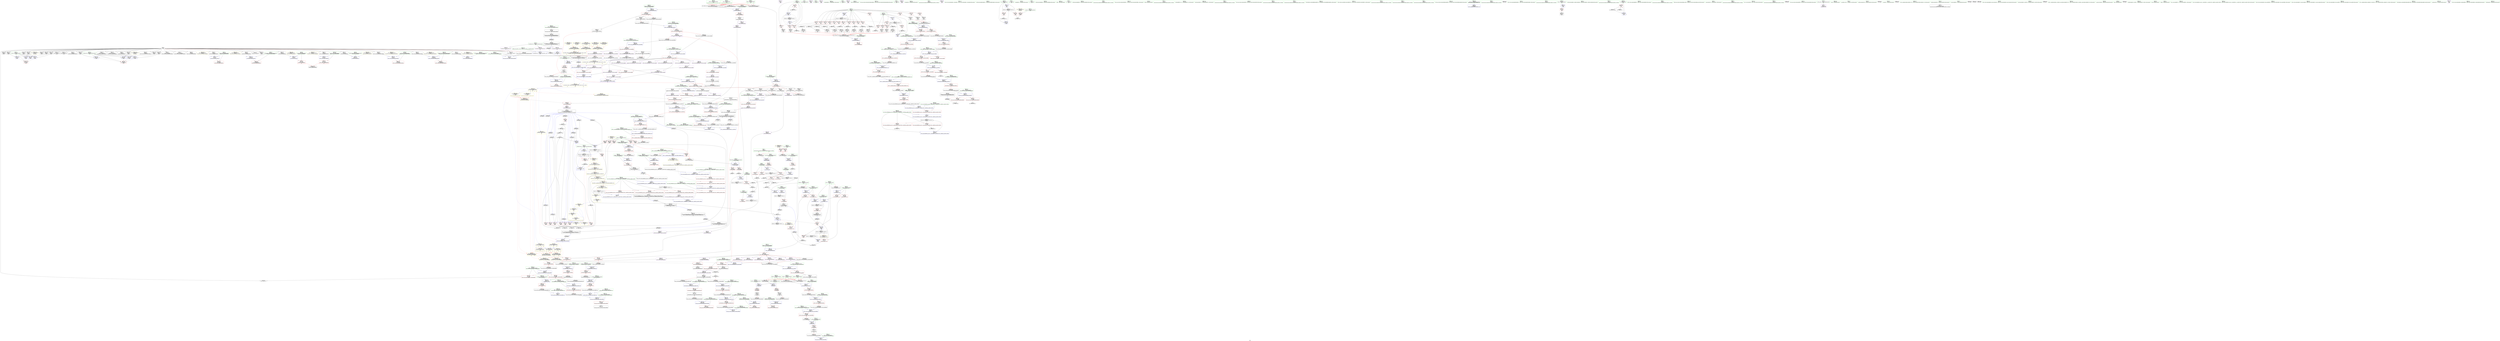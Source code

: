 digraph "SVFG" {
	label="SVFG";

	Node0x559f24016760 [shape=record,color=grey,label="{NodeID: 0\nNullPtr|{|<s37>71}}"];
	Node0x559f24016760 -> Node0x559f24062190[style=solid];
	Node0x559f24016760 -> Node0x559f24062290[style=solid];
	Node0x559f24016760 -> Node0x559f24062360[style=solid];
	Node0x559f24016760 -> Node0x559f24062430[style=solid];
	Node0x559f24016760 -> Node0x559f24062500[style=solid];
	Node0x559f24016760 -> Node0x559f240625d0[style=solid];
	Node0x559f24016760 -> Node0x559f240626a0[style=solid];
	Node0x559f24016760 -> Node0x559f2405c440[style=solid];
	Node0x559f24016760 -> Node0x559f2405c510[style=solid];
	Node0x559f24016760 -> Node0x559f2405c5e0[style=solid];
	Node0x559f24016760 -> Node0x559f2405c6b0[style=solid];
	Node0x559f24016760 -> Node0x559f2405c780[style=solid];
	Node0x559f24016760 -> Node0x559f2405c850[style=solid];
	Node0x559f24016760 -> Node0x559f2405c920[style=solid];
	Node0x559f24016760 -> Node0x559f2405c9f0[style=solid];
	Node0x559f24016760 -> Node0x559f2405cac0[style=solid];
	Node0x559f24016760 -> Node0x559f2405cb90[style=solid];
	Node0x559f24016760 -> Node0x559f2405cc60[style=solid];
	Node0x559f24016760 -> Node0x559f2405cd30[style=solid];
	Node0x559f24016760 -> Node0x559f2405ce00[style=solid];
	Node0x559f24016760 -> Node0x559f2405ced0[style=solid];
	Node0x559f24016760 -> Node0x559f2405cfa0[style=solid];
	Node0x559f24016760 -> Node0x559f2405d070[style=solid];
	Node0x559f24016760 -> Node0x559f2405d140[style=solid];
	Node0x559f24016760 -> Node0x559f2405d210[style=solid];
	Node0x559f24016760 -> Node0x559f2405d2e0[style=solid];
	Node0x559f24016760 -> Node0x559f2405d3b0[style=solid];
	Node0x559f24016760 -> Node0x559f2405d480[style=solid];
	Node0x559f24016760 -> Node0x559f2405d550[style=solid];
	Node0x559f24016760 -> Node0x559f2405d620[style=solid];
	Node0x559f24016760 -> Node0x559f2405d6f0[style=solid];
	Node0x559f24016760 -> Node0x559f240772c0[style=solid];
	Node0x559f24016760 -> Node0x559f2407a6f0[style=solid];
	Node0x559f24016760 -> Node0x559f2407a7c0[style=solid];
	Node0x559f24016760 -> Node0x559f2407a890[style=solid];
	Node0x559f24016760 -> Node0x559f24090c50[style=solid];
	Node0x559f24016760 -> Node0x559f24095770[style=solid];
	Node0x559f24016760:s37 -> Node0x559f24126090[style=solid,color=red];
	Node0x559f24065760 [shape=record,color=red,label="{NodeID: 443\n847\<--844\nthis1\<--this.addr\n_ZNK9__gnu_cxx13new_allocatorIeE8max_sizeEv\n}"];
	Node0x559f24120430 [shape=record,color=black,label="{NodeID: 1384\n680 = PHI(589, )\n0th arg _ZNSt12_Vector_baseIeSaIeEE12_Vector_implC2ERKS0_ }"];
	Node0x559f24120430 -> Node0x559f2407a550[style=solid];
	Node0x559f24068cb0 [shape=record,color=purple,label="{NodeID: 277\n322\<--8\n\<--.str\n_Z3algv\n}"];
	Node0x559f240596e0 [shape=record,color=green,label="{NodeID: 111\n682\<--683\nthis.addr\<--this.addr_field_insensitive\n_ZNSt12_Vector_baseIeSaIeEE12_Vector_implC2ERKS0_\n}"];
	Node0x559f240596e0 -> Node0x559f240647f0[style=solid];
	Node0x559f240596e0 -> Node0x559f2407a550[style=solid];
	Node0x559f240d0150 [shape=record,color=yellow,style=double,label="{NodeID: 1052\n196V_1 = ENCHI(MR_196V_0)\npts\{908 \}\nFun[_ZSt10__fill_n_aIPemeEN9__gnu_cxx11__enable_ifIXsr11__is_scalarIT1_EE7__valueET_E6__typeES4_T0_RKS3_]}"];
	Node0x559f240d0150 -> Node0x559f240666d0[style=dashed];
	Node0x559f24091ff0 [shape=record,color=grey,label="{NodeID: 886\n245 = Binary(244, 246, )\n}"];
	Node0x559f24091ff0 -> Node0x559f2405de70[style=solid];
	Node0x559f2407af10 [shape=record,color=blue,label="{NodeID: 554\n747\<--744\n__a.addr\<--__a\n_ZNSaIeEC2ERKS_\n}"];
	Node0x559f2407af10 -> Node0x559f24064f40[style=dashed];
	Node0x559f24062ab0 [shape=record,color=red,label="{NodeID: 388\n416\<--398\n\<--__n.addr\n_ZNSt6vectorIeSaIeEEC2EmRKS0_\n|{<s0>47}}"];
	Node0x559f24062ab0:s0 -> Node0x559f24127d30[style=solid,color=red];
	Node0x559f240e2aa0 [shape=record,color=yellow,style=double,label="{NodeID: 1329\n69V_2 = CSCHI(MR_69V_1)\npts\{1290001 1370001 1410001 \}\nCS[]|{<s0>47}}"];
	Node0x559f240e2aa0:s0 -> Node0x559f2407a210[style=dashed,color=red];
	Node0x559f2405dcd0 [shape=record,color=black,label="{NodeID: 222\n195\<--194\nconv12\<--\n_Z3algv\n|{<s0>16}}"];
	Node0x559f2405dcd0:s0 -> Node0x559f241277a0[style=solid,color=red];
	Node0x559f2405a060 [shape=record,color=green,label="{NodeID: 56\n150\<--151\nresult\<--result_field_insensitive\n_Z3algv\n|{|<s3>37}}"];
	Node0x559f2405a060 -> Node0x559f2406d800[style=solid];
	Node0x559f2405a060 -> Node0x559f24078740[style=solid];
	Node0x559f2405a060 -> Node0x559f240789b0[style=solid];
	Node0x559f2405a060:s3 -> Node0x559f24120ce0[style=solid,color=red];
	Node0x559f24078260 [shape=record,color=blue,label="{NodeID: 499\n134\<--229\nehselector.slot\<--\n_Z3algv\n}"];
	Node0x559f24078260 -> Node0x559f2406d0b0[style=dashed];
	Node0x559f24126810 [shape=record,color=black,label="{NodeID: 1440\n1070 = PHI(509, )\n0th arg _ZSt8_DestroyIPeeEvT_S1_RSaIT0_E }"];
	Node0x559f24126810 -> Node0x559f2407d130[style=solid];
	Node0x559f2406bac0 [shape=record,color=red,label="{NodeID: 333\n93\<--66\n\<--b\n_Z11time_neededeee\n}"];
	Node0x559f2406bac0 -> Node0x559f24093af0[style=solid];
	Node0x559f24061200 [shape=record,color=green,label="{NodeID: 167\n1030\<--1031\n__a.addr\<--__a.addr_field_insensitive\n_ZNSt16allocator_traitsISaIeEE10deallocateERS0_Pem\n}"];
	Node0x559f24061200 -> Node0x559f240768a0[style=solid];
	Node0x559f24061200 -> Node0x559f2407cc50[style=solid];
	Node0x559f240556a0 [shape=record,color=green,label="{NodeID: 1\n7\<--1\n__dso_handle\<--dummyObj\nGlob }"];
	Node0x559f24065830 [shape=record,color=red,label="{NodeID: 444\n866\<--857\n\<--__first.addr\n_ZSt27__uninitialized_default_n_aIPemeET_S1_T0_RSaIT1_E\n|{<s0>75}}"];
	Node0x559f24065830:s0 -> Node0x559f2411fff0[style=solid,color=red];
	Node0x559f24120540 [shape=record,color=black,label="{NodeID: 1385\n681 = PHI(590, )\n1st arg _ZNSt12_Vector_baseIeSaIeEE12_Vector_implC2ERKS0_ }"];
	Node0x559f24120540 -> Node0x559f2407a620[style=solid];
	Node0x559f24068d80 [shape=record,color=purple,label="{NodeID: 278\n160\<--10\n\<--.str.1\n_Z3algv\n}"];
	Node0x559f240597b0 [shape=record,color=green,label="{NodeID: 112\n684\<--685\n__a.addr\<--__a.addr_field_insensitive\n_ZNSt12_Vector_baseIeSaIeEE12_Vector_implC2ERKS0_\n}"];
	Node0x559f240597b0 -> Node0x559f240648c0[style=solid];
	Node0x559f240597b0 -> Node0x559f2407a620[style=solid];
	Node0x559f24092170 [shape=record,color=grey,label="{NodeID: 887\n288 = Binary(282, 287, )\n}"];
	Node0x559f24092170 -> Node0x559f24092470[style=solid];
	Node0x559f2407afe0 [shape=record,color=blue,label="{NodeID: 555\n762\<--760\nthis.addr\<--this\n_ZN9__gnu_cxx13new_allocatorIeEC2ERKS1_\n}"];
	Node0x559f2407afe0 -> Node0x559f24065010[style=dashed];
	Node0x559f24062b80 [shape=record,color=red,label="{NodeID: 389\n412\<--400\n\<--__a.addr\n_ZNSt6vectorIeSaIeEEC2EmRKS0_\n|{<s0>46}}"];
	Node0x559f24062b80:s0 -> Node0x559f24122990[style=solid,color=red];
	Node0x559f240e2be0 [shape=record,color=yellow,style=double,label="{NodeID: 1330\n42V_2 = CSCHI(MR_42V_1)\npts\{837 \}\nCS[]|{<s0>7|<s1>10|<s2>13|<s3>13|<s4>13|<s5>13|<s6>13|<s7>13|<s8>13|<s9>13|<s10>13|<s11>13}}"];
	Node0x559f240e2be0:s0 -> Node0x559f240e2480[style=dashed,color=blue];
	Node0x559f240e2be0:s1 -> Node0x559f240e2160[style=dashed,color=blue];
	Node0x559f240e2be0:s2 -> Node0x559f2406dc10[style=dashed,color=blue];
	Node0x559f240e2be0:s3 -> Node0x559f2406dce0[style=dashed,color=blue];
	Node0x559f240e2be0:s4 -> Node0x559f2406ddb0[style=dashed,color=blue];
	Node0x559f240e2be0:s5 -> Node0x559f2406de80[style=dashed,color=blue];
	Node0x559f240e2be0:s6 -> Node0x559f2406df50[style=dashed,color=blue];
	Node0x559f240e2be0:s7 -> Node0x559f2406e020[style=dashed,color=blue];
	Node0x559f240e2be0:s8 -> Node0x559f2406e0f0[style=dashed,color=blue];
	Node0x559f240e2be0:s9 -> Node0x559f2406e1c0[style=dashed,color=blue];
	Node0x559f240e2be0:s10 -> Node0x559f24078330[style=dashed,color=blue];
	Node0x559f240e2be0:s11 -> Node0x559f240ca250[style=dashed,color=blue];
	Node0x559f2405dda0 [shape=record,color=black,label="{NodeID: 223\n238\<--237\nconv17\<--sub\n_Z3algv\n|{<s0>22}}"];
	Node0x559f2405dda0:s0 -> Node0x559f241277a0[style=solid,color=red];
	Node0x559f2405a130 [shape=record,color=green,label="{NodeID: 57\n152\<--153\nj\<--j_field_insensitive\n_Z3algv\n}"];
	Node0x559f2405a130 -> Node0x559f2406d8d0[style=solid];
	Node0x559f2405a130 -> Node0x559f2406d9a0[style=solid];
	Node0x559f2405a130 -> Node0x559f2406da70[style=solid];
	Node0x559f2405a130 -> Node0x559f2406db40[style=solid];
	Node0x559f2405a130 -> Node0x559f24078810[style=solid];
	Node0x559f2405a130 -> Node0x559f24078a80[style=solid];
	Node0x559f24078330 [shape=record,color=blue,label="{NodeID: 500\n294\<--290\ncall48\<--add\n_Z3algv\n}"];
	Node0x559f24078330 -> Node0x559f24078400[style=dashed];
	Node0x559f24126950 [shape=record,color=black,label="{NodeID: 1441\n1071 = PHI(513, )\n1st arg _ZSt8_DestroyIPeeEvT_S1_RSaIT0_E }"];
	Node0x559f24126950 -> Node0x559f2407d200[style=solid];
	Node0x559f2406bb90 [shape=record,color=red,label="{NodeID: 334\n102\<--66\n\<--b\n_Z11time_neededeee\n}"];
	Node0x559f2406bb90 -> Node0x559f24093f70[style=solid];
	Node0x559f240612d0 [shape=record,color=green,label="{NodeID: 168\n1032\<--1033\n__p.addr\<--__p.addr_field_insensitive\n_ZNSt16allocator_traitsISaIeEE10deallocateERS0_Pem\n}"];
	Node0x559f240612d0 -> Node0x559f24076970[style=solid];
	Node0x559f240612d0 -> Node0x559f2407cd20[style=solid];
	Node0x559f24055730 [shape=record,color=green,label="{NodeID: 2\n8\<--1\n.str\<--dummyObj\nGlob }"];
	Node0x559f24065900 [shape=record,color=red,label="{NodeID: 445\n867\<--859\n\<--__n.addr\n_ZSt27__uninitialized_default_n_aIPemeET_S1_T0_RSaIT1_E\n|{<s0>75}}"];
	Node0x559f24065900:s0 -> Node0x559f24120100[style=solid,color=red];
	Node0x559f24120650 [shape=record,color=black,label="{NodeID: 1386\n565 = PHI(446, )\n0th arg _ZN9__gnu_cxx13new_allocatorIeED2Ev }"];
	Node0x559f24120650 -> Node0x559f24079b90[style=solid];
	Node0x559f24068e50 [shape=record,color=purple,label="{NodeID: 279\n197\<--12\n\<--.str.2\n_Z3algv\n}"];
	Node0x559f24059880 [shape=record,color=green,label="{NodeID: 113\n692\<--693\n_ZNSaIeEC2ERKS_\<--_ZNSaIeEC2ERKS__field_insensitive\n}"];
	Node0x559f240922f0 [shape=record,color=grey,label="{NodeID: 888\n292 = Binary(291, 202, )\n}"];
	Node0x559f240922f0 -> Node0x559f24066790[style=solid];
	Node0x559f2407b0b0 [shape=record,color=blue,label="{NodeID: 556\n764\<--761\n.addr\<--\n_ZN9__gnu_cxx13new_allocatorIeEC2ERKS1_\n}"];
	Node0x559f24062c50 [shape=record,color=red,label="{NodeID: 390\n431\<--402\nexn\<--exn.slot\n_ZNSt6vectorIeSaIeEEC2EmRKS0_\n}"];
	Node0x559f240e2d40 [shape=record,color=yellow,style=double,label="{NodeID: 1331\n69V_3 = CSCHI(MR_69V_2)\npts\{1290001 1370001 1410001 \}\nCS[]|{<s0>7|<s1>10|<s2>13}}"];
	Node0x559f240e2d40:s0 -> Node0x559f240e26c0[style=dashed,color=blue];
	Node0x559f240e2d40:s1 -> Node0x559f240e23a0[style=dashed,color=blue];
	Node0x559f240e2d40:s2 -> Node0x559f240e2080[style=dashed,color=blue];
	Node0x559f2405de70 [shape=record,color=black,label="{NodeID: 224\n247\<--245\nconv21\<--sub20\n_Z3algv\n|{<s0>23}}"];
	Node0x559f2405de70:s0 -> Node0x559f241277a0[style=solid,color=red];
	Node0x559f2405a200 [shape=record,color=green,label="{NodeID: 58\n154\<--155\nref.tmp64\<--ref.tmp64_field_insensitive\n_Z3algv\n|{|<s1>37}}"];
	Node0x559f2405a200 -> Node0x559f240788e0[style=solid];
	Node0x559f2405a200:s1 -> Node0x559f24120df0[style=solid,color=red];
	Node0x559f24078400 [shape=record,color=blue,label="{NodeID: 501\n300\<--296\ncall51\<--\n_Z3algv\n}"];
	Node0x559f24078400 -> Node0x559f240ca250[style=dashed];
	Node0x559f24126a90 [shape=record,color=black,label="{NodeID: 1442\n1072 = PHI(515, )\n2nd arg _ZSt8_DestroyIPeeEvT_S1_RSaIT0_E }"];
	Node0x559f24126a90 -> Node0x559f2407d2d0[style=solid];
	Node0x559f2406bc60 [shape=record,color=red,label="{NodeID: 335\n98\<--68\n\<--c\n_Z11time_neededeee\n}"];
	Node0x559f2406bc60 -> Node0x559f24093670[style=solid];
	Node0x559f240613a0 [shape=record,color=green,label="{NodeID: 169\n1034\<--1035\n__n.addr\<--__n.addr_field_insensitive\n_ZNSt16allocator_traitsISaIeEE10deallocateERS0_Pem\n}"];
	Node0x559f240613a0 -> Node0x559f24076a40[style=solid];
	Node0x559f240613a0 -> Node0x559f2407cdf0[style=solid];
	Node0x559f240559e0 [shape=record,color=green,label="{NodeID: 3\n10\<--1\n.str.1\<--dummyObj\nGlob }"];
	Node0x559f240659d0 [shape=record,color=red,label="{NodeID: 446\n877\<--874\nthis1\<--this.addr\n_ZNSt12_Vector_baseIeSaIeEE19_M_get_Tp_allocatorEv\n}"];
	Node0x559f240659d0 -> Node0x559f2406af60[style=solid];
	Node0x559f24120790 [shape=record,color=black,label="{NodeID: 1387\n497 = PHI(140, 140, 136, 128, 136, 128, )\n0th arg _ZNSt6vectorIeSaIeEED2Ev }"];
	Node0x559f24120790 -> Node0x559f240796b0[style=solid];
	Node0x559f24068f20 [shape=record,color=purple,label="{NodeID: 280\n312\<--17\n\<--.str.3\n_Z3algv\n}"];
	Node0x559f2405e460 [shape=record,color=green,label="{NodeID: 114\n704\<--705\nthis.addr\<--this.addr_field_insensitive\n_ZNSt12_Vector_baseIeSaIeEE17_M_create_storageEm\n}"];
	Node0x559f2405e460 -> Node0x559f24064990[style=solid];
	Node0x559f2405e460 -> Node0x559f2407a960[style=solid];
	Node0x559f24092470 [shape=record,color=grey,label="{NodeID: 889\n289 = Binary(277, 288, )\n}"];
	Node0x559f24092470 -> Node0x559f240925f0[style=solid];
	Node0x559f2407b180 [shape=record,color=blue,label="{NodeID: 557\n773\<--771\nthis.addr\<--this\n_ZNSt12_Vector_baseIeSaIeEE11_M_allocateEm\n}"];
	Node0x559f2407b180 -> Node0x559f240650e0[style=dashed];
	Node0x559f24062d20 [shape=record,color=red,label="{NodeID: 391\n432\<--404\nsel\<--ehselector.slot\n_ZNSt6vectorIeSaIeEEC2EmRKS0_\n}"];
	Node0x559f2405df40 [shape=record,color=black,label="{NodeID: 225\n256\<--255\nconv26\<--sub25\n_Z3algv\n|{<s0>24}}"];
	Node0x559f2405df40:s0 -> Node0x559f241277a0[style=solid,color=red];
	Node0x559f2405a2d0 [shape=record,color=green,label="{NodeID: 59\n158\<--159\nscanf\<--scanf_field_insensitive\n}"];
	Node0x559f240784d0 [shape=record,color=blue,label="{NodeID: 502\n124\<--304\nn\<--dec\n_Z3algv\n}"];
	Node0x559f240784d0 -> Node0x559f240c1b20[style=dashed];
	Node0x559f24126bd0 [shape=record,color=black,label="{NodeID: 1443\n452 = PHI(128, 136, 136, 136, 128, 136, 136, 136, 128, 128, 128, 136, 128, 136, )\n0th arg _ZNSt6vectorIeSaIeEEixEm }"];
	Node0x559f24126bd0 -> Node0x559f240791d0[style=solid];
	Node0x559f2406bd30 [shape=record,color=red,label="{NodeID: 336\n104\<--70\n\<--del\n_Z11time_neededeee\n}"];
	Node0x559f24061470 [shape=record,color=green,label="{NodeID: 170\n1044\<--1045\n_ZN9__gnu_cxx13new_allocatorIeE10deallocateEPem\<--_ZN9__gnu_cxx13new_allocatorIeE10deallocateEPem_field_insensitive\n}"];
	Node0x559f240d3880 [shape=record,color=yellow,style=double,label="{NodeID: 1111\n42V_1 = ENCHI(MR_42V_0)\npts\{837 \}\nFun[_ZSt27__uninitialized_default_n_aIPemeET_S1_T0_RSaIT1_E]|{<s0>75}}"];
	Node0x559f240d3880:s0 -> Node0x559f240ce6d0[style=dashed,color=red];
	Node0x559f24055a70 [shape=record,color=green,label="{NodeID: 4\n12\<--1\n.str.2\<--dummyObj\nGlob }"];
	Node0x559f24065aa0 [shape=record,color=red,label="{NodeID: 447\n894\<--884\n\<--__first.addr\n_ZSt25__uninitialized_default_nIPemET_S1_T0_\n|{<s0>76}}"];
	Node0x559f24065aa0:s0 -> Node0x559f241261d0[style=solid,color=red];
	Node0x559f24120ce0 [shape=record,color=black,label="{NodeID: 1388\n472 = PHI(150, )\n0th arg _ZSt3maxIeERKT_S2_S2_ }"];
	Node0x559f24120ce0 -> Node0x559f24079370[style=solid];
	Node0x559f24068ff0 [shape=record,color=purple,label="{NodeID: 281\n358\<--19\n\<--.str.4\n_Z3algv\n}"];
	Node0x559f2405e4f0 [shape=record,color=green,label="{NodeID: 115\n706\<--707\n__n.addr\<--__n.addr_field_insensitive\n_ZNSt12_Vector_baseIeSaIeEE17_M_create_storageEm\n}"];
	Node0x559f2405e4f0 -> Node0x559f24064a60[style=solid];
	Node0x559f2405e4f0 -> Node0x559f24064b30[style=solid];
	Node0x559f2405e4f0 -> Node0x559f2407aa30[style=solid];
	Node0x559f240925f0 [shape=record,color=grey,label="{NodeID: 890\n290 = Binary(258, 289, )\n}"];
	Node0x559f240925f0 -> Node0x559f24078330[style=solid];
	Node0x559f2407b250 [shape=record,color=blue,label="{NodeID: 558\n775\<--772\n__n.addr\<--__n\n_ZNSt12_Vector_baseIeSaIeEE11_M_allocateEm\n}"];
	Node0x559f2407b250 -> Node0x559f240651b0[style=dashed];
	Node0x559f2407b250 -> Node0x559f24065280[style=dashed];
	Node0x559f24062df0 [shape=record,color=red,label="{NodeID: 392\n445\<--442\nthis1\<--this.addr\n_ZNSaIeED2Ev\n}"];
	Node0x559f24062df0 -> Node0x559f24066d00[style=solid];
	Node0x559f240e3010 [shape=record,color=yellow,style=double,label="{NodeID: 1333\n120V_2 = CSCHI(MR_120V_1)\npts\{1290000 1290001 1290002 1370000 1370001 1370002 1410000 1410001 1410002 \}\nCS[]|{<s0>58|<s1>58|<s2>58}}"];
	Node0x559f240e3010:s0 -> Node0x559f2407ab00[style=dashed,color=red];
	Node0x559f240e3010:s1 -> Node0x559f2407abd0[style=dashed,color=red];
	Node0x559f240e3010:s2 -> Node0x559f2407aca0[style=dashed,color=red];
	Node0x559f2405e010 [shape=record,color=black,label="{NodeID: 226\n262\<--261\nconv29\<--sub28\n_Z3algv\n|{<s0>25}}"];
	Node0x559f2405e010:s0 -> Node0x559f241277a0[style=solid,color=red];
	Node0x559f2405a3d0 [shape=record,color=green,label="{NodeID: 60\n165\<--166\n_ZNSaIeEC2Ev\<--_ZNSaIeEC2Ev_field_insensitive\n}"];
	Node0x559f240785a0 [shape=record,color=blue,label="{NodeID: 503\n14\<--310\n_ZZ3algvE7case_no\<--inc52\n_Z3algv\n|{<s0>56}}"];
	Node0x559f240785a0:s0 -> Node0x559f240c4320[style=dashed,color=blue];
	Node0x559f241277a0 [shape=record,color=black,label="{NodeID: 1444\n453 = PHI(190, 195, 238, 247, 256, 262, 268, 273, 280, 285, 293, 299, 332, 337, )\n1st arg _ZNSt6vectorIeSaIeEEixEm }"];
	Node0x559f241277a0 -> Node0x559f240792a0[style=solid];
	Node0x559f2406be00 [shape=record,color=red,label="{NodeID: 337\n241\<--122\n\<--distance\n_Z3algv\n}"];
	Node0x559f2406be00 -> Node0x559f24095170[style=solid];
	Node0x559f24061570 [shape=record,color=green,label="{NodeID: 171\n1051\<--1052\nthis.addr\<--this.addr_field_insensitive\n_ZN9__gnu_cxx13new_allocatorIeE10deallocateEPem\n}"];
	Node0x559f24061570 -> Node0x559f24076b10[style=solid];
	Node0x559f24061570 -> Node0x559f2407cec0[style=solid];
	Node0x559f24055b00 [shape=record,color=green,label="{NodeID: 5\n15\<--1\n\<--dummyObj\nCan only get source location for instruction, argument, global var or function.}"];
	Node0x559f24065b70 [shape=record,color=red,label="{NodeID: 448\n895\<--886\n\<--__n.addr\n_ZSt25__uninitialized_default_nIPemET_S1_T0_\n|{<s0>76}}"];
	Node0x559f24065b70:s0 -> Node0x559f24126310[style=solid,color=red];
	Node0x559f24120df0 [shape=record,color=black,label="{NodeID: 1389\n473 = PHI(154, )\n1st arg _ZSt3maxIeERKT_S2_S2_ }"];
	Node0x559f24120df0 -> Node0x559f24079440[style=solid];
	Node0x559f240690c0 [shape=record,color=purple,label="{NodeID: 282\n545\<--21\n\<--.str.5\nmain\n}"];
	Node0x559f2405e5c0 [shape=record,color=green,label="{NodeID: 116\n713\<--714\n_ZNSt12_Vector_baseIeSaIeEE11_M_allocateEm\<--_ZNSt12_Vector_baseIeSaIeEE11_M_allocateEm_field_insensitive\n}"];
	Node0x559f24092770 [shape=record,color=grey,label="{NodeID: 891\n267 = Binary(266, 202, )\n}"];
	Node0x559f24092770 -> Node0x559f2405e0e0[style=solid];
	Node0x559f2407b320 [shape=record,color=blue,label="{NodeID: 559\n797\<--795\n__a.addr\<--__a\n_ZNSt16allocator_traitsISaIeEE8allocateERS0_m\n}"];
	Node0x559f2407b320 -> Node0x559f24065350[style=dashed];
	Node0x559f24062ec0 [shape=record,color=red,label="{NodeID: 393\n460\<--454\nthis1\<--this.addr\n_ZNSt6vectorIeSaIeEEixEm\n}"];
	Node0x559f24062ec0 -> Node0x559f24066dd0[style=solid];
	Node0x559f240e31d0 [shape=record,color=yellow,style=double,label="{NodeID: 1334\n120V_3 = CSCHI(MR_120V_2)\npts\{1290000 1290001 1290002 1370000 1370001 1370002 1410000 1410001 1410002 \}\nCS[]|{<s0>46|<s1>46|<s2>46}}"];
	Node0x559f240e31d0:s0 -> Node0x559f240e27a0[style=dashed,color=blue];
	Node0x559f240e31d0:s1 -> Node0x559f240e2960[style=dashed,color=blue];
	Node0x559f240e31d0:s2 -> Node0x559f240e2aa0[style=dashed,color=blue];
	Node0x559f2405e0e0 [shape=record,color=black,label="{NodeID: 227\n268\<--267\nconv33\<--sub32\n_Z3algv\n|{<s0>26}}"];
	Node0x559f2405e0e0:s0 -> Node0x559f241277a0[style=solid,color=red];
	Node0x559f2405a4d0 [shape=record,color=green,label="{NodeID: 61\n168\<--169\n_ZNSt6vectorIeSaIeEEC2EmRKS0_\<--_ZNSt6vectorIeSaIeEEC2EmRKS0__field_insensitive\n}"];
	Node0x559f24078670 [shape=record,color=blue,label="{NodeID: 504\n146\<--15\ni55\<--\n_Z3algv\n}"];
	Node0x559f24078670 -> Node0x559f240c8e50[style=dashed];
	Node0x559f24127c20 [shape=record,color=black,label="{NodeID: 1445\n614 = PHI(409, )\n0th arg _ZNSt6vectorIeSaIeEE21_M_default_initializeEm }"];
	Node0x559f24127c20 -> Node0x559f2407a070[style=solid];
	Node0x559f2406bed0 [shape=record,color=red,label="{NodeID: 338\n250\<--122\n\<--distance\n_Z3algv\n}"];
	Node0x559f2406bed0 -> Node0x559f240916f0[style=solid];
	Node0x559f24061640 [shape=record,color=green,label="{NodeID: 172\n1053\<--1054\n__p.addr\<--__p.addr_field_insensitive\n_ZN9__gnu_cxx13new_allocatorIeE10deallocateEPem\n}"];
	Node0x559f24061640 -> Node0x559f24076be0[style=solid];
	Node0x559f24061640 -> Node0x559f2407cf90[style=solid];
	Node0x559f24055b90 [shape=record,color=green,label="{NodeID: 6\n17\<--1\n.str.3\<--dummyObj\nGlob }"];
	Node0x559f24065c40 [shape=record,color=red,label="{NodeID: 449\n911\<--903\n\<--__first.addr\n_ZNSt27__uninitialized_default_n_1ILb1EE18__uninit_default_nIPemEET_S3_T0_\n|{<s0>77}}"];
	Node0x559f24065c40:s0 -> Node0x559f24125ae0[style=solid,color=red];
	Node0x559f24120f00 [shape=record,color=black,label="{NodeID: 1390\n771 = PHI(710, )\n0th arg _ZNSt12_Vector_baseIeSaIeEE11_M_allocateEm }"];
	Node0x559f24120f00 -> Node0x559f2407b180[style=solid];
	Node0x559f24069190 [shape=record,color=purple,label="{NodeID: 283\n1117\<--23\nllvm.global_ctors_0\<--llvm.global_ctors\nGlob }"];
	Node0x559f24069190 -> Node0x559f240770c0[style=solid];
	Node0x559f2405e6c0 [shape=record,color=green,label="{NodeID: 117\n735\<--736\nthis.addr\<--this.addr_field_insensitive\n_ZNSt12_Vector_baseIeSaIeEE12_Vector_implD2Ev\n}"];
	Node0x559f2405e6c0 -> Node0x559f24064da0[style=solid];
	Node0x559f2405e6c0 -> Node0x559f2407ad70[style=solid];
	Node0x559f240928f0 [shape=record,color=grey,label="{NodeID: 892\n272 = Binary(271, 246, )\n}"];
	Node0x559f240928f0 -> Node0x559f2405e1b0[style=solid];
	Node0x559f2407b3f0 [shape=record,color=blue,label="{NodeID: 560\n799\<--796\n__n.addr\<--__n\n_ZNSt16allocator_traitsISaIeEE8allocateERS0_m\n}"];
	Node0x559f2407b3f0 -> Node0x559f24065420[style=dashed];
	Node0x559f24062f90 [shape=record,color=red,label="{NodeID: 394\n465\<--456\n\<--__n.addr\n_ZNSt6vectorIeSaIeEEixEm\n}"];
	Node0x559f240e3390 [shape=record,color=yellow,style=double,label="{NodeID: 1335\n42V_2 = CSCHI(MR_42V_1)\npts\{837 \}\nCS[]|{<s0>47}}"];
	Node0x559f240e3390:s0 -> Node0x559f240e2be0[style=dashed,color=blue];
	Node0x559f2405e1b0 [shape=record,color=black,label="{NodeID: 228\n273\<--272\nconv36\<--sub35\n_Z3algv\n|{<s0>27}}"];
	Node0x559f2405e1b0:s0 -> Node0x559f241277a0[style=solid,color=red];
	Node0x559f2405a5d0 [shape=record,color=green,label="{NodeID: 62\n171\<--172\n_ZNSaIeED2Ev\<--_ZNSaIeED2Ev_field_insensitive\n}"];
	Node0x559f24078740 [shape=record,color=blue,label="{NodeID: 505\n150\<--80\nresult\<--\n_Z3algv\n}"];
	Node0x559f24078740 -> Node0x559f240b6510[style=dashed];
	Node0x559f24127d30 [shape=record,color=black,label="{NodeID: 1446\n615 = PHI(416, )\n1st arg _ZNSt6vectorIeSaIeEE21_M_default_initializeEm }"];
	Node0x559f24127d30 -> Node0x559f2407a140[style=solid];
	Node0x559f2406bfa0 [shape=record,color=red,label="{NodeID: 339\n259\<--122\n\<--distance\n_Z3algv\n}"];
	Node0x559f2406bfa0 -> Node0x559f24091b70[style=solid];
	Node0x559f24061710 [shape=record,color=green,label="{NodeID: 173\n1055\<--1056\n.addr\<--.addr_field_insensitive\n_ZN9__gnu_cxx13new_allocatorIeE10deallocateEPem\n}"];
	Node0x559f24061710 -> Node0x559f2407d060[style=solid];
	Node0x559f240563d0 [shape=record,color=green,label="{NodeID: 7\n19\<--1\n.str.4\<--dummyObj\nGlob }"];
	Node0x559f24065d10 [shape=record,color=red,label="{NodeID: 450\n912\<--905\n\<--__n.addr\n_ZNSt27__uninitialized_default_n_1ILb1EE18__uninit_default_nIPemEET_S3_T0_\n|{<s0>77}}"];
	Node0x559f24065d10:s0 -> Node0x559f24125bf0[style=solid,color=red];
	Node0x559f24121010 [shape=record,color=black,label="{NodeID: 1391\n772 = PHI(711, )\n1st arg _ZNSt12_Vector_baseIeSaIeEE11_M_allocateEm }"];
	Node0x559f24121010 -> Node0x559f2407b250[style=solid];
	Node0x559f24069290 [shape=record,color=purple,label="{NodeID: 284\n1118\<--23\nllvm.global_ctors_1\<--llvm.global_ctors\nGlob }"];
	Node0x559f24069290 -> Node0x559f240771c0[style=solid];
	Node0x559f2405e790 [shape=record,color=green,label="{NodeID: 118\n745\<--746\nthis.addr\<--this.addr_field_insensitive\n_ZNSaIeEC2ERKS_\n}"];
	Node0x559f2405e790 -> Node0x559f24064e70[style=solid];
	Node0x559f2405e790 -> Node0x559f2407ae40[style=solid];
	Node0x559f24092a70 [shape=record,color=grey,label="{NodeID: 893\n279 = Binary(278, 202, )\n}"];
	Node0x559f24092a70 -> Node0x559f2405e280[style=solid];
	Node0x559f2407b4c0 [shape=record,color=blue,label="{NodeID: 561\n814\<--811\nthis.addr\<--this\n_ZN9__gnu_cxx13new_allocatorIeE8allocateEmPKv\n}"];
	Node0x559f2407b4c0 -> Node0x559f240654f0[style=dashed];
	Node0x559f24063060 [shape=record,color=red,label="{NodeID: 395\n464\<--463\n\<--_M_start\n_ZNSt6vectorIeSaIeEEixEm\n}"];
	Node0x559f24063060 -> Node0x559f2406b1d0[style=solid];
	Node0x559f240e34f0 [shape=record,color=yellow,style=double,label="{NodeID: 1336\n42V_2 = CSCHI(MR_42V_1)\npts\{837 \}\nCS[]|{<s0>61}}"];
	Node0x559f240e34f0:s0 -> Node0x559f240e3390[style=dashed,color=blue];
	Node0x559f2405e280 [shape=record,color=black,label="{NodeID: 229\n280\<--279\nconv40\<--sub39\n_Z3algv\n|{<s0>28}}"];
	Node0x559f2405e280:s0 -> Node0x559f241277a0[style=solid,color=red];
	Node0x559f2405a6d0 [shape=record,color=green,label="{NodeID: 63\n192\<--193\n_ZNSt6vectorIeSaIeEEixEm\<--_ZNSt6vectorIeSaIeEEixEm_field_insensitive\n}"];
	Node0x559f24078810 [shape=record,color=blue,label="{NodeID: 506\n152\<--15\nj\<--\n_Z3algv\n}"];
	Node0x559f24078810 -> Node0x559f2406d8d0[style=dashed];
	Node0x559f24078810 -> Node0x559f2406d9a0[style=dashed];
	Node0x559f24078810 -> Node0x559f2406da70[style=dashed];
	Node0x559f24078810 -> Node0x559f2406db40[style=dashed];
	Node0x559f24078810 -> Node0x559f24078a80[style=dashed];
	Node0x559f24078810 -> Node0x559f240c9850[style=dashed];
	Node0x559f24127e40 [shape=record,color=black,label="{NodeID: 1447\n743 = PHI(689, )\n0th arg _ZNSaIeEC2ERKS_ }"];
	Node0x559f24127e40 -> Node0x559f2407ae40[style=solid];
	Node0x559f2406c070 [shape=record,color=red,label="{NodeID: 340\n296\<--122\n\<--distance\n_Z3algv\n}"];
	Node0x559f2406c070 -> Node0x559f24078400[style=solid];
	Node0x559f240617e0 [shape=record,color=green,label="{NodeID: 174\n1064\<--1065\n_ZdlPv\<--_ZdlPv_field_insensitive\n}"];
	Node0x559f24056460 [shape=record,color=green,label="{NodeID: 8\n21\<--1\n.str.5\<--dummyObj\nGlob }"];
	Node0x559f24065de0 [shape=record,color=red,label="{NodeID: 451\n931\<--922\n\<--__first.addr\n_ZSt6fill_nIPemeET_S1_T0_RKT1_\n|{<s0>78}}"];
	Node0x559f24065de0:s0 -> Node0x559f2411f3d0[style=solid,color=red];
	Node0x559f24121120 [shape=record,color=black,label="{NodeID: 1392\n942 = PHI(932, )\n0th arg _ZSt10__fill_n_aIPemeEN9__gnu_cxx11__enable_ifIXsr11__is_scalarIT1_EE7__valueET_E6__typeES4_T0_RKS3_ }"];
	Node0x559f24121120 -> Node0x559f2407c290[style=solid];
	Node0x559f24069390 [shape=record,color=purple,label="{NodeID: 285\n1119\<--23\nllvm.global_ctors_2\<--llvm.global_ctors\nGlob }"];
	Node0x559f24069390 -> Node0x559f240772c0[style=solid];
	Node0x559f2405e860 [shape=record,color=green,label="{NodeID: 119\n747\<--748\n__a.addr\<--__a.addr_field_insensitive\n_ZNSaIeEC2ERKS_\n}"];
	Node0x559f2405e860 -> Node0x559f24064f40[style=solid];
	Node0x559f2405e860 -> Node0x559f2407af10[style=solid];
	Node0x559f24092bf0 [shape=record,color=grey,label="{NodeID: 894\n276 = Binary(270, 275, )\n}"];
	Node0x559f24092bf0 -> Node0x559f24092d70[style=solid];
	Node0x559f2407b590 [shape=record,color=blue,label="{NodeID: 562\n816\<--812\n__n.addr\<--__n\n_ZN9__gnu_cxx13new_allocatorIeE8allocateEmPKv\n}"];
	Node0x559f2407b590 -> Node0x559f240655c0[style=dashed];
	Node0x559f2407b590 -> Node0x559f24065690[style=dashed];
	Node0x559f24063130 [shape=record,color=red,label="{NodeID: 396\n494\<--474\n\<--retval\n_ZSt3maxIeERKT_S2_S2_\n}"];
	Node0x559f24063130 -> Node0x559f24066f70[style=solid];
	Node0x559f240e3650 [shape=record,color=yellow,style=double,label="{NodeID: 1337\n42V_2 = CSCHI(MR_42V_1)\npts\{837 \}\nCS[]|{<s0>75}}"];
	Node0x559f240e3650:s0 -> Node0x559f240e34f0[style=dashed,color=blue];
	Node0x559f2405e350 [shape=record,color=black,label="{NodeID: 230\n285\<--284\nconv43\<--sub42\n_Z3algv\n|{<s0>29}}"];
	Node0x559f2405e350:s0 -> Node0x559f241277a0[style=solid,color=red];
	Node0x559f2405a7d0 [shape=record,color=green,label="{NodeID: 64\n232\<--233\n_ZNSt6vectorIeSaIeEED2Ev\<--_ZNSt6vectorIeSaIeEED2Ev_field_insensitive\n}"];
	Node0x559f240788e0 [shape=record,color=blue,label="{NodeID: 507\n154\<--341\nref.tmp64\<--sub71\n_Z3algv\n|{|<s3>37}}"];
	Node0x559f240788e0 -> Node0x559f24062770[style=dashed];
	Node0x559f240788e0 -> Node0x559f240788e0[style=dashed];
	Node0x559f240788e0 -> Node0x559f240c9d50[style=dashed];
	Node0x559f240788e0:s3 -> Node0x559f240cfad0[style=dashed,color=red];
	Node0x559f24127f50 [shape=record,color=black,label="{NodeID: 1448\n744 = PHI(690, )\n1st arg _ZNSaIeEC2ERKS_ }"];
	Node0x559f24127f50 -> Node0x559f2407af10[style=solid];
	Node0x559f2406c140 [shape=record,color=red,label="{NodeID: 341\n355\<--122\n\<--distance\n_Z3algv\n|{<s0>38}}"];
	Node0x559f2406c140:s0 -> Node0x559f2411f8a0[style=solid,color=red];
	Node0x559f240618e0 [shape=record,color=green,label="{NodeID: 175\n1073\<--1074\n__first.addr\<--__first.addr_field_insensitive\n_ZSt8_DestroyIPeeEvT_S1_RSaIT0_E\n}"];
	Node0x559f240618e0 -> Node0x559f24076cb0[style=solid];
	Node0x559f240618e0 -> Node0x559f2407d130[style=solid];
	Node0x559f24056560 [shape=record,color=green,label="{NodeID: 9\n24\<--1\n\<--dummyObj\nCan only get source location for instruction, argument, global var or function.}"];
	Node0x559f24065eb0 [shape=record,color=red,label="{NodeID: 452\n935\<--924\n\<--__n.addr\n_ZSt6fill_nIPemeET_S1_T0_RKT1_\n|{<s0>79}}"];
	Node0x559f24065eb0:s0 -> Node0x559f24121230[style=solid,color=red];
	Node0x559f24121230 [shape=record,color=black,label="{NodeID: 1393\n943 = PHI(935, )\n1st arg _ZSt10__fill_n_aIPemeEN9__gnu_cxx11__enable_ifIXsr11__is_scalarIT1_EE7__valueET_E6__typeES4_T0_RKS3_ }"];
	Node0x559f24121230 -> Node0x559f2407c360[style=solid];
	Node0x559f24069490 [shape=record,color=purple,label="{NodeID: 286\n462\<--461\n_M_impl\<--\n_ZNSt6vectorIeSaIeEEixEm\n}"];
	Node0x559f2405e930 [shape=record,color=green,label="{NodeID: 120\n756\<--757\n_ZN9__gnu_cxx13new_allocatorIeEC2ERKS1_\<--_ZN9__gnu_cxx13new_allocatorIeEC2ERKS1__field_insensitive\n}"];
	Node0x559f24092d70 [shape=record,color=grey,label="{NodeID: 895\n277 = Binary(265, 276, )\n}"];
	Node0x559f24092d70 -> Node0x559f24092470[style=solid];
	Node0x559f2407b660 [shape=record,color=blue,label="{NodeID: 563\n818\<--813\n.addr\<--\n_ZN9__gnu_cxx13new_allocatorIeE8allocateEmPKv\n}"];
	Node0x559f24063200 [shape=record,color=red,label="{NodeID: 397\n482\<--476\n\<--__a.addr\n_ZSt3maxIeERKT_S2_S2_\n}"];
	Node0x559f24063200 -> Node0x559f24063540[style=solid];
	Node0x559f240e37b0 [shape=record,color=yellow,style=double,label="{NodeID: 1338\n42V_2 = CSCHI(MR_42V_1)\npts\{837 \}\nCS[]|{<s0>76}}"];
	Node0x559f240e37b0:s0 -> Node0x559f240e3650[style=dashed,color=blue];
	Node0x559f24066790 [shape=record,color=black,label="{NodeID: 231\n293\<--292\nconv47\<--sub46\n_Z3algv\n|{<s0>30}}"];
	Node0x559f24066790:s0 -> Node0x559f241277a0[style=solid,color=red];
	Node0x559f2405a8d0 [shape=record,color=green,label="{NodeID: 65\n314\<--315\nprintf\<--printf_field_insensitive\n}"];
	Node0x559f240789b0 [shape=record,color=blue,label="{NodeID: 508\n150\<--346\nresult\<--\n_Z3algv\n}"];
	Node0x559f240789b0 -> Node0x559f240b6510[style=dashed];
	Node0x559f2406c210 [shape=record,color=red,label="{NodeID: 342\n162\<--124\n\<--n\n_Z3algv\n}"];
	Node0x559f2406c210 -> Node0x559f2405d990[style=solid];
	Node0x559f240619b0 [shape=record,color=green,label="{NodeID: 176\n1075\<--1076\n__last.addr\<--__last.addr_field_insensitive\n_ZSt8_DestroyIPeeEvT_S1_RSaIT0_E\n}"];
	Node0x559f240619b0 -> Node0x559f24076d80[style=solid];
	Node0x559f240619b0 -> Node0x559f2407d200[style=solid];
	Node0x559f24056660 [shape=record,color=green,label="{NodeID: 10\n77\<--1\n\<--dummyObj\nCan only get source location for instruction, argument, global var or function.}"];
	Node0x559f24065f80 [shape=record,color=red,label="{NodeID: 453\n936\<--926\n\<--__value.addr\n_ZSt6fill_nIPemeET_S1_T0_RKT1_\n|{<s0>79}}"];
	Node0x559f24065f80:s0 -> Node0x559f24121340[style=solid,color=red];
	Node0x559f24121340 [shape=record,color=black,label="{NodeID: 1394\n944 = PHI(936, )\n2nd arg _ZSt10__fill_n_aIPemeEN9__gnu_cxx11__enable_ifIXsr11__is_scalarIT1_EE7__valueET_E6__typeES4_T0_RKS3_ }"];
	Node0x559f24121340 -> Node0x559f2407c430[style=solid];
	Node0x559f24069560 [shape=record,color=purple,label="{NodeID: 287\n463\<--461\n_M_start\<--\n_ZNSt6vectorIeSaIeEEixEm\n}"];
	Node0x559f24069560 -> Node0x559f24063060[style=solid];
	Node0x559f2405ea30 [shape=record,color=green,label="{NodeID: 121\n762\<--763\nthis.addr\<--this.addr_field_insensitive\n_ZN9__gnu_cxx13new_allocatorIeEC2ERKS1_\n}"];
	Node0x559f2405ea30 -> Node0x559f24065010[style=solid];
	Node0x559f2405ea30 -> Node0x559f2407afe0[style=solid];
	Node0x559f24092ef0 [shape=record,color=grey,label="{NodeID: 896\n284 = Binary(283, 246, )\n}"];
	Node0x559f24092ef0 -> Node0x559f2405e350[style=solid];
	Node0x559f2407b730 [shape=record,color=blue,label="{NodeID: 564\n844\<--843\nthis.addr\<--this\n_ZNK9__gnu_cxx13new_allocatorIeE8max_sizeEv\n}"];
	Node0x559f2407b730 -> Node0x559f24065760[style=dashed];
	Node0x559f240632d0 [shape=record,color=red,label="{NodeID: 398\n491\<--476\n\<--__a.addr\n_ZSt3maxIeERKT_S2_S2_\n}"];
	Node0x559f240632d0 -> Node0x559f240795e0[style=solid];
	Node0x559f240e3910 [shape=record,color=yellow,style=double,label="{NodeID: 1339\n42V_2 = CSCHI(MR_42V_1)\npts\{837 \}\nCS[]|{<s0>77}}"];
	Node0x559f240e3910:s0 -> Node0x559f240e37b0[style=dashed,color=blue];
	Node0x559f24066820 [shape=record,color=black,label="{NodeID: 232\n299\<--298\nconv50\<--sub49\n_Z3algv\n|{<s0>31}}"];
	Node0x559f24066820:s0 -> Node0x559f241277a0[style=solid,color=red];
	Node0x559f2405a9d0 [shape=record,color=green,label="{NodeID: 66\n344\<--345\n_ZSt3maxIeERKT_S2_S2_\<--_ZSt3maxIeERKT_S2_S2__field_insensitive\n}"];
	Node0x559f24078a80 [shape=record,color=blue,label="{NodeID: 509\n152\<--350\nj\<--inc75\n_Z3algv\n}"];
	Node0x559f24078a80 -> Node0x559f2406d8d0[style=dashed];
	Node0x559f24078a80 -> Node0x559f2406d9a0[style=dashed];
	Node0x559f24078a80 -> Node0x559f2406da70[style=dashed];
	Node0x559f24078a80 -> Node0x559f2406db40[style=dashed];
	Node0x559f24078a80 -> Node0x559f24078a80[style=dashed];
	Node0x559f24078a80 -> Node0x559f240c9850[style=dashed];
	Node0x559f2406c2e0 [shape=record,color=red,label="{NodeID: 343\n173\<--124\n\<--n\n_Z3algv\n}"];
	Node0x559f2406c2e0 -> Node0x559f2405da60[style=solid];
	Node0x559f24061a80 [shape=record,color=green,label="{NodeID: 177\n1077\<--1078\n.addr\<--.addr_field_insensitive\n_ZSt8_DestroyIPeeEvT_S1_RSaIT0_E\n}"];
	Node0x559f24061a80 -> Node0x559f2407d2d0[style=solid];
	Node0x559f24056760 [shape=record,color=green,label="{NodeID: 11\n80\<--1\n\<--dummyObj\nCan only get source location for instruction, argument, global var or function.|{<s0>36|<s1>38}}"];
	Node0x559f24056760:s0 -> Node0x559f2411f510[style=solid,color=red];
	Node0x559f24056760:s1 -> Node0x559f2411f510[style=solid,color=red];
	Node0x559f24066050 [shape=record,color=red,label="{NodeID: 454\n968\<--945\n\<--__first.addr\n_ZSt10__fill_n_aIPemeEN9__gnu_cxx11__enable_ifIXsr11__is_scalarIT1_EE7__valueET_E6__typeES4_T0_RKS3_\n}"];
	Node0x559f24066050 -> Node0x559f2407c6a0[style=solid];
	Node0x559f24121450 [shape=record,color=black,label="{NodeID: 1395\n989 = PHI(647, )\n0th arg _ZNSt12_Vector_baseIeSaIeEE13_M_deallocateEPem }"];
	Node0x559f24121450 -> Node0x559f2407c9e0[style=solid];
	Node0x559f24069630 [shape=record,color=purple,label="{NodeID: 288\n507\<--506\n_M_impl\<--\n_ZNSt6vectorIeSaIeEED2Ev\n}"];
	Node0x559f2405eb00 [shape=record,color=green,label="{NodeID: 122\n764\<--765\n.addr\<--.addr_field_insensitive\n_ZN9__gnu_cxx13new_allocatorIeEC2ERKS1_\n}"];
	Node0x559f2405eb00 -> Node0x559f2407b0b0[style=solid];
	Node0x559f24093070 [shape=record,color=grey,label="{NodeID: 897\n304 = Binary(303, 305, )\n}"];
	Node0x559f24093070 -> Node0x559f240784d0[style=solid];
	Node0x559f2407b800 [shape=record,color=blue,label="{NodeID: 565\n857\<--854\n__first.addr\<--__first\n_ZSt27__uninitialized_default_n_aIPemeET_S1_T0_RSaIT1_E\n}"];
	Node0x559f2407b800 -> Node0x559f24065830[style=dashed];
	Node0x559f240633a0 [shape=record,color=red,label="{NodeID: 399\n484\<--478\n\<--__b.addr\n_ZSt3maxIeERKT_S2_S2_\n}"];
	Node0x559f240633a0 -> Node0x559f24063610[style=solid];
	Node0x559f24115cf0 [shape=record,color=black,label="{NodeID: 1340\n269 = PHI(451, )\n}"];
	Node0x559f24115cf0 -> Node0x559f2406df50[style=solid];
	Node0x559f240668f0 [shape=record,color=black,label="{NodeID: 233\n332\<--331\nconv65\<--\n_Z3algv\n|{<s0>34}}"];
	Node0x559f240668f0:s0 -> Node0x559f241277a0[style=solid,color=red];
	Node0x559f2405aad0 [shape=record,color=green,label="{NodeID: 67\n383\<--384\nthis.addr\<--this.addr_field_insensitive\n_ZNSaIeEC2Ev\n}"];
	Node0x559f2405aad0 -> Node0x559f24062840[style=solid];
	Node0x559f2405aad0 -> Node0x559f24078c20[style=solid];
	Node0x559f24078b50 [shape=record,color=blue,label="{NodeID: 510\n146\<--362\ni55\<--inc83\n_Z3algv\n}"];
	Node0x559f24078b50 -> Node0x559f240c8e50[style=dashed];
	Node0x559f2406c3b0 [shape=record,color=red,label="{NodeID: 344\n178\<--124\n\<--n\n_Z3algv\n}"];
	Node0x559f2406c3b0 -> Node0x559f2405db30[style=solid];
	Node0x559f24061b50 [shape=record,color=green,label="{NodeID: 178\n1085\<--1086\n_ZSt8_DestroyIPeEvT_S1_\<--_ZSt8_DestroyIPeEvT_S1__field_insensitive\n}"];
	Node0x559f240d4010 [shape=record,color=yellow,style=double,label="{NodeID: 1119\n79V_1 = ENCHI(MR_79V_0)\npts\{1290000 1370000 \}\nFun[_ZNSt6vectorIeSaIeEEixEm]}"];
	Node0x559f240d4010 -> Node0x559f24063060[style=dashed];
	Node0x559f24056860 [shape=record,color=green,label="{NodeID: 12\n84\<--1\n\<--dummyObj\nCan only get source location for instruction, argument, global var or function.}"];
	Node0x559f24066120 [shape=record,color=red,label="{NodeID: 455\n975\<--945\n\<--__first.addr\n_ZSt10__fill_n_aIPemeEN9__gnu_cxx11__enable_ifIXsr11__is_scalarIT1_EE7__valueET_E6__typeES4_T0_RKS3_\n}"];
	Node0x559f24066120 -> Node0x559f2406b030[style=solid];
	Node0x559f24121560 [shape=record,color=black,label="{NodeID: 1396\n990 = PHI(650, )\n1st arg _ZNSt12_Vector_baseIeSaIeEE13_M_deallocateEPem }"];
	Node0x559f24121560 -> Node0x559f2407cab0[style=solid];
	Node0x559f24069700 [shape=record,color=purple,label="{NodeID: 289\n508\<--506\n_M_start\<--\n_ZNSt6vectorIeSaIeEED2Ev\n}"];
	Node0x559f24069700 -> Node0x559f24063880[style=solid];
	Node0x559f2405ebd0 [shape=record,color=green,label="{NodeID: 123\n773\<--774\nthis.addr\<--this.addr_field_insensitive\n_ZNSt12_Vector_baseIeSaIeEE11_M_allocateEm\n}"];
	Node0x559f2405ebd0 -> Node0x559f240650e0[style=solid];
	Node0x559f2405ebd0 -> Node0x559f2407b180[style=solid];
	Node0x559f240931f0 [shape=record,color=grey,label="{NodeID: 898\n310 = Binary(309, 202, )\n}"];
	Node0x559f240931f0 -> Node0x559f240785a0[style=solid];
	Node0x559f2407b8d0 [shape=record,color=blue,label="{NodeID: 566\n859\<--855\n__n.addr\<--__n\n_ZSt27__uninitialized_default_n_aIPemeET_S1_T0_RSaIT1_E\n}"];
	Node0x559f2407b8d0 -> Node0x559f24065900[style=dashed];
	Node0x559f24063470 [shape=record,color=red,label="{NodeID: 400\n488\<--478\n\<--__b.addr\n_ZSt3maxIeERKT_S2_S2_\n}"];
	Node0x559f24063470 -> Node0x559f24079510[style=solid];
	Node0x559f24115800 [shape=record,color=black,label="{NodeID: 1341\n274 = PHI(451, )\n}"];
	Node0x559f24115800 -> Node0x559f2406e020[style=solid];
	Node0x559f240669c0 [shape=record,color=black,label="{NodeID: 234\n337\<--336\nconv67\<--\n_Z3algv\n|{<s0>35}}"];
	Node0x559f240669c0:s0 -> Node0x559f241277a0[style=solid,color=red];
	Node0x559f2405aba0 [shape=record,color=green,label="{NodeID: 68\n389\<--390\n_ZN9__gnu_cxx13new_allocatorIeEC2Ev\<--_ZN9__gnu_cxx13new_allocatorIeEC2Ev_field_insensitive\n}"];
	Node0x559f24078c20 [shape=record,color=blue,label="{NodeID: 511\n383\<--382\nthis.addr\<--this\n_ZNSaIeEC2Ev\n}"];
	Node0x559f24078c20 -> Node0x559f24062840[style=dashed];
	Node0x559f2406c480 [shape=record,color=red,label="{NodeID: 345\n186\<--124\n\<--n\n_Z3algv\n}"];
	Node0x559f2406c480 -> Node0x559f24095bf0[style=solid];
	Node0x559f24061c50 [shape=record,color=green,label="{NodeID: 179\n1091\<--1092\n__first.addr\<--__first.addr_field_insensitive\n_ZSt8_DestroyIPeEvT_S1_\n}"];
	Node0x559f24061c50 -> Node0x559f24076e50[style=solid];
	Node0x559f24061c50 -> Node0x559f2407d3a0[style=solid];
	Node0x559f24056960 [shape=record,color=green,label="{NodeID: 13\n90\<--1\n\<--dummyObj\nCan only get source location for instruction, argument, global var or function.}"];
	Node0x559f240661f0 [shape=record,color=red,label="{NodeID: 456\n979\<--945\n\<--__first.addr\n_ZSt10__fill_n_aIPemeEN9__gnu_cxx11__enable_ifIXsr11__is_scalarIT1_EE7__valueET_E6__typeES4_T0_RKS3_\n}"];
	Node0x559f240661f0 -> Node0x559f24068700[style=solid];
	Node0x559f24121670 [shape=record,color=black,label="{NodeID: 1397\n991 = PHI(660, )\n2nd arg _ZNSt12_Vector_baseIeSaIeEE13_M_deallocateEPem }"];
	Node0x559f24121670 -> Node0x559f2407cb80[style=solid];
	Node0x559f240697d0 [shape=record,color=purple,label="{NodeID: 290\n511\<--510\n_M_impl2\<--\n_ZNSt6vectorIeSaIeEED2Ev\n}"];
	Node0x559f2405eca0 [shape=record,color=green,label="{NodeID: 124\n775\<--776\n__n.addr\<--__n.addr_field_insensitive\n_ZNSt12_Vector_baseIeSaIeEE11_M_allocateEm\n}"];
	Node0x559f2405eca0 -> Node0x559f240651b0[style=solid];
	Node0x559f2405eca0 -> Node0x559f24065280[style=solid];
	Node0x559f2405eca0 -> Node0x559f2407b250[style=solid];
	Node0x559f24093370 [shape=record,color=grey,label="{NodeID: 899\n298 = Binary(297, 202, )\n}"];
	Node0x559f24093370 -> Node0x559f24066820[style=solid];
	Node0x559f2407b9a0 [shape=record,color=blue,label="{NodeID: 567\n861\<--856\n.addr\<--\n_ZSt27__uninitialized_default_n_aIPemeET_S1_T0_RSaIT1_E\n}"];
	Node0x559f24063540 [shape=record,color=red,label="{NodeID: 401\n483\<--482\n\<--\n_ZSt3maxIeERKT_S2_S2_\n}"];
	Node0x559f24063540 -> Node0x559f240955f0[style=solid];
	Node0x559f2411cd50 [shape=record,color=black,label="{NodeID: 1342\n281 = PHI(451, )\n}"];
	Node0x559f2411cd50 -> Node0x559f2406e0f0[style=solid];
	Node0x559f24066a90 [shape=record,color=black,label="{NodeID: 235\n387\<--386\n\<--this1\n_ZNSaIeEC2Ev\n|{<s0>45}}"];
	Node0x559f24066a90:s0 -> Node0x559f2411f010[style=solid,color=red];
	Node0x559f2405aca0 [shape=record,color=green,label="{NodeID: 69\n396\<--397\nthis.addr\<--this.addr_field_insensitive\n_ZNSt6vectorIeSaIeEEC2EmRKS0_\n}"];
	Node0x559f2405aca0 -> Node0x559f24062910[style=solid];
	Node0x559f2405aca0 -> Node0x559f24078cf0[style=solid];
	Node0x559f24078cf0 [shape=record,color=blue,label="{NodeID: 512\n396\<--393\nthis.addr\<--this\n_ZNSt6vectorIeSaIeEEC2EmRKS0_\n}"];
	Node0x559f24078cf0 -> Node0x559f24062910[style=dashed];
	Node0x559f2406c550 [shape=record,color=red,label="{NodeID: 346\n236\<--124\n\<--n\n_Z3algv\n}"];
	Node0x559f2406c550 -> Node0x559f24091e70[style=solid];
	Node0x559f24061d20 [shape=record,color=green,label="{NodeID: 180\n1093\<--1094\n__last.addr\<--__last.addr_field_insensitive\n_ZSt8_DestroyIPeEvT_S1_\n}"];
	Node0x559f24061d20 -> Node0x559f24076f20[style=solid];
	Node0x559f24061d20 -> Node0x559f2407d470[style=solid];
	Node0x559f24056a60 [shape=record,color=green,label="{NodeID: 14\n97\<--1\n\<--dummyObj\nCan only get source location for instruction, argument, global var or function.}"];
	Node0x559f240662c0 [shape=record,color=red,label="{NodeID: 457\n961\<--947\n\<--__n.addr\n_ZSt10__fill_n_aIPemeEN9__gnu_cxx11__enable_ifIXsr11__is_scalarIT1_EE7__valueET_E6__typeES4_T0_RKS3_\n}"];
	Node0x559f240662c0 -> Node0x559f2407c5d0[style=solid];
	Node0x559f24121780 [shape=record,color=black,label="{NodeID: 1398\n1048 = PHI(1040, )\n0th arg _ZN9__gnu_cxx13new_allocatorIeE10deallocateEPem }"];
	Node0x559f24121780 -> Node0x559f2407cec0[style=solid];
	Node0x559f240698a0 [shape=record,color=purple,label="{NodeID: 291\n512\<--510\n_M_finish\<--\n_ZNSt6vectorIeSaIeEED2Ev\n}"];
	Node0x559f240698a0 -> Node0x559f24063950[style=solid];
	Node0x559f2405ed70 [shape=record,color=green,label="{NodeID: 125\n788\<--789\n_ZNSt16allocator_traitsISaIeEE8allocateERS0_m\<--_ZNSt16allocator_traitsISaIeEE8allocateERS0_m_field_insensitive\n}"];
	Node0x559f240934f0 [shape=record,color=grey,label="{NodeID: 900\n201 = Binary(200, 202, )\n}"];
	Node0x559f240934f0 -> Node0x559f24077be0[style=solid];
	Node0x559f2407ba70 [shape=record,color=blue,label="{NodeID: 568\n874\<--873\nthis.addr\<--this\n_ZNSt12_Vector_baseIeSaIeEE19_M_get_Tp_allocatorEv\n}"];
	Node0x559f2407ba70 -> Node0x559f240659d0[style=dashed];
	Node0x559f24063610 [shape=record,color=red,label="{NodeID: 402\n485\<--484\n\<--\n_ZSt3maxIeERKT_S2_S2_\n}"];
	Node0x559f24063610 -> Node0x559f240955f0[style=solid];
	Node0x559f2411ce90 [shape=record,color=black,label="{NodeID: 1343\n286 = PHI(451, )\n}"];
	Node0x559f2411ce90 -> Node0x559f2406e1c0[style=solid];
	Node0x559f24066b60 [shape=record,color=black,label="{NodeID: 236\n410\<--409\n\<--this1\n_ZNSt6vectorIeSaIeEEC2EmRKS0_\n|{<s0>46}}"];
	Node0x559f24066b60:s0 -> Node0x559f24122770[style=solid,color=red];
	Node0x559f2405ad70 [shape=record,color=green,label="{NodeID: 70\n398\<--399\n__n.addr\<--__n.addr_field_insensitive\n_ZNSt6vectorIeSaIeEEC2EmRKS0_\n}"];
	Node0x559f2405ad70 -> Node0x559f240629e0[style=solid];
	Node0x559f2405ad70 -> Node0x559f24062ab0[style=solid];
	Node0x559f2405ad70 -> Node0x559f24078dc0[style=solid];
	Node0x559f24078dc0 [shape=record,color=blue,label="{NodeID: 513\n398\<--394\n__n.addr\<--__n\n_ZNSt6vectorIeSaIeEEC2EmRKS0_\n}"];
	Node0x559f24078dc0 -> Node0x559f240629e0[style=dashed];
	Node0x559f24078dc0 -> Node0x559f24062ab0[style=dashed];
	Node0x559f2406c620 [shape=record,color=red,label="{NodeID: 347\n244\<--124\n\<--n\n_Z3algv\n}"];
	Node0x559f2406c620 -> Node0x559f24091ff0[style=solid];
	Node0x559f24061df0 [shape=record,color=green,label="{NodeID: 181\n1100\<--1101\n_ZNSt12_Destroy_auxILb1EE9__destroyIPeEEvT_S3_\<--_ZNSt12_Destroy_auxILb1EE9__destroyIPeEEvT_S3__field_insensitive\n}"];
	Node0x559f24056b60 [shape=record,color=green,label="{NodeID: 15\n111\<--1\n\<--dummyObj\nCan only get source location for instruction, argument, global var or function.}"];
	Node0x559f24066390 [shape=record,color=red,label="{NodeID: 458\n958\<--949\n\<--__value.addr\n_ZSt10__fill_n_aIPemeEN9__gnu_cxx11__enable_ifIXsr11__is_scalarIT1_EE7__valueET_E6__typeES4_T0_RKS3_\n}"];
	Node0x559f24066390 -> Node0x559f240666d0[style=solid];
	Node0x559f24121890 [shape=record,color=black,label="{NodeID: 1399\n1049 = PHI(1041, )\n1st arg _ZN9__gnu_cxx13new_allocatorIeE10deallocateEPem }"];
	Node0x559f24121890 -> Node0x559f2407cf90[style=solid];
	Node0x559f24069970 [shape=record,color=purple,label="{NodeID: 292\n589\<--588\n_M_impl\<--this1\n_ZNSt12_Vector_baseIeSaIeEEC2EmRKS0_\n|{<s0>57|<s1>59}}"];
	Node0x559f24069970:s0 -> Node0x559f24120430[style=solid,color=red];
	Node0x559f24069970:s1 -> Node0x559f24121ab0[style=solid,color=red];
	Node0x559f2405ee70 [shape=record,color=green,label="{NodeID: 126\n797\<--798\n__a.addr\<--__a.addr_field_insensitive\n_ZNSt16allocator_traitsISaIeEE8allocateERS0_m\n}"];
	Node0x559f2405ee70 -> Node0x559f24065350[style=solid];
	Node0x559f2405ee70 -> Node0x559f2407b320[style=solid];
	Node0x559f24093670 [shape=record,color=grey,label="{NodeID: 901\n99 = Binary(96, 98, )\n}"];
	Node0x559f24093670 -> Node0x559f240937f0[style=solid];
	Node0x559f2407bb40 [shape=record,color=blue,label="{NodeID: 569\n884\<--882\n__first.addr\<--__first\n_ZSt25__uninitialized_default_nIPemET_S1_T0_\n}"];
	Node0x559f2407bb40 -> Node0x559f24065aa0[style=dashed];
	Node0x559f240636e0 [shape=record,color=red,label="{NodeID: 403\n505\<--498\nthis1\<--this.addr\n_ZNSt6vectorIeSaIeEED2Ev\n}"];
	Node0x559f240636e0 -> Node0x559f24067040[style=solid];
	Node0x559f240636e0 -> Node0x559f24067110[style=solid];
	Node0x559f240636e0 -> Node0x559f240671e0[style=solid];
	Node0x559f240636e0 -> Node0x559f240672b0[style=solid];
	Node0x559f240636e0 -> Node0x559f24067380[style=solid];
	Node0x559f2411cfd0 [shape=record,color=black,label="{NodeID: 1344\n294 = PHI(451, )\n}"];
	Node0x559f2411cfd0 -> Node0x559f24078330[style=solid];
	Node0x559f24066c30 [shape=record,color=black,label="{NodeID: 237\n426\<--409\n\<--this1\n_ZNSt6vectorIeSaIeEEC2EmRKS0_\n|{<s0>48}}"];
	Node0x559f24066c30:s0 -> Node0x559f24122aa0[style=solid,color=red];
	Node0x559f2405ae40 [shape=record,color=green,label="{NodeID: 71\n400\<--401\n__a.addr\<--__a.addr_field_insensitive\n_ZNSt6vectorIeSaIeEEC2EmRKS0_\n}"];
	Node0x559f2405ae40 -> Node0x559f24062b80[style=solid];
	Node0x559f2405ae40 -> Node0x559f24078e90[style=solid];
	Node0x559f24078e90 [shape=record,color=blue,label="{NodeID: 514\n400\<--395\n__a.addr\<--__a\n_ZNSt6vectorIeSaIeEEC2EmRKS0_\n}"];
	Node0x559f24078e90 -> Node0x559f24062b80[style=dashed];
	Node0x559f2406c6f0 [shape=record,color=red,label="{NodeID: 348\n254\<--124\n\<--n\n_Z3algv\n}"];
	Node0x559f2406c6f0 -> Node0x559f24091870[style=solid];
	Node0x559f24061ef0 [shape=record,color=green,label="{NodeID: 182\n1106\<--1107\n.addr\<--.addr_field_insensitive\n_ZNSt12_Destroy_auxILb1EE9__destroyIPeEEvT_S3_\n}"];
	Node0x559f24061ef0 -> Node0x559f2407d540[style=solid];
	Node0x559f24056c60 [shape=record,color=green,label="{NodeID: 16\n202\<--1\n\<--dummyObj\nCan only get source location for instruction, argument, global var or function.}"];
	Node0x559f24066460 [shape=record,color=red,label="{NodeID: 459\n967\<--951\n\<--__tmp\n_ZSt10__fill_n_aIPemeEN9__gnu_cxx11__enable_ifIXsr11__is_scalarIT1_EE7__valueET_E6__typeES4_T0_RKS3_\n}"];
	Node0x559f24066460 -> Node0x559f2407c6a0[style=solid];
	Node0x559f241219a0 [shape=record,color=black,label="{NodeID: 1400\n1050 = PHI(1042, )\n2nd arg _ZN9__gnu_cxx13new_allocatorIeE10deallocateEPem }"];
	Node0x559f241219a0 -> Node0x559f2407d060[style=solid];
	Node0x559f24069a40 [shape=record,color=purple,label="{NodeID: 293\n624\<--623\n_M_impl\<--\n_ZNSt6vectorIeSaIeEE21_M_default_initializeEm\n}"];
	Node0x559f2405ef40 [shape=record,color=green,label="{NodeID: 127\n799\<--800\n__n.addr\<--__n.addr_field_insensitive\n_ZNSt16allocator_traitsISaIeEE8allocateERS0_m\n}"];
	Node0x559f2405ef40 -> Node0x559f24065420[style=solid];
	Node0x559f2405ef40 -> Node0x559f2407b3f0[style=solid];
	Node0x559f240937f0 [shape=record,color=grey,label="{NodeID: 902\n100 = Binary(94, 99, )\n}"];
	Node0x559f240937f0 -> Node0x559f24077970[style=solid];
	Node0x559f2407bc10 [shape=record,color=blue,label="{NodeID: 570\n886\<--883\n__n.addr\<--__n\n_ZSt25__uninitialized_default_nIPemET_S1_T0_\n}"];
	Node0x559f2407bc10 -> Node0x559f24065b70[style=dashed];
	Node0x559f240637b0 [shape=record,color=red,label="{NodeID: 404\n532\<--500\nexn\<--exn.slot\n_ZNSt6vectorIeSaIeEED2Ev\n|{<s0>54}}"];
	Node0x559f240637b0:s0 -> Node0x559f241258d0[style=solid,color=red];
	Node0x559f2411d110 [shape=record,color=black,label="{NodeID: 1345\n338 = PHI(451, )\n}"];
	Node0x559f2411d110 -> Node0x559f2406e360[style=solid];
	Node0x559f24066d00 [shape=record,color=black,label="{NodeID: 238\n446\<--445\n\<--this1\n_ZNSaIeED2Ev\n|{<s0>49}}"];
	Node0x559f24066d00:s0 -> Node0x559f24120650[style=solid,color=red];
	Node0x559f2405af10 [shape=record,color=green,label="{NodeID: 72\n402\<--403\nexn.slot\<--exn.slot_field_insensitive\n_ZNSt6vectorIeSaIeEEC2EmRKS0_\n}"];
	Node0x559f2405af10 -> Node0x559f24062c50[style=solid];
	Node0x559f2405af10 -> Node0x559f24078f60[style=solid];
	Node0x559f24078f60 [shape=record,color=blue,label="{NodeID: 515\n402\<--422\nexn.slot\<--\n_ZNSt6vectorIeSaIeEEC2EmRKS0_\n}"];
	Node0x559f24078f60 -> Node0x559f24062c50[style=dashed];
	Node0x559f2406c7c0 [shape=record,color=red,label="{NodeID: 349\n260\<--124\n\<--n\n_Z3algv\n}"];
	Node0x559f2406c7c0 -> Node0x559f24091270[style=solid];
	Node0x559f24061fc0 [shape=record,color=green,label="{NodeID: 183\n1108\<--1109\n.addr1\<--.addr1_field_insensitive\n_ZNSt12_Destroy_auxILb1EE9__destroyIPeEEvT_S3_\n}"];
	Node0x559f24061fc0 -> Node0x559f2407d610[style=solid];
	Node0x559f24056d60 [shape=record,color=green,label="{NodeID: 17\n246\<--1\n\<--dummyObj\nCan only get source location for instruction, argument, global var or function.}"];
	Node0x559f24066530 [shape=record,color=red,label="{NodeID: 460\n964\<--953\n\<--__niter\n_ZSt10__fill_n_aIPemeEN9__gnu_cxx11__enable_ifIXsr11__is_scalarIT1_EE7__valueET_E6__typeES4_T0_RKS3_\n}"];
	Node0x559f24066530 -> Node0x559f240958f0[style=solid];
	Node0x559f24121ab0 [shape=record,color=black,label="{NodeID: 1401\n734 = PHI(589, 665, 673, )\n0th arg _ZNSt12_Vector_baseIeSaIeEE12_Vector_implD2Ev }"];
	Node0x559f24121ab0 -> Node0x559f2407ad70[style=solid];
	Node0x559f24069b10 [shape=record,color=purple,label="{NodeID: 294\n625\<--623\n_M_start\<--\n_ZNSt6vectorIeSaIeEE21_M_default_initializeEm\n}"];
	Node0x559f24069b10 -> Node0x559f24064310[style=solid];
	Node0x559f2405f010 [shape=record,color=green,label="{NodeID: 128\n807\<--808\n_ZN9__gnu_cxx13new_allocatorIeE8allocateEmPKv\<--_ZN9__gnu_cxx13new_allocatorIeE8allocateEmPKv_field_insensitive\n}"];
	Node0x559f24093970 [shape=record,color=grey,label="{NodeID: 903\n110 = Binary(111, 109, )\n}"];
	Node0x559f24093970 -> Node0x559f24093c70[style=solid];
	Node0x559f2407bce0 [shape=record,color=blue,label="{NodeID: 571\n888\<--893\n__assignable\<--\n_ZSt25__uninitialized_default_nIPemET_S1_T0_\n}"];
	Node0x559f24063880 [shape=record,color=red,label="{NodeID: 405\n509\<--508\n\<--_M_start\n_ZNSt6vectorIeSaIeEED2Ev\n|{<s0>51}}"];
	Node0x559f24063880:s0 -> Node0x559f24126810[style=solid,color=red];
	Node0x559f2411d250 [shape=record,color=black,label="{NodeID: 1346\n343 = PHI(471, )\n}"];
	Node0x559f2411d250 -> Node0x559f24062770[style=solid];
	Node0x559f24066dd0 [shape=record,color=black,label="{NodeID: 239\n461\<--460\n\<--this1\n_ZNSt6vectorIeSaIeEEixEm\n}"];
	Node0x559f24066dd0 -> Node0x559f24069490[style=solid];
	Node0x559f24066dd0 -> Node0x559f24069560[style=solid];
	Node0x559f2405afe0 [shape=record,color=green,label="{NodeID: 73\n404\<--405\nehselector.slot\<--ehselector.slot_field_insensitive\n_ZNSt6vectorIeSaIeEEC2EmRKS0_\n}"];
	Node0x559f2405afe0 -> Node0x559f24062d20[style=solid];
	Node0x559f2405afe0 -> Node0x559f24079030[style=solid];
	Node0x559f24079030 [shape=record,color=blue,label="{NodeID: 516\n404\<--424\nehselector.slot\<--\n_ZNSt6vectorIeSaIeEEC2EmRKS0_\n}"];
	Node0x559f24079030 -> Node0x559f24062d20[style=dashed];
	Node0x559f2406c890 [shape=record,color=red,label="{NodeID: 350\n266\<--124\n\<--n\n_Z3algv\n}"];
	Node0x559f2406c890 -> Node0x559f24092770[style=solid];
	Node0x559f24062090 [shape=record,color=green,label="{NodeID: 184\n25\<--1113\n_GLOBAL__sub_I_meret_1_1.cpp\<--_GLOBAL__sub_I_meret_1_1.cpp_field_insensitive\n}"];
	Node0x559f24062090 -> Node0x559f240771c0[style=solid];
	Node0x559f24056e60 [shape=record,color=green,label="{NodeID: 18\n305\<--1\n\<--dummyObj\nCan only get source location for instruction, argument, global var or function.}"];
	Node0x559f24066600 [shape=record,color=red,label="{NodeID: 461\n971\<--953\n\<--__niter\n_ZSt10__fill_n_aIPemeEN9__gnu_cxx11__enable_ifIXsr11__is_scalarIT1_EE7__valueET_E6__typeES4_T0_RKS3_\n}"];
	Node0x559f24066600 -> Node0x559f24094870[style=solid];
	Node0x559f24121d30 [shape=record,color=black,label="{NodeID: 1402\n760 = PHI(752, )\n0th arg _ZN9__gnu_cxx13new_allocatorIeEC2ERKS1_ }"];
	Node0x559f24121d30 -> Node0x559f2407afe0[style=solid];
	Node0x559f24069be0 [shape=record,color=purple,label="{NodeID: 295\n634\<--633\n_M_impl3\<--\n_ZNSt6vectorIeSaIeEE21_M_default_initializeEm\n}"];
	Node0x559f2405f110 [shape=record,color=green,label="{NodeID: 129\n814\<--815\nthis.addr\<--this.addr_field_insensitive\n_ZN9__gnu_cxx13new_allocatorIeE8allocateEmPKv\n}"];
	Node0x559f2405f110 -> Node0x559f240654f0[style=solid];
	Node0x559f2405f110 -> Node0x559f2407b4c0[style=solid];
	Node0x559f24093af0 [shape=record,color=grey,label="{NodeID: 904\n94 = Binary(92, 93, )\n}"];
	Node0x559f24093af0 -> Node0x559f240937f0[style=solid];
	Node0x559f2407bdb0 [shape=record,color=blue,label="{NodeID: 572\n903\<--901\n__first.addr\<--__first\n_ZNSt27__uninitialized_default_n_1ILb1EE18__uninit_default_nIPemEET_S3_T0_\n}"];
	Node0x559f2407bdb0 -> Node0x559f24065c40[style=dashed];
	Node0x559f24063950 [shape=record,color=red,label="{NodeID: 406\n513\<--512\n\<--_M_finish\n_ZNSt6vectorIeSaIeEED2Ev\n|{<s0>51}}"];
	Node0x559f24063950:s0 -> Node0x559f24126950[style=solid,color=red];
	Node0x559f2411d390 [shape=record,color=black,label="{NodeID: 1347\n359 = PHI()\n}"];
	Node0x559f24066ea0 [shape=record,color=black,label="{NodeID: 240\n451\<--466\n_ZNSt6vectorIeSaIeEEixEm_ret\<--add.ptr\n_ZNSt6vectorIeSaIeEEixEm\n|{<s0>15|<s1>16|<s2>22|<s3>23|<s4>24|<s5>25|<s6>26|<s7>27|<s8>28|<s9>29|<s10>30|<s11>31|<s12>34|<s13>35}}"];
	Node0x559f24066ea0:s0 -> Node0x559f241250f0[style=solid,color=blue];
	Node0x559f24066ea0:s1 -> Node0x559f24125290[style=solid,color=blue];
	Node0x559f24066ea0:s2 -> Node0x559f241253d0[style=solid,color=blue];
	Node0x559f24066ea0:s3 -> Node0x559f24125510[style=solid,color=blue];
	Node0x559f24066ea0:s4 -> Node0x559f24125650[style=solid,color=blue];
	Node0x559f24066ea0:s5 -> Node0x559f24125790[style=solid,color=blue];
	Node0x559f24066ea0:s6 -> Node0x559f24115cf0[style=solid,color=blue];
	Node0x559f24066ea0:s7 -> Node0x559f24115800[style=solid,color=blue];
	Node0x559f24066ea0:s8 -> Node0x559f2411cd50[style=solid,color=blue];
	Node0x559f24066ea0:s9 -> Node0x559f2411ce90[style=solid,color=blue];
	Node0x559f24066ea0:s10 -> Node0x559f2411cfd0[style=solid,color=blue];
	Node0x559f24066ea0:s11 -> Node0x559f24124b70[style=solid,color=blue];
	Node0x559f24066ea0:s12 -> Node0x559f24124de0[style=solid,color=blue];
	Node0x559f24066ea0:s13 -> Node0x559f2411d110[style=solid,color=blue];
	Node0x559f2405b0b0 [shape=record,color=green,label="{NodeID: 74\n414\<--415\n_ZNSt12_Vector_baseIeSaIeEEC2EmRKS0_\<--_ZNSt12_Vector_baseIeSaIeEEC2EmRKS0__field_insensitive\n}"];
	Node0x559f24079100 [shape=record,color=blue,label="{NodeID: 517\n442\<--441\nthis.addr\<--this\n_ZNSaIeED2Ev\n}"];
	Node0x559f24079100 -> Node0x559f24062df0[style=dashed];
	Node0x559f2406c960 [shape=record,color=red,label="{NodeID: 351\n271\<--124\n\<--n\n_Z3algv\n}"];
	Node0x559f2406c960 -> Node0x559f240928f0[style=solid];
	Node0x559f24062190 [shape=record,color=black,label="{NodeID: 185\n2\<--3\ndummyVal\<--dummyVal\n}"];
	Node0x559f24056f60 [shape=record,color=green,label="{NodeID: 19\n661\<--1\n\<--dummyObj\nCan only get source location for instruction, argument, global var or function.}"];
	Node0x559f240666d0 [shape=record,color=red,label="{NodeID: 462\n959\<--958\n\<--\n_ZSt10__fill_n_aIPemeEN9__gnu_cxx11__enable_ifIXsr11__is_scalarIT1_EE7__valueET_E6__typeES4_T0_RKS3_\n}"];
	Node0x559f240666d0 -> Node0x559f2407c500[style=solid];
	Node0x559f24121e40 [shape=record,color=black,label="{NodeID: 1403\n761 = PHI(754, )\n1st arg _ZN9__gnu_cxx13new_allocatorIeEC2ERKS1_ }"];
	Node0x559f24121e40 -> Node0x559f2407b0b0[style=solid];
	Node0x559f24069cb0 [shape=record,color=purple,label="{NodeID: 296\n635\<--633\n_M_finish\<--\n_ZNSt6vectorIeSaIeEE21_M_default_initializeEm\n}"];
	Node0x559f24069cb0 -> Node0x559f2407a210[style=solid];
	Node0x559f2405f1e0 [shape=record,color=green,label="{NodeID: 130\n816\<--817\n__n.addr\<--__n.addr_field_insensitive\n_ZN9__gnu_cxx13new_allocatorIeE8allocateEmPKv\n}"];
	Node0x559f2405f1e0 -> Node0x559f240655c0[style=solid];
	Node0x559f2405f1e0 -> Node0x559f24065690[style=solid];
	Node0x559f2405f1e0 -> Node0x559f2407b590[style=solid];
	Node0x559f24093c70 [shape=record,color=grey,label="{NodeID: 905\n112 = Binary(108, 110, )\n}"];
	Node0x559f24093c70 -> Node0x559f24077a40[style=solid];
	Node0x559f2407be80 [shape=record,color=blue,label="{NodeID: 573\n905\<--902\n__n.addr\<--__n\n_ZNSt27__uninitialized_default_n_1ILb1EE18__uninit_default_nIPemEET_S3_T0_\n}"];
	Node0x559f2407be80 -> Node0x559f24065d10[style=dashed];
	Node0x559f24063a20 [shape=record,color=red,label="{NodeID: 407\n555\<--540\n\<--retval\nmain\n}"];
	Node0x559f24063a20 -> Node0x559f24067450[style=solid];
	Node0x559f2411d460 [shape=record,color=black,label="{NodeID: 1348\n787 = PHI(794, )\n}"];
	Node0x559f2411d460 -> Node0x559f24090c50[style=solid];
	Node0x559f24066f70 [shape=record,color=black,label="{NodeID: 241\n471\<--494\n_ZSt3maxIeERKT_S2_S2__ret\<--\n_ZSt3maxIeERKT_S2_S2_\n|{<s0>37}}"];
	Node0x559f24066f70:s0 -> Node0x559f2411d250[style=solid,color=blue];
	Node0x559f2405b1b0 [shape=record,color=green,label="{NodeID: 75\n418\<--419\n_ZNSt6vectorIeSaIeEE21_M_default_initializeEm\<--_ZNSt6vectorIeSaIeEE21_M_default_initializeEm_field_insensitive\n}"];
	Node0x559f240791d0 [shape=record,color=blue,label="{NodeID: 518\n454\<--452\nthis.addr\<--this\n_ZNSt6vectorIeSaIeEEixEm\n}"];
	Node0x559f240791d0 -> Node0x559f24062ec0[style=dashed];
	Node0x559f2406ca30 [shape=record,color=red,label="{NodeID: 352\n278\<--124\n\<--n\n_Z3algv\n}"];
	Node0x559f2406ca30 -> Node0x559f24092a70[style=solid];
	Node0x559f24062290 [shape=record,color=black,label="{NodeID: 186\n205\<--3\n\<--dummyVal\n_Z3algv\n}"];
	Node0x559f24057060 [shape=record,color=green,label="{NodeID: 20\n782\<--1\n\<--dummyObj\nCan only get source location for instruction, argument, global var or function.}"];
	Node0x559f240c1b20 [shape=record,color=black,label="{NodeID: 961\nMR_22V_3 = PHI(MR_22V_4, MR_22V_1, )\npts\{125 \}\n}"];
	Node0x559f240c1b20 -> Node0x559f2406c550[style=dashed];
	Node0x559f240c1b20 -> Node0x559f2406c620[style=dashed];
	Node0x559f240c1b20 -> Node0x559f2406c6f0[style=dashed];
	Node0x559f240c1b20 -> Node0x559f2406c7c0[style=dashed];
	Node0x559f240c1b20 -> Node0x559f2406c890[style=dashed];
	Node0x559f240c1b20 -> Node0x559f2406c960[style=dashed];
	Node0x559f240c1b20 -> Node0x559f2406ca30[style=dashed];
	Node0x559f240c1b20 -> Node0x559f2406cb00[style=dashed];
	Node0x559f240c1b20 -> Node0x559f2406cbd0[style=dashed];
	Node0x559f240c1b20 -> Node0x559f2406cca0[style=dashed];
	Node0x559f240c1b20 -> Node0x559f2406cd70[style=dashed];
	Node0x559f240c1b20 -> Node0x559f2406ce40[style=dashed];
	Node0x559f240c1b20 -> Node0x559f240784d0[style=dashed];
	Node0x559f24076490 [shape=record,color=red,label="{NodeID: 463\n986\<--983\n\<--__it.addr\n_ZSt12__niter_baseIPeET_S1_\n}"];
	Node0x559f24076490 -> Node0x559f240687d0[style=solid];
	Node0x559f24121f50 [shape=record,color=black,label="{NodeID: 1404\n873 = PHI(514, 628, )\n0th arg _ZNSt12_Vector_baseIeSaIeEE19_M_get_Tp_allocatorEv }"];
	Node0x559f24121f50 -> Node0x559f2407ba70[style=solid];
	Node0x559f24069d80 [shape=record,color=purple,label="{NodeID: 297\n648\<--647\n_M_impl\<--this1\n_ZNSt12_Vector_baseIeSaIeEED2Ev\n}"];
	Node0x559f2405f2b0 [shape=record,color=green,label="{NodeID: 131\n818\<--819\n.addr\<--.addr_field_insensitive\n_ZN9__gnu_cxx13new_allocatorIeE8allocateEmPKv\n}"];
	Node0x559f2405f2b0 -> Node0x559f2407b660[style=solid];
	Node0x559f24093df0 [shape=record,color=grey,label="{NodeID: 906\n96 = Binary(97, 95, )\n}"];
	Node0x559f24093df0 -> Node0x559f24093670[style=solid];
	Node0x559f2407bf50 [shape=record,color=blue,label="{NodeID: 574\n907\<--80\nref.tmp\<--\n_ZNSt27__uninitialized_default_n_1ILb1EE18__uninit_default_nIPemEET_S3_T0_\n|{<s0>77}}"];
	Node0x559f2407bf50:s0 -> Node0x559f240d3040[style=dashed,color=red];
	Node0x559f24063af0 [shape=record,color=red,label="{NodeID: 408\n548\<--542\n\<--d\nmain\n}"];
	Node0x559f24063af0 -> Node0x559f240949f0[style=solid];
	Node0x559f24063af0 -> Node0x559f24095a70[style=solid];
	Node0x559f2411d5d0 [shape=record,color=black,label="{NodeID: 1349\n806 = PHI(810, )\n}"];
	Node0x559f2411d5d0 -> Node0x559f24067ee0[style=solid];
	Node0x559f24067040 [shape=record,color=black,label="{NodeID: 242\n506\<--505\n\<--this1\n_ZNSt6vectorIeSaIeEED2Ev\n}"];
	Node0x559f24067040 -> Node0x559f24069630[style=solid];
	Node0x559f24067040 -> Node0x559f24069700[style=solid];
	Node0x559f2405b2b0 [shape=record,color=green,label="{NodeID: 76\n428\<--429\n_ZNSt12_Vector_baseIeSaIeEED2Ev\<--_ZNSt12_Vector_baseIeSaIeEED2Ev_field_insensitive\n}"];
	Node0x559f240cdd70 [shape=record,color=yellow,style=double,label="{NodeID: 1017\n71V_1 = ENCHI(MR_71V_0)\npts\{1290002 1370002 1410002 \}\nFun[_ZNSt6vectorIeSaIeEEC2EmRKS0_]|{<s0>46}}"];
	Node0x559f240cdd70:s0 -> Node0x559f240d16f0[style=dashed,color=red];
	Node0x559f240792a0 [shape=record,color=blue,label="{NodeID: 519\n456\<--453\n__n.addr\<--__n\n_ZNSt6vectorIeSaIeEEixEm\n}"];
	Node0x559f240792a0 -> Node0x559f24062f90[style=dashed];
	Node0x559f2406cb00 [shape=record,color=red,label="{NodeID: 353\n283\<--124\n\<--n\n_Z3algv\n}"];
	Node0x559f2406cb00 -> Node0x559f24092ef0[style=solid];
	Node0x559f24062360 [shape=record,color=black,label="{NodeID: 187\n206\<--3\n\<--dummyVal\n_Z3algv\n}"];
	Node0x559f24062360 -> Node0x559f24077cb0[style=solid];
	Node0x559f24057160 [shape=record,color=green,label="{NodeID: 21\n849\<--1\n\<--dummyObj\nCan only get source location for instruction, argument, global var or function.}"];
	Node0x559f240c2020 [shape=record,color=black,label="{NodeID: 962\nMR_83V_3 = PHI(MR_83V_4, MR_83V_2, )\npts\{475 \}\n}"];
	Node0x559f240c2020 -> Node0x559f24063130[style=dashed];
	Node0x559f24076560 [shape=record,color=red,label="{NodeID: 464\n1001\<--992\nthis1\<--this.addr\n_ZNSt12_Vector_baseIeSaIeEE13_M_deallocateEPem\n}"];
	Node0x559f24076560 -> Node0x559f2406b100[style=solid];
	Node0x559f241220a0 [shape=record,color=black,label="{NodeID: 1405\n843 = PHI(823, )\n0th arg _ZNK9__gnu_cxx13new_allocatorIeE8max_sizeEv }"];
	Node0x559f241220a0 -> Node0x559f2407b730[style=solid];
	Node0x559f24069e50 [shape=record,color=purple,label="{NodeID: 298\n649\<--647\n_M_start\<--this1\n_ZNSt12_Vector_baseIeSaIeEED2Ev\n}"];
	Node0x559f24069e50 -> Node0x559f24064580[style=solid];
	Node0x559f2405f380 [shape=record,color=green,label="{NodeID: 132\n826\<--827\n_ZNK9__gnu_cxx13new_allocatorIeE8max_sizeEv\<--_ZNK9__gnu_cxx13new_allocatorIeE8max_sizeEv_field_insensitive\n}"];
	Node0x559f240d1530 [shape=record,color=yellow,style=double,label="{NodeID: 1073\n116V_1 = ENCHI(MR_116V_0)\npts\{582 \}\nFun[_ZNSt12_Vector_baseIeSaIeEEC2EmRKS0_]}"];
	Node0x559f240d1530 -> Node0x559f24079ed0[style=dashed];
	Node0x559f24093f70 [shape=record,color=grey,label="{NodeID: 907\n103 = Binary(90, 102, )\n}"];
	Node0x559f24093f70 -> Node0x559f240940f0[style=solid];
	Node0x559f2407c020 [shape=record,color=blue,label="{NodeID: 575\n922\<--919\n__first.addr\<--__first\n_ZSt6fill_nIPemeET_S1_T0_RKT1_\n}"];
	Node0x559f2407c020 -> Node0x559f24065de0[style=dashed];
	Node0x559f24063bc0 [shape=record,color=red,label="{NodeID: 409\n562\<--559\nthis1\<--this.addr\n_ZN9__gnu_cxx13new_allocatorIeEC2Ev\n}"];
	Node0x559f2411d710 [shape=record,color=black,label="{NodeID: 1350\n825 = PHI(842, )\n}"];
	Node0x559f2411d710 -> Node0x559f24094e70[style=solid];
	Node0x559f24067110 [shape=record,color=black,label="{NodeID: 243\n510\<--505\n\<--this1\n_ZNSt6vectorIeSaIeEED2Ev\n}"];
	Node0x559f24067110 -> Node0x559f240697d0[style=solid];
	Node0x559f24067110 -> Node0x559f240698a0[style=solid];
	Node0x559f2405b3b0 [shape=record,color=green,label="{NodeID: 77\n436\<--437\n__gxx_personality_v0\<--__gxx_personality_v0_field_insensitive\n}"];
	Node0x559f240cdee0 [shape=record,color=yellow,style=double,label="{NodeID: 1018\n64V_1 = ENCHI(MR_64V_0)\npts\{405 \}\nFun[_ZNSt6vectorIeSaIeEEC2EmRKS0_]}"];
	Node0x559f240cdee0 -> Node0x559f24079030[style=dashed];
	Node0x559f24079370 [shape=record,color=blue,label="{NodeID: 520\n476\<--472\n__a.addr\<--__a\n_ZSt3maxIeERKT_S2_S2_\n}"];
	Node0x559f24079370 -> Node0x559f24063200[style=dashed];
	Node0x559f24079370 -> Node0x559f240632d0[style=dashed];
	Node0x559f2406cbd0 [shape=record,color=red,label="{NodeID: 354\n291\<--124\n\<--n\n_Z3algv\n}"];
	Node0x559f2406cbd0 -> Node0x559f240922f0[style=solid];
	Node0x559f24062430 [shape=record,color=black,label="{NodeID: 188\n208\<--3\n\<--dummyVal\n_Z3algv\n}"];
	Node0x559f24062430 -> Node0x559f24077d80[style=solid];
	Node0x559f24057260 [shape=record,color=green,label="{NodeID: 22\n893\<--1\n\<--dummyObj\nCan only get source location for instruction, argument, global var or function.}"];
	Node0x559f240c2520 [shape=record,color=black,label="{NodeID: 963\nMR_2V_3 = PHI(MR_2V_4, MR_2V_2, )\npts\{57 \}\n}"];
	Node0x559f240c2520 -> Node0x559f2406b440[style=dashed];
	Node0x559f24076630 [shape=record,color=red,label="{NodeID: 465\n1002\<--994\n\<--__p.addr\n_ZNSt12_Vector_baseIeSaIeEE13_M_deallocateEPem\n}"];
	Node0x559f24076630 -> Node0x559f24095770[style=solid];
	Node0x559f241221b0 [shape=record,color=black,label="{NodeID: 1406\n441 = PHI(130, 138, 142, 130, 138, 142, 739, )\n0th arg _ZNSaIeED2Ev }"];
	Node0x559f241221b0 -> Node0x559f24079100[style=solid];
	Node0x559f24069f20 [shape=record,color=purple,label="{NodeID: 299\n651\<--647\n_M_impl2\<--this1\n_ZNSt12_Vector_baseIeSaIeEED2Ev\n}"];
	Node0x559f2405f480 [shape=record,color=green,label="{NodeID: 133\n831\<--832\n_ZSt17__throw_bad_allocv\<--_ZSt17__throw_bad_allocv_field_insensitive\n}"];
	Node0x559f240d1610 [shape=record,color=yellow,style=double,label="{NodeID: 1074\n118V_1 = ENCHI(MR_118V_0)\npts\{584 \}\nFun[_ZNSt12_Vector_baseIeSaIeEEC2EmRKS0_]}"];
	Node0x559f240d1610 -> Node0x559f24079fa0[style=dashed];
	Node0x559f240940f0 [shape=record,color=grey,label="{NodeID: 908\n108 = Binary(103, 105, )\n}"];
	Node0x559f240940f0 -> Node0x559f24093c70[style=solid];
	Node0x559f2407c0f0 [shape=record,color=blue,label="{NodeID: 576\n924\<--920\n__n.addr\<--__n\n_ZSt6fill_nIPemeET_S1_T0_RKT1_\n}"];
	Node0x559f2407c0f0 -> Node0x559f24065eb0[style=dashed];
	Node0x559f24063c90 [shape=record,color=red,label="{NodeID: 410\n569\<--566\nthis1\<--this.addr\n_ZN9__gnu_cxx13new_allocatorIeED2Ev\n}"];
	Node0x559f2411d850 [shape=record,color=black,label="{NodeID: 1351\n515 = PHI(872, )\n|{<s0>51}}"];
	Node0x559f2411d850:s0 -> Node0x559f24126a90[style=solid,color=red];
	Node0x559f240671e0 [shape=record,color=black,label="{NodeID: 244\n514\<--505\n\<--this1\n_ZNSt6vectorIeSaIeEED2Ev\n|{<s0>50}}"];
	Node0x559f240671e0:s0 -> Node0x559f24121f50[style=solid,color=red];
	Node0x559f2405b4b0 [shape=record,color=green,label="{NodeID: 78\n442\<--443\nthis.addr\<--this.addr_field_insensitive\n_ZNSaIeED2Ev\n}"];
	Node0x559f2405b4b0 -> Node0x559f24062df0[style=solid];
	Node0x559f2405b4b0 -> Node0x559f24079100[style=solid];
	Node0x559f24079440 [shape=record,color=blue,label="{NodeID: 521\n478\<--473\n__b.addr\<--__b\n_ZSt3maxIeERKT_S2_S2_\n}"];
	Node0x559f24079440 -> Node0x559f240633a0[style=dashed];
	Node0x559f24079440 -> Node0x559f24063470[style=dashed];
	Node0x559f2406cca0 [shape=record,color=red,label="{NodeID: 355\n297\<--124\n\<--n\n_Z3algv\n}"];
	Node0x559f2406cca0 -> Node0x559f24093370[style=solid];
	Node0x559f24062500 [shape=record,color=black,label="{NodeID: 189\n212\<--3\n\<--dummyVal\n_Z3algv\n}"];
	Node0x559f24057360 [shape=record,color=green,label="{NodeID: 23\n973\<--1\n\<--dummyObj\nCan only get source location for instruction, argument, global var or function.}"];
	Node0x559f240c2a20 [shape=record,color=black,label="{NodeID: 964\nMR_10V_2 = PHI(MR_10V_3, MR_10V_1, )\npts\{65 \}\n}"];
	Node0x559f24076700 [shape=record,color=red,label="{NodeID: 466\n1007\<--994\n\<--__p.addr\n_ZNSt12_Vector_baseIeSaIeEE13_M_deallocateEPem\n|{<s0>80}}"];
	Node0x559f24076700:s0 -> Node0x559f2411edc0[style=solid,color=red];
	Node0x559f24122770 [shape=record,color=black,label="{NodeID: 1407\n572 = PHI(410, )\n0th arg _ZNSt12_Vector_baseIeSaIeEEC2EmRKS0_ }"];
	Node0x559f24122770 -> Node0x559f24079c60[style=solid];
	Node0x559f24069ff0 [shape=record,color=purple,label="{NodeID: 300\n652\<--647\n_M_end_of_storage\<--this1\n_ZNSt12_Vector_baseIeSaIeEED2Ev\n}"];
	Node0x559f24069ff0 -> Node0x559f24064650[style=solid];
	Node0x559f2405f580 [shape=record,color=green,label="{NodeID: 134\n836\<--837\ncall2\<--call2_field_insensitive\n_ZN9__gnu_cxx13new_allocatorIeE8allocateEmPKv\n}"];
	Node0x559f2405f580 -> Node0x559f24067fb0[style=solid];
	Node0x559f240d16f0 [shape=record,color=yellow,style=double,label="{NodeID: 1075\n120V_1 = ENCHI(MR_120V_0)\npts\{1290000 1290001 1290002 1370000 1370001 1370002 1410000 1410001 1410002 \}\nFun[_ZNSt12_Vector_baseIeSaIeEEC2EmRKS0_]|{<s0>57|<s1>57|<s2>57}}"];
	Node0x559f240d16f0:s0 -> Node0x559f2407a6f0[style=dashed,color=red];
	Node0x559f240d16f0:s1 -> Node0x559f2407a7c0[style=dashed,color=red];
	Node0x559f240d16f0:s2 -> Node0x559f2407a890[style=dashed,color=red];
	Node0x559f24094270 [shape=record,color=grey,label="{NodeID: 909\n357 = Binary(353, 356, )\n}"];
	Node0x559f2407c1c0 [shape=record,color=blue,label="{NodeID: 577\n926\<--921\n__value.addr\<--__value\n_ZSt6fill_nIPemeET_S1_T0_RKT1_\n}"];
	Node0x559f2407c1c0 -> Node0x559f24065f80[style=dashed];
	Node0x559f24063d60 [shape=record,color=red,label="{NodeID: 411\n588\<--575\nthis1\<--this.addr\n_ZNSt12_Vector_baseIeSaIeEEC2EmRKS0_\n|{|<s1>58}}"];
	Node0x559f24063d60 -> Node0x559f24069970[style=solid];
	Node0x559f24063d60:s1 -> Node0x559f2411f150[style=solid,color=red];
	Node0x559f2411d990 [shape=record,color=black,label="{NodeID: 1352\n546 = PHI()\n}"];
	Node0x559f240672b0 [shape=record,color=black,label="{NodeID: 245\n521\<--505\n\<--this1\n_ZNSt6vectorIeSaIeEED2Ev\n|{<s0>52}}"];
	Node0x559f240672b0:s0 -> Node0x559f24122aa0[style=solid,color=red];
	Node0x559f2405b580 [shape=record,color=green,label="{NodeID: 79\n448\<--449\n_ZN9__gnu_cxx13new_allocatorIeED2Ev\<--_ZN9__gnu_cxx13new_allocatorIeED2Ev_field_insensitive\n}"];
	Node0x559f24079510 [shape=record,color=blue,label="{NodeID: 522\n474\<--488\nretval\<--\n_ZSt3maxIeERKT_S2_S2_\n}"];
	Node0x559f24079510 -> Node0x559f240c2020[style=dashed];
	Node0x559f2406cd70 [shape=record,color=red,label="{NodeID: 356\n303\<--124\n\<--n\n_Z3algv\n}"];
	Node0x559f2406cd70 -> Node0x559f24093070[style=solid];
	Node0x559f240625d0 [shape=record,color=black,label="{NodeID: 190\n213\<--3\n\<--dummyVal\n_Z3algv\n}"];
	Node0x559f240625d0 -> Node0x559f24077e50[style=solid];
	Node0x559f24057460 [shape=record,color=green,label="{NodeID: 24\n4\<--6\n_ZStL8__ioinit\<--_ZStL8__ioinit_field_insensitive\nGlob }"];
	Node0x559f24057460 -> Node0x559f24068b10[style=solid];
	Node0x559f240c2f20 [shape=record,color=black,label="{NodeID: 965\nMR_12V_2 = PHI(MR_12V_3, MR_12V_1, )\npts\{67 \}\n}"];
	Node0x559f240767d0 [shape=record,color=red,label="{NodeID: 467\n1008\<--996\n\<--__n.addr\n_ZNSt12_Vector_baseIeSaIeEE13_M_deallocateEPem\n|{<s0>80}}"];
	Node0x559f240767d0:s0 -> Node0x559f2411eed0[style=solid,color=red];
	Node0x559f24122880 [shape=record,color=black,label="{NodeID: 1408\n573 = PHI(411, )\n1st arg _ZNSt12_Vector_baseIeSaIeEEC2EmRKS0_ }"];
	Node0x559f24122880 -> Node0x559f24079d30[style=solid];
	Node0x559f2406a0c0 [shape=record,color=purple,label="{NodeID: 301\n654\<--647\n_M_impl3\<--this1\n_ZNSt12_Vector_baseIeSaIeEED2Ev\n}"];
	Node0x559f2405f650 [shape=record,color=green,label="{NodeID: 135\n838\<--839\n_Znwm\<--_Znwm_field_insensitive\n}"];
	Node0x559f240943f0 [shape=record,color=grey,label="{NodeID: 910\n350 = Binary(349, 202, )\n}"];
	Node0x559f240943f0 -> Node0x559f24078a80[style=solid];
	Node0x559f2407c290 [shape=record,color=blue,label="{NodeID: 578\n945\<--942\n__first.addr\<--__first\n_ZSt10__fill_n_aIPemeEN9__gnu_cxx11__enable_ifIXsr11__is_scalarIT1_EE7__valueET_E6__typeES4_T0_RKS3_\n}"];
	Node0x559f2407c290 -> Node0x559f240c4d50[style=dashed];
	Node0x559f24063e30 [shape=record,color=red,label="{NodeID: 412\n594\<--577\n\<--__n.addr\n_ZNSt12_Vector_baseIeSaIeEEC2EmRKS0_\n|{<s0>58}}"];
	Node0x559f24063e30:s0 -> Node0x559f2411f290[style=solid,color=red];
	Node0x559f2411da60 [shape=record,color=black,label="{NodeID: 1353\n629 = PHI(872, )\n|{<s0>61}}"];
	Node0x559f2411da60:s0 -> Node0x559f241266d0[style=solid,color=red];
	Node0x559f24067380 [shape=record,color=black,label="{NodeID: 246\n529\<--505\n\<--this1\n_ZNSt6vectorIeSaIeEED2Ev\n|{<s0>53}}"];
	Node0x559f24067380:s0 -> Node0x559f24122aa0[style=solid,color=red];
	Node0x559f2405b680 [shape=record,color=green,label="{NodeID: 80\n454\<--455\nthis.addr\<--this.addr_field_insensitive\n_ZNSt6vectorIeSaIeEEixEm\n}"];
	Node0x559f2405b680 -> Node0x559f24062ec0[style=solid];
	Node0x559f2405b680 -> Node0x559f240791d0[style=solid];
	Node0x559f240795e0 [shape=record,color=blue,label="{NodeID: 523\n474\<--491\nretval\<--\n_ZSt3maxIeERKT_S2_S2_\n}"];
	Node0x559f240795e0 -> Node0x559f240c2020[style=dashed];
	Node0x559f2406ce40 [shape=record,color=red,label="{NodeID: 357\n328\<--124\n\<--n\n_Z3algv\n}"];
	Node0x559f2406ce40 -> Node0x559f240952f0[style=solid];
	Node0x559f240626a0 [shape=record,color=black,label="{NodeID: 191\n215\<--3\n\<--dummyVal\n_Z3algv\n}"];
	Node0x559f240626a0 -> Node0x559f24077f20[style=solid];
	Node0x559f24057560 [shape=record,color=green,label="{NodeID: 25\n14\<--16\n_ZZ3algvE7case_no\<--_ZZ3algvE7case_no_field_insensitive\nGlob }"];
	Node0x559f24057560 -> Node0x559f2406b370[style=solid];
	Node0x559f24057560 -> Node0x559f24076ff0[style=solid];
	Node0x559f24057560 -> Node0x559f240785a0[style=solid];
	Node0x559f240c3420 [shape=record,color=black,label="{NodeID: 966\nMR_14V_2 = PHI(MR_14V_3, MR_14V_1, )\npts\{69 \}\n}"];
	Node0x559f240768a0 [shape=record,color=red,label="{NodeID: 468\n1039\<--1030\n\<--__a.addr\n_ZNSt16allocator_traitsISaIeEE10deallocateERS0_Pem\n}"];
	Node0x559f240768a0 -> Node0x559f24068970[style=solid];
	Node0x559f24122990 [shape=record,color=black,label="{NodeID: 1409\n574 = PHI(412, )\n2nd arg _ZNSt12_Vector_baseIeSaIeEEC2EmRKS0_ }"];
	Node0x559f24122990 -> Node0x559f24079e00[style=solid];
	Node0x559f2406a190 [shape=record,color=purple,label="{NodeID: 302\n655\<--647\n_M_start4\<--this1\n_ZNSt12_Vector_baseIeSaIeEED2Ev\n}"];
	Node0x559f2406a190 -> Node0x559f24064720[style=solid];
	Node0x559f2405f750 [shape=record,color=green,label="{NodeID: 136\n844\<--845\nthis.addr\<--this.addr_field_insensitive\n_ZNK9__gnu_cxx13new_allocatorIeE8max_sizeEv\n}"];
	Node0x559f2405f750 -> Node0x559f24065760[style=solid];
	Node0x559f2405f750 -> Node0x559f2407b730[style=solid];
	Node0x559f240d1940 [shape=record,color=yellow,style=double,label="{NodeID: 1077\n131V_1 = ENCHI(MR_131V_0)\npts\{643 \}\nFun[_ZNSt12_Vector_baseIeSaIeEED2Ev]}"];
	Node0x559f240d1940 -> Node0x559f2407a3b0[style=dashed];
	Node0x559f24094570 [shape=record,color=grey,label="{NodeID: 911\n362 = Binary(361, 202, )\n}"];
	Node0x559f24094570 -> Node0x559f24078b50[style=solid];
	Node0x559f2407c360 [shape=record,color=blue,label="{NodeID: 579\n947\<--943\n__n.addr\<--__n\n_ZSt10__fill_n_aIPemeEN9__gnu_cxx11__enable_ifIXsr11__is_scalarIT1_EE7__valueET_E6__typeES4_T0_RKS3_\n}"];
	Node0x559f2407c360 -> Node0x559f240662c0[style=dashed];
	Node0x559f24063f00 [shape=record,color=red,label="{NodeID: 413\n590\<--579\n\<--__a.addr\n_ZNSt12_Vector_baseIeSaIeEEC2EmRKS0_\n|{<s0>57}}"];
	Node0x559f24063f00:s0 -> Node0x559f24120540[style=solid,color=red];
	Node0x559f2411dbd0 [shape=record,color=black,label="{NodeID: 1354\n630 = PHI(853, )\n}"];
	Node0x559f2411dbd0 -> Node0x559f2407a210[style=solid];
	Node0x559f24067450 [shape=record,color=black,label="{NodeID: 247\n539\<--555\nmain_ret\<--\nmain\n}"];
	Node0x559f2405b750 [shape=record,color=green,label="{NodeID: 81\n456\<--457\n__n.addr\<--__n.addr_field_insensitive\n_ZNSt6vectorIeSaIeEEixEm\n}"];
	Node0x559f2405b750 -> Node0x559f24062f90[style=solid];
	Node0x559f2405b750 -> Node0x559f240792a0[style=solid];
	Node0x559f240ce260 [shape=record,color=yellow,style=double,label="{NodeID: 1022\n62V_1 = ENCHI(MR_62V_0)\npts\{403 \}\nFun[_ZNSt6vectorIeSaIeEEC2EmRKS0_]}"];
	Node0x559f240ce260 -> Node0x559f24078f60[style=dashed];
	Node0x559f240796b0 [shape=record,color=blue,label="{NodeID: 524\n498\<--497\nthis.addr\<--this\n_ZNSt6vectorIeSaIeEED2Ev\n}"];
	Node0x559f240796b0 -> Node0x559f240636e0[style=dashed];
	Node0x559f2406cf10 [shape=record,color=red,label="{NodeID: 358\n319\<--126\n\<--n_queries\n_Z3algv\n}"];
	Node0x559f2406cf10 -> Node0x559f24095470[style=solid];
	Node0x559f2405c440 [shape=record,color=black,label="{NodeID: 192\n219\<--3\n\<--dummyVal\n_Z3algv\n}"];
	Node0x559f24057660 [shape=record,color=green,label="{NodeID: 26\n23\<--27\nllvm.global_ctors\<--llvm.global_ctors_field_insensitive\nGlob }"];
	Node0x559f24057660 -> Node0x559f24069190[style=solid];
	Node0x559f24057660 -> Node0x559f24069290[style=solid];
	Node0x559f24057660 -> Node0x559f24069390[style=solid];
	Node0x559f240c3920 [shape=record,color=black,label="{NodeID: 967\nMR_16V_2 = PHI(MR_16V_3, MR_16V_1, )\npts\{71 \}\n}"];
	Node0x559f24076970 [shape=record,color=red,label="{NodeID: 469\n1041\<--1032\n\<--__p.addr\n_ZNSt16allocator_traitsISaIeEE10deallocateERS0_Pem\n|{<s0>83}}"];
	Node0x559f24076970:s0 -> Node0x559f24121890[style=solid,color=red];
	Node0x559f24122aa0 [shape=record,color=black,label="{NodeID: 1410\n639 = PHI(426, 521, 529, )\n0th arg _ZNSt12_Vector_baseIeSaIeEED2Ev }"];
	Node0x559f24122aa0 -> Node0x559f2407a2e0[style=solid];
	Node0x559f2406a260 [shape=record,color=purple,label="{NodeID: 303\n665\<--647\n_M_impl5\<--this1\n_ZNSt12_Vector_baseIeSaIeEED2Ev\n|{<s0>63}}"];
	Node0x559f2406a260:s0 -> Node0x559f24121ab0[style=solid,color=red];
	Node0x559f2405f820 [shape=record,color=green,label="{NodeID: 137\n857\<--858\n__first.addr\<--__first.addr_field_insensitive\n_ZSt27__uninitialized_default_n_aIPemeET_S1_T0_RSaIT1_E\n}"];
	Node0x559f2405f820 -> Node0x559f24065830[style=solid];
	Node0x559f2405f820 -> Node0x559f2407b800[style=solid];
	Node0x559f240d1a20 [shape=record,color=yellow,style=double,label="{NodeID: 1078\n133V_1 = ENCHI(MR_133V_0)\npts\{645 \}\nFun[_ZNSt12_Vector_baseIeSaIeEED2Ev]}"];
	Node0x559f240d1a20 -> Node0x559f2407a480[style=dashed];
	Node0x559f240946f0 [shape=record,color=grey,label="{NodeID: 912\n341 = Binary(334, 340, )\n}"];
	Node0x559f240946f0 -> Node0x559f240788e0[style=solid];
	Node0x559f2407c430 [shape=record,color=blue,label="{NodeID: 580\n949\<--944\n__value.addr\<--__value\n_ZSt10__fill_n_aIPemeEN9__gnu_cxx11__enable_ifIXsr11__is_scalarIT1_EE7__valueET_E6__typeES4_T0_RKS3_\n}"];
	Node0x559f2407c430 -> Node0x559f24066390[style=dashed];
	Node0x559f24063fd0 [shape=record,color=red,label="{NodeID: 414\n608\<--581\nexn\<--exn.slot\n_ZNSt12_Vector_baseIeSaIeEEC2EmRKS0_\n}"];
	Node0x559f2411dd10 [shape=record,color=black,label="{NodeID: 1355\n712 = PHI(770, )\n}"];
	Node0x559f2411dd10 -> Node0x559f2407ab00[style=solid];
	Node0x559f24067520 [shape=record,color=black,label="{NodeID: 248\n623\<--622\n\<--this1\n_ZNSt6vectorIeSaIeEE21_M_default_initializeEm\n}"];
	Node0x559f24067520 -> Node0x559f24069a40[style=solid];
	Node0x559f24067520 -> Node0x559f24069b10[style=solid];
	Node0x559f2405b820 [shape=record,color=green,label="{NodeID: 82\n474\<--475\nretval\<--retval_field_insensitive\n_ZSt3maxIeERKT_S2_S2_\n}"];
	Node0x559f2405b820 -> Node0x559f24063130[style=solid];
	Node0x559f2405b820 -> Node0x559f24079510[style=solid];
	Node0x559f2405b820 -> Node0x559f240795e0[style=solid];
	Node0x559f240ce340 [shape=record,color=yellow,style=double,label="{NodeID: 1023\n42V_1 = ENCHI(MR_42V_0)\npts\{837 \}\nFun[_ZNSt6vectorIeSaIeEEC2EmRKS0_]|{<s0>47}}"];
	Node0x559f240ce340:s0 -> Node0x559f240cb350[style=dashed,color=red];
	Node0x559f24079780 [shape=record,color=blue,label="{NodeID: 525\n500\<--525\nexn.slot\<--\n_ZNSt6vectorIeSaIeEED2Ev\n}"];
	Node0x559f24079780 -> Node0x559f240637b0[style=dashed];
	Node0x559f2406cfe0 [shape=record,color=red,label="{NodeID: 359\n373\<--132\nexn\<--exn.slot\n_Z3algv\n}"];
	Node0x559f2405c510 [shape=record,color=black,label="{NodeID: 193\n220\<--3\n\<--dummyVal\n_Z3algv\n}"];
	Node0x559f2405c510 -> Node0x559f24077ff0[style=solid];
	Node0x559f24057760 [shape=record,color=green,label="{NodeID: 27\n28\<--29\n__cxx_global_var_init\<--__cxx_global_var_init_field_insensitive\n}"];
	Node0x559f24076a40 [shape=record,color=red,label="{NodeID: 470\n1042\<--1034\n\<--__n.addr\n_ZNSt16allocator_traitsISaIeEE10deallocateERS0_Pem\n|{<s0>83}}"];
	Node0x559f24076a40:s0 -> Node0x559f241219a0[style=solid,color=red];
	Node0x559f24124460 [shape=record,color=black,label="{NodeID: 1411\n356 = PHI(52, )\n}"];
	Node0x559f24124460 -> Node0x559f24094270[style=solid];
	Node0x559f2406a330 [shape=record,color=purple,label="{NodeID: 304\n673\<--647\n_M_impl6\<--this1\n_ZNSt12_Vector_baseIeSaIeEED2Ev\n|{<s0>64}}"];
	Node0x559f2406a330:s0 -> Node0x559f24121ab0[style=solid,color=red];
	Node0x559f2405f8f0 [shape=record,color=green,label="{NodeID: 138\n859\<--860\n__n.addr\<--__n.addr_field_insensitive\n_ZSt27__uninitialized_default_n_aIPemeET_S1_T0_RSaIT1_E\n}"];
	Node0x559f2405f8f0 -> Node0x559f24065900[style=solid];
	Node0x559f2405f8f0 -> Node0x559f2407b8d0[style=solid];
	Node0x559f240d1b00 [shape=record,color=yellow,style=double,label="{NodeID: 1079\n67V_1 = ENCHI(MR_67V_0)\npts\{1290000 1370000 1410000 \}\nFun[_ZNSt12_Vector_baseIeSaIeEED2Ev]}"];
	Node0x559f240d1b00 -> Node0x559f24064580[style=dashed];
	Node0x559f240d1b00 -> Node0x559f24064720[style=dashed];
	Node0x559f24094870 [shape=record,color=grey,label="{NodeID: 913\n972 = Binary(971, 973, )\n}"];
	Node0x559f24094870 -> Node0x559f2407c770[style=solid];
	Node0x559f2407c500 [shape=record,color=blue,label="{NodeID: 581\n951\<--959\n__tmp\<--\n_ZSt10__fill_n_aIPemeEN9__gnu_cxx11__enable_ifIXsr11__is_scalarIT1_EE7__valueET_E6__typeES4_T0_RKS3_\n}"];
	Node0x559f2407c500 -> Node0x559f24066460[style=dashed];
	Node0x559f240640a0 [shape=record,color=red,label="{NodeID: 415\n609\<--583\nsel\<--ehselector.slot\n_ZNSt12_Vector_baseIeSaIeEEC2EmRKS0_\n}"];
	Node0x559f2411de50 [shape=record,color=black,label="{NodeID: 1356\n868 = PHI(881, )\n}"];
	Node0x559f2411de50 -> Node0x559f24068220[style=solid];
	Node0x559f240675f0 [shape=record,color=black,label="{NodeID: 249\n628\<--622\n\<--this1\n_ZNSt6vectorIeSaIeEE21_M_default_initializeEm\n|{<s0>60}}"];
	Node0x559f240675f0:s0 -> Node0x559f24121f50[style=solid,color=red];
	Node0x559f2405b8f0 [shape=record,color=green,label="{NodeID: 83\n476\<--477\n__a.addr\<--__a.addr_field_insensitive\n_ZSt3maxIeERKT_S2_S2_\n}"];
	Node0x559f2405b8f0 -> Node0x559f24063200[style=solid];
	Node0x559f2405b8f0 -> Node0x559f240632d0[style=solid];
	Node0x559f2405b8f0 -> Node0x559f24079370[style=solid];
	Node0x559f240ce420 [shape=record,color=yellow,style=double,label="{NodeID: 1024\n67V_1 = ENCHI(MR_67V_0)\npts\{1290000 1370000 1410000 \}\nFun[_ZNSt6vectorIeSaIeEEC2EmRKS0_]|{<s0>46}}"];
	Node0x559f240ce420:s0 -> Node0x559f240d16f0[style=dashed,color=red];
	Node0x559f24079850 [shape=record,color=blue,label="{NodeID: 526\n502\<--527\nehselector.slot\<--\n_ZNSt6vectorIeSaIeEED2Ev\n}"];
	Node0x559f2406d0b0 [shape=record,color=red,label="{NodeID: 360\n374\<--134\nsel\<--ehselector.slot\n_Z3algv\n}"];
	Node0x559f2405c5e0 [shape=record,color=black,label="{NodeID: 194\n222\<--3\n\<--dummyVal\n_Z3algv\n}"];
	Node0x559f2405c5e0 -> Node0x559f240780c0[style=solid];
	Node0x559f24057860 [shape=record,color=green,label="{NodeID: 28\n32\<--33\n_ZNSt8ios_base4InitC1Ev\<--_ZNSt8ios_base4InitC1Ev_field_insensitive\n}"];
	Node0x559f240c4320 [shape=record,color=black,label="{NodeID: 969\nMR_104V_2 = PHI(MR_104V_3, MR_104V_1, )\npts\{16 837 \}\n|{<s0>56|<s1>56|<s2>56}}"];
	Node0x559f240c4320:s0 -> Node0x559f2406b370[style=dashed,color=red];
	Node0x559f240c4320:s1 -> Node0x559f240785a0[style=dashed,color=red];
	Node0x559f240c4320:s2 -> Node0x559f240d2830[style=dashed,color=red];
	Node0x559f24076b10 [shape=record,color=red,label="{NodeID: 471\n1060\<--1051\nthis1\<--this.addr\n_ZN9__gnu_cxx13new_allocatorIeE10deallocateEPem\n}"];
	Node0x559f24124690 [shape=record,color=black,label="{NodeID: 1412\n157 = PHI()\n}"];
	Node0x559f2406a400 [shape=record,color=purple,label="{NodeID: 305\n694\<--688\n_M_start\<--this1\n_ZNSt12_Vector_baseIeSaIeEE12_Vector_implC2ERKS0_\n}"];
	Node0x559f2406a400 -> Node0x559f2407a6f0[style=solid];
	Node0x559f2405f9c0 [shape=record,color=green,label="{NodeID: 139\n861\<--862\n.addr\<--.addr_field_insensitive\n_ZSt27__uninitialized_default_n_aIPemeET_S1_T0_RSaIT1_E\n}"];
	Node0x559f2405f9c0 -> Node0x559f2407b9a0[style=solid];
	Node0x559f240d1c40 [shape=record,color=yellow,style=double,label="{NodeID: 1080\n71V_1 = ENCHI(MR_71V_0)\npts\{1290002 1370002 1410002 \}\nFun[_ZNSt12_Vector_baseIeSaIeEED2Ev]}"];
	Node0x559f240d1c40 -> Node0x559f24064650[style=dashed];
	Node0x559f240949f0 [shape=record,color=grey,label="{NodeID: 914\n549 = Binary(548, 305, )\n}"];
	Node0x559f240949f0 -> Node0x559f240799f0[style=solid];
	Node0x559f2407c5d0 [shape=record,color=blue,label="{NodeID: 582\n953\<--961\n__niter\<--\n_ZSt10__fill_n_aIPemeEN9__gnu_cxx11__enable_ifIXsr11__is_scalarIT1_EE7__valueET_E6__typeES4_T0_RKS3_\n}"];
	Node0x559f2407c5d0 -> Node0x559f240c5250[style=dashed];
	Node0x559f24064170 [shape=record,color=red,label="{NodeID: 416\n622\<--616\nthis1\<--this.addr\n_ZNSt6vectorIeSaIeEE21_M_default_initializeEm\n}"];
	Node0x559f24064170 -> Node0x559f24067520[style=solid];
	Node0x559f24064170 -> Node0x559f240675f0[style=solid];
	Node0x559f24064170 -> Node0x559f240676c0[style=solid];
	Node0x559f2411df90 [shape=record,color=black,label="{NodeID: 1357\n896 = PHI(900, )\n}"];
	Node0x559f2411df90 -> Node0x559f24068490[style=solid];
	Node0x559f240676c0 [shape=record,color=black,label="{NodeID: 250\n633\<--622\n\<--this1\n_ZNSt6vectorIeSaIeEE21_M_default_initializeEm\n}"];
	Node0x559f240676c0 -> Node0x559f24069be0[style=solid];
	Node0x559f240676c0 -> Node0x559f24069cb0[style=solid];
	Node0x559f2405b9c0 [shape=record,color=green,label="{NodeID: 84\n478\<--479\n__b.addr\<--__b.addr_field_insensitive\n_ZSt3maxIeERKT_S2_S2_\n}"];
	Node0x559f2405b9c0 -> Node0x559f240633a0[style=solid];
	Node0x559f2405b9c0 -> Node0x559f24063470[style=solid];
	Node0x559f2405b9c0 -> Node0x559f24079440[style=solid];
	Node0x559f240ce590 [shape=record,color=yellow,style=double,label="{NodeID: 1025\n69V_1 = ENCHI(MR_69V_0)\npts\{1290001 1370001 1410001 \}\nFun[_ZNSt6vectorIeSaIeEEC2EmRKS0_]|{<s0>46}}"];
	Node0x559f240ce590:s0 -> Node0x559f240d16f0[style=dashed,color=red];
	Node0x559f24079920 [shape=record,color=blue,label="{NodeID: 527\n540\<--15\nretval\<--\nmain\n}"];
	Node0x559f24079920 -> Node0x559f24063a20[style=dashed];
	Node0x559f2406d180 [shape=record,color=red,label="{NodeID: 361\n185\<--144\n\<--i\n_Z3algv\n}"];
	Node0x559f2406d180 -> Node0x559f24095bf0[style=solid];
	Node0x559f2405c6b0 [shape=record,color=black,label="{NodeID: 195\n226\<--3\n\<--dummyVal\n_Z3algv\n}"];
	Node0x559f24057960 [shape=record,color=green,label="{NodeID: 29\n38\<--39\n__cxa_atexit\<--__cxa_atexit_field_insensitive\n}"];
	Node0x559f240c4850 [shape=record,color=black,label="{NodeID: 970\nMR_30V_3 = PHI(MR_30V_4, MR_30V_2, )\npts\{145 \}\n}"];
	Node0x559f240c4850 -> Node0x559f2406d180[style=dashed];
	Node0x559f240c4850 -> Node0x559f2406d250[style=dashed];
	Node0x559f240c4850 -> Node0x559f2406d320[style=dashed];
	Node0x559f240c4850 -> Node0x559f2406d3f0[style=dashed];
	Node0x559f240c4850 -> Node0x559f24077be0[style=dashed];
	Node0x559f24076be0 [shape=record,color=red,label="{NodeID: 472\n1061\<--1053\n\<--__p.addr\n_ZN9__gnu_cxx13new_allocatorIeE10deallocateEPem\n}"];
	Node0x559f24076be0 -> Node0x559f24068a40[style=solid];
	Node0x559f24124760 [shape=record,color=black,label="{NodeID: 1413\n198 = PHI()\n}"];
	Node0x559f2406a4d0 [shape=record,color=purple,label="{NodeID: 306\n696\<--688\n_M_finish\<--this1\n_ZNSt12_Vector_baseIeSaIeEE12_Vector_implC2ERKS0_\n}"];
	Node0x559f2406a4d0 -> Node0x559f2407a7c0[style=solid];
	Node0x559f2405fa90 [shape=record,color=green,label="{NodeID: 140\n869\<--870\n_ZSt25__uninitialized_default_nIPemET_S1_T0_\<--_ZSt25__uninitialized_default_nIPemET_S1_T0__field_insensitive\n}"];
	Node0x559f24094b70 [shape=record,color=grey,label="{NodeID: 915\n76 = cmp(75, 77, )\n}"];
	Node0x559f2407c6a0 [shape=record,color=blue,label="{NodeID: 583\n968\<--967\n\<--\n_ZSt10__fill_n_aIPemeEN9__gnu_cxx11__enable_ifIXsr11__is_scalarIT1_EE7__valueET_E6__typeES4_T0_RKS3_\n}"];
	Node0x559f2407c6a0 -> Node0x559f240c5750[style=dashed];
	Node0x559f24064240 [shape=record,color=red,label="{NodeID: 417\n627\<--618\n\<--__n.addr\n_ZNSt6vectorIeSaIeEE21_M_default_initializeEm\n|{<s0>61}}"];
	Node0x559f24064240:s0 -> Node0x559f24126590[style=solid,color=red];
	Node0x559f2411e0d0 [shape=record,color=black,label="{NodeID: 1358\n914 = PHI(918, )\n}"];
	Node0x559f2411e0d0 -> Node0x559f24068560[style=solid];
	Node0x559f24067790 [shape=record,color=black,label="{NodeID: 251\n657\<--653\nsub.ptr.lhs.cast\<--\n_ZNSt12_Vector_baseIeSaIeEED2Ev\n}"];
	Node0x559f24067790 -> Node0x559f240913f0[style=solid];
	Node0x559f2405ba90 [shape=record,color=green,label="{NodeID: 85\n498\<--499\nthis.addr\<--this.addr_field_insensitive\n_ZNSt6vectorIeSaIeEED2Ev\n}"];
	Node0x559f2405ba90 -> Node0x559f240636e0[style=solid];
	Node0x559f2405ba90 -> Node0x559f240796b0[style=solid];
	Node0x559f240ce6d0 [shape=record,color=yellow,style=double,label="{NodeID: 1026\n42V_1 = ENCHI(MR_42V_0)\npts\{837 \}\nFun[_ZSt25__uninitialized_default_nIPemET_S1_T0_]|{<s0>76}}"];
	Node0x559f240ce6d0:s0 -> Node0x559f240d34d0[style=dashed,color=red];
	Node0x559f240799f0 [shape=record,color=blue,label="{NodeID: 528\n542\<--549\nd\<--dec\nmain\n}"];
	Node0x559f240799f0 -> Node0x559f24063af0[style=dashed];
	Node0x559f240799f0 -> Node0x559f240799f0[style=dashed];
	Node0x559f2406d250 [shape=record,color=red,label="{NodeID: 362\n189\<--144\n\<--i\n_Z3algv\n}"];
	Node0x559f2406d250 -> Node0x559f2405dc00[style=solid];
	Node0x559f2405c780 [shape=record,color=black,label="{NodeID: 196\n227\<--3\n\<--dummyVal\n_Z3algv\n}"];
	Node0x559f2405c780 -> Node0x559f24078190[style=solid];
	Node0x559f24057a60 [shape=record,color=green,label="{NodeID: 30\n37\<--43\n_ZNSt8ios_base4InitD1Ev\<--_ZNSt8ios_base4InitD1Ev_field_insensitive\n}"];
	Node0x559f24057a60 -> Node0x559f2405d7c0[style=solid];
	Node0x559f240c4d50 [shape=record,color=black,label="{NodeID: 971\nMR_208V_3 = PHI(MR_208V_4, MR_208V_2, )\npts\{946 \}\n}"];
	Node0x559f240c4d50 -> Node0x559f24066050[style=dashed];
	Node0x559f240c4d50 -> Node0x559f24066120[style=dashed];
	Node0x559f240c4d50 -> Node0x559f240661f0[style=dashed];
	Node0x559f240c4d50 -> Node0x559f2407c840[style=dashed];
	Node0x559f24076cb0 [shape=record,color=red,label="{NodeID: 473\n1082\<--1073\n\<--__first.addr\n_ZSt8_DestroyIPeeEvT_S1_RSaIT0_E\n|{<s0>85}}"];
	Node0x559f24076cb0:s0 -> Node0x559f2411ea90[style=solid,color=red];
	Node0x559f24124830 [shape=record,color=black,label="{NodeID: 1414\n340 = PHI(52, )\n}"];
	Node0x559f24124830 -> Node0x559f240946f0[style=solid];
	Node0x559f2406a5a0 [shape=record,color=purple,label="{NodeID: 307\n698\<--688\n_M_end_of_storage\<--this1\n_ZNSt12_Vector_baseIeSaIeEE12_Vector_implC2ERKS0_\n}"];
	Node0x559f2406a5a0 -> Node0x559f2407a890[style=solid];
	Node0x559f2405fb90 [shape=record,color=green,label="{NodeID: 141\n874\<--875\nthis.addr\<--this.addr_field_insensitive\n_ZNSt12_Vector_baseIeSaIeEE19_M_get_Tp_allocatorEv\n}"];
	Node0x559f2405fb90 -> Node0x559f240659d0[style=solid];
	Node0x559f2405fb90 -> Node0x559f2407ba70[style=solid];
	Node0x559f240d1e90 [shape=record,color=yellow,style=double,label="{NodeID: 1082\n20V_1 = ENCHI(MR_20V_0)\npts\{123 \}\nFun[_Z3algv]}"];
	Node0x559f240d1e90 -> Node0x559f2406be00[style=dashed];
	Node0x559f240d1e90 -> Node0x559f2406bed0[style=dashed];
	Node0x559f240d1e90 -> Node0x559f2406bfa0[style=dashed];
	Node0x559f240d1e90 -> Node0x559f2406c070[style=dashed];
	Node0x559f240d1e90 -> Node0x559f2406c140[style=dashed];
	Node0x559f24094cf0 [shape=record,color=grey,label="{NodeID: 916\n252 = cmp(249, 251, )\n}"];
	Node0x559f2407c770 [shape=record,color=blue,label="{NodeID: 584\n953\<--972\n__niter\<--dec\n_ZSt10__fill_n_aIPemeEN9__gnu_cxx11__enable_ifIXsr11__is_scalarIT1_EE7__valueET_E6__typeES4_T0_RKS3_\n}"];
	Node0x559f2407c770 -> Node0x559f240c5250[style=dashed];
	Node0x559f24064310 [shape=record,color=red,label="{NodeID: 418\n626\<--625\n\<--_M_start\n_ZNSt6vectorIeSaIeEE21_M_default_initializeEm\n|{<s0>61}}"];
	Node0x559f24064310:s0 -> Node0x559f24126450[style=solid,color=red];
	Node0x559f2411e210 [shape=record,color=black,label="{NodeID: 1359\n932 = PHI(981, )\n|{<s0>79}}"];
	Node0x559f2411e210:s0 -> Node0x559f24121120[style=solid,color=red];
	Node0x559f24067860 [shape=record,color=black,label="{NodeID: 252\n658\<--656\nsub.ptr.rhs.cast\<--\n_ZNSt12_Vector_baseIeSaIeEED2Ev\n}"];
	Node0x559f24067860 -> Node0x559f240913f0[style=solid];
	Node0x559f2405bb60 [shape=record,color=green,label="{NodeID: 86\n500\<--501\nexn.slot\<--exn.slot_field_insensitive\n_ZNSt6vectorIeSaIeEED2Ev\n}"];
	Node0x559f2405bb60 -> Node0x559f240637b0[style=solid];
	Node0x559f2405bb60 -> Node0x559f24079780[style=solid];
	Node0x559f24079ac0 [shape=record,color=blue,label="{NodeID: 529\n559\<--558\nthis.addr\<--this\n_ZN9__gnu_cxx13new_allocatorIeEC2Ev\n}"];
	Node0x559f24079ac0 -> Node0x559f24063bc0[style=dashed];
	Node0x559f2406d320 [shape=record,color=red,label="{NodeID: 363\n194\<--144\n\<--i\n_Z3algv\n}"];
	Node0x559f2406d320 -> Node0x559f2405dcd0[style=solid];
	Node0x559f2405c850 [shape=record,color=black,label="{NodeID: 197\n229\<--3\n\<--dummyVal\n_Z3algv\n}"];
	Node0x559f2405c850 -> Node0x559f24078260[style=solid];
	Node0x559f24057b60 [shape=record,color=green,label="{NodeID: 31\n50\<--51\n_Z11time_neededeee\<--_Z11time_neededeee_field_insensitive\n}"];
	Node0x559f240c5250 [shape=record,color=black,label="{NodeID: 972\nMR_216V_3 = PHI(MR_216V_4, MR_216V_2, )\npts\{954 \}\n}"];
	Node0x559f240c5250 -> Node0x559f24066530[style=dashed];
	Node0x559f240c5250 -> Node0x559f24066600[style=dashed];
	Node0x559f240c5250 -> Node0x559f2407c770[style=dashed];
	Node0x559f24076d80 [shape=record,color=red,label="{NodeID: 474\n1083\<--1075\n\<--__last.addr\n_ZSt8_DestroyIPeeEvT_S1_RSaIT0_E\n|{<s0>85}}"];
	Node0x559f24076d80:s0 -> Node0x559f2411eba0[style=solid,color=red];
	Node0x559f241249d0 [shape=record,color=black,label="{NodeID: 1415\n313 = PHI()\n}"];
	Node0x559f2406a670 [shape=record,color=purple,label="{NodeID: 308\n715\<--710\n_M_impl\<--this1\n_ZNSt12_Vector_baseIeSaIeEE17_M_create_storageEm\n}"];
	Node0x559f2405fc60 [shape=record,color=green,label="{NodeID: 142\n884\<--885\n__first.addr\<--__first.addr_field_insensitive\n_ZSt25__uninitialized_default_nIPemET_S1_T0_\n}"];
	Node0x559f2405fc60 -> Node0x559f24065aa0[style=solid];
	Node0x559f2405fc60 -> Node0x559f2407bb40[style=solid];
	Node0x559f24094e70 [shape=record,color=grey,label="{NodeID: 917\n828 = cmp(824, 825, )\n}"];
	Node0x559f2407c840 [shape=record,color=blue,label="{NodeID: 585\n945\<--976\n__first.addr\<--incdec.ptr\n_ZSt10__fill_n_aIPemeEN9__gnu_cxx11__enable_ifIXsr11__is_scalarIT1_EE7__valueET_E6__typeES4_T0_RKS3_\n}"];
	Node0x559f2407c840 -> Node0x559f240c4d50[style=dashed];
	Node0x559f240643e0 [shape=record,color=red,label="{NodeID: 419\n647\<--640\nthis1\<--this.addr\n_ZNSt12_Vector_baseIeSaIeEED2Ev\n|{|<s8>62}}"];
	Node0x559f240643e0 -> Node0x559f24069d80[style=solid];
	Node0x559f240643e0 -> Node0x559f24069e50[style=solid];
	Node0x559f240643e0 -> Node0x559f24069f20[style=solid];
	Node0x559f240643e0 -> Node0x559f24069ff0[style=solid];
	Node0x559f240643e0 -> Node0x559f2406a0c0[style=solid];
	Node0x559f240643e0 -> Node0x559f2406a190[style=solid];
	Node0x559f240643e0 -> Node0x559f2406a260[style=solid];
	Node0x559f240643e0 -> Node0x559f2406a330[style=solid];
	Node0x559f240643e0:s8 -> Node0x559f24121450[style=solid,color=red];
	Node0x559f2411e350 [shape=record,color=black,label="{NodeID: 1360\n937 = PHI(941, )\n}"];
	Node0x559f2411e350 -> Node0x559f24068630[style=solid];
	Node0x559f24067930 [shape=record,color=black,label="{NodeID: 253\n689\<--688\n\<--this1\n_ZNSt12_Vector_baseIeSaIeEE12_Vector_implC2ERKS0_\n|{<s0>66}}"];
	Node0x559f24067930:s0 -> Node0x559f24127e40[style=solid,color=red];
	Node0x559f2405bc30 [shape=record,color=green,label="{NodeID: 87\n502\<--503\nehselector.slot\<--ehselector.slot_field_insensitive\n_ZNSt6vectorIeSaIeEED2Ev\n}"];
	Node0x559f2405bc30 -> Node0x559f24079850[style=solid];
	Node0x559f24079b90 [shape=record,color=blue,label="{NodeID: 530\n566\<--565\nthis.addr\<--this\n_ZN9__gnu_cxx13new_allocatorIeED2Ev\n}"];
	Node0x559f24079b90 -> Node0x559f24063c90[style=dashed];
	Node0x559f2406d3f0 [shape=record,color=red,label="{NodeID: 364\n200\<--144\n\<--i\n_Z3algv\n}"];
	Node0x559f2406d3f0 -> Node0x559f240934f0[style=solid];
	Node0x559f2405c920 [shape=record,color=black,label="{NodeID: 198\n375\<--3\nlpad.val\<--dummyVal\n_Z3algv\n}"];
	Node0x559f24057c60 [shape=record,color=green,label="{NodeID: 32\n56\<--57\nretval\<--retval_field_insensitive\n_Z11time_neededeee\n}"];
	Node0x559f24057c60 -> Node0x559f2406b440[style=solid];
	Node0x559f24057c60 -> Node0x559f24077630[style=solid];
	Node0x559f24057c60 -> Node0x559f24077a40[style=solid];
	Node0x559f240c5750 [shape=record,color=black,label="{NodeID: 973\nMR_42V_2 = PHI(MR_42V_3, MR_42V_1, )\npts\{837 \}\n|{|<s1>79}}"];
	Node0x559f240c5750 -> Node0x559f2407c6a0[style=dashed];
	Node0x559f240c5750:s1 -> Node0x559f240e3910[style=dashed,color=blue];
	Node0x559f24076e50 [shape=record,color=red,label="{NodeID: 475\n1097\<--1091\n\<--__first.addr\n_ZSt8_DestroyIPeEvT_S1_\n|{<s0>86}}"];
	Node0x559f24076e50:s0 -> Node0x559f24120210[style=solid,color=red];
	Node0x559f24124aa0 [shape=record,color=black,label="{NodeID: 1416\n35 = PHI()\n}"];
	Node0x559f2406a740 [shape=record,color=purple,label="{NodeID: 309\n716\<--710\n_M_start\<--this1\n_ZNSt12_Vector_baseIeSaIeEE17_M_create_storageEm\n}"];
	Node0x559f2406a740 -> Node0x559f2407ab00[style=solid];
	Node0x559f2405fd30 [shape=record,color=green,label="{NodeID: 143\n886\<--887\n__n.addr\<--__n.addr_field_insensitive\n_ZSt25__uninitialized_default_nIPemET_S1_T0_\n}"];
	Node0x559f2405fd30 -> Node0x559f24065b70[style=solid];
	Node0x559f2405fd30 -> Node0x559f2407bc10[style=solid];
	Node0x559f240d2050 [shape=record,color=yellow,style=double,label="{NodeID: 1084\n24V_1 = ENCHI(MR_24V_0)\npts\{127 \}\nFun[_Z3algv]}"];
	Node0x559f240d2050 -> Node0x559f2406cf10[style=dashed];
	Node0x559f24094ff0 [shape=record,color=grey,label="{NodeID: 918\n781 = cmp(780, 782, )\n}"];
	Node0x559f2407c910 [shape=record,color=blue,label="{NodeID: 586\n983\<--982\n__it.addr\<--__it\n_ZSt12__niter_baseIPeET_S1_\n}"];
	Node0x559f2407c910 -> Node0x559f24076490[style=dashed];
	Node0x559f240644b0 [shape=record,color=red,label="{NodeID: 420\n676\<--642\nexn\<--exn.slot\n_ZNSt12_Vector_baseIeSaIeEED2Ev\n|{<s0>65}}"];
	Node0x559f240644b0:s0 -> Node0x559f241258d0[style=solid,color=red];
	Node0x559f2411e490 [shape=record,color=black,label="{NodeID: 1361\n1016 = PHI()\n}"];
	Node0x559f24067a00 [shape=record,color=black,label="{NodeID: 254\n739\<--738\n\<--this1\n_ZNSt12_Vector_baseIeSaIeEE12_Vector_implD2Ev\n|{<s0>68}}"];
	Node0x559f24067a00:s0 -> Node0x559f241221b0[style=solid,color=red];
	Node0x559f2405bd00 [shape=record,color=green,label="{NodeID: 88\n516\<--517\n_ZNSt12_Vector_baseIeSaIeEE19_M_get_Tp_allocatorEv\<--_ZNSt12_Vector_baseIeSaIeEE19_M_get_Tp_allocatorEv_field_insensitive\n}"];
	Node0x559f24079c60 [shape=record,color=blue,label="{NodeID: 531\n575\<--572\nthis.addr\<--this\n_ZNSt12_Vector_baseIeSaIeEEC2EmRKS0_\n}"];
	Node0x559f24079c60 -> Node0x559f24063d60[style=dashed];
	Node0x559f2406d4c0 [shape=record,color=red,label="{NodeID: 365\n318\<--146\n\<--i55\n_Z3algv\n}"];
	Node0x559f2406d4c0 -> Node0x559f24095470[style=solid];
	Node0x559f2405c9f0 [shape=record,color=black,label="{NodeID: 199\n376\<--3\nlpad.val86\<--dummyVal\n_Z3algv\n}"];
	Node0x559f24057d30 [shape=record,color=green,label="{NodeID: 33\n58\<--59\nspeed.addr\<--speed.addr_field_insensitive\n_Z11time_neededeee\n}"];
	Node0x559f24057d30 -> Node0x559f2406b510[style=solid];
	Node0x559f24057d30 -> Node0x559f240773c0[style=solid];
	Node0x559f24076f20 [shape=record,color=red,label="{NodeID: 476\n1098\<--1093\n\<--__last.addr\n_ZSt8_DestroyIPeEvT_S1_\n|{<s0>86}}"];
	Node0x559f24076f20:s0 -> Node0x559f24120320[style=solid,color=red];
	Node0x559f24124b70 [shape=record,color=black,label="{NodeID: 1417\n300 = PHI(451, )\n}"];
	Node0x559f24124b70 -> Node0x559f24078400[style=solid];
	Node0x559f2406a810 [shape=record,color=purple,label="{NodeID: 310\n718\<--710\n_M_impl2\<--this1\n_ZNSt12_Vector_baseIeSaIeEE17_M_create_storageEm\n}"];
	Node0x559f2405fe00 [shape=record,color=green,label="{NodeID: 144\n888\<--889\n__assignable\<--__assignable_field_insensitive\n_ZSt25__uninitialized_default_nIPemET_S1_T0_\n}"];
	Node0x559f2405fe00 -> Node0x559f2407bce0[style=solid];
	Node0x559f240d2130 [shape=record,color=yellow,style=double,label="{NodeID: 1085\n26V_1 = ENCHI(MR_26V_0)\npts\{133 \}\nFun[_Z3algv]}"];
	Node0x559f240d2130 -> Node0x559f24077cb0[style=dashed];
	Node0x559f240d2130 -> Node0x559f24077e50[style=dashed];
	Node0x559f240d2130 -> Node0x559f24077ff0[style=dashed];
	Node0x559f240d2130 -> Node0x559f24078190[style=dashed];
	Node0x559f24095170 [shape=record,color=grey,label="{NodeID: 919\n242 = cmp(240, 241, )\n}"];
	Node0x559f2407c9e0 [shape=record,color=blue,label="{NodeID: 587\n992\<--989\nthis.addr\<--this\n_ZNSt12_Vector_baseIeSaIeEE13_M_deallocateEPem\n}"];
	Node0x559f2407c9e0 -> Node0x559f24076560[style=dashed];
	Node0x559f24064580 [shape=record,color=red,label="{NodeID: 421\n650\<--649\n\<--_M_start\n_ZNSt12_Vector_baseIeSaIeEED2Ev\n|{<s0>62}}"];
	Node0x559f24064580:s0 -> Node0x559f24121560[style=solid,color=red];
	Node0x559f2411e560 [shape=record,color=black,label="{NodeID: 1362\n382 = PHI(130, 138, 142, )\n0th arg _ZNSaIeEC2Ev }"];
	Node0x559f2411e560 -> Node0x559f24078c20[style=solid];
	Node0x559f24067ad0 [shape=record,color=black,label="{NodeID: 255\n752\<--751\n\<--this1\n_ZNSaIeEC2ERKS_\n|{<s0>69}}"];
	Node0x559f24067ad0:s0 -> Node0x559f24121d30[style=solid,color=red];
	Node0x559f2405be00 [shape=record,color=green,label="{NodeID: 89\n519\<--520\n_ZSt8_DestroyIPeeEvT_S1_RSaIT0_E\<--_ZSt8_DestroyIPeeEvT_S1_RSaIT0_E_field_insensitive\n}"];
	Node0x559f24079d30 [shape=record,color=blue,label="{NodeID: 532\n577\<--573\n__n.addr\<--__n\n_ZNSt12_Vector_baseIeSaIeEEC2EmRKS0_\n}"];
	Node0x559f24079d30 -> Node0x559f24063e30[style=dashed];
	Node0x559f2406d590 [shape=record,color=red,label="{NodeID: 366\n361\<--146\n\<--i55\n_Z3algv\n}"];
	Node0x559f2406d590 -> Node0x559f24094570[style=solid];
	Node0x559f2405cac0 [shape=record,color=black,label="{NodeID: 200\n421\<--3\n\<--dummyVal\n_ZNSt6vectorIeSaIeEEC2EmRKS0_\n}"];
	Node0x559f24057e00 [shape=record,color=green,label="{NodeID: 34\n60\<--61\nacc.addr\<--acc.addr_field_insensitive\n_Z11time_neededeee\n}"];
	Node0x559f24057e00 -> Node0x559f2406b5e0[style=solid];
	Node0x559f24057e00 -> Node0x559f24077490[style=solid];
	Node0x559f24076ff0 [shape=record,color=blue,label="{NodeID: 477\n14\<--15\n_ZZ3algvE7case_no\<--\nGlob }"];
	Node0x559f24076ff0 -> Node0x559f240c4320[style=dashed];
	Node0x559f24124d10 [shape=record,color=black,label="{NodeID: 1418\n323 = PHI()\n}"];
	Node0x559f2406a8e0 [shape=record,color=purple,label="{NodeID: 311\n719\<--710\n_M_start3\<--this1\n_ZNSt12_Vector_baseIeSaIeEE17_M_create_storageEm\n}"];
	Node0x559f2406a8e0 -> Node0x559f24064c00[style=solid];
	Node0x559f2405fed0 [shape=record,color=green,label="{NodeID: 145\n897\<--898\n_ZNSt27__uninitialized_default_n_1ILb1EE18__uninit_default_nIPemEET_S3_T0_\<--_ZNSt27__uninitialized_default_n_1ILb1EE18__uninit_default_nIPemEET_S3_T0__field_insensitive\n}"];
	Node0x559f240d2210 [shape=record,color=yellow,style=double,label="{NodeID: 1086\n28V_1 = ENCHI(MR_28V_0)\npts\{135 \}\nFun[_Z3algv]}"];
	Node0x559f240d2210 -> Node0x559f24077d80[style=dashed];
	Node0x559f240d2210 -> Node0x559f24077f20[style=dashed];
	Node0x559f240d2210 -> Node0x559f240780c0[style=dashed];
	Node0x559f240d2210 -> Node0x559f24078260[style=dashed];
	Node0x559f240952f0 [shape=record,color=grey,label="{NodeID: 920\n329 = cmp(327, 328, )\n}"];
	Node0x559f2407cab0 [shape=record,color=blue,label="{NodeID: 588\n994\<--990\n__p.addr\<--__p\n_ZNSt12_Vector_baseIeSaIeEE13_M_deallocateEPem\n}"];
	Node0x559f2407cab0 -> Node0x559f24076630[style=dashed];
	Node0x559f2407cab0 -> Node0x559f24076700[style=dashed];
	Node0x559f24064650 [shape=record,color=red,label="{NodeID: 422\n653\<--652\n\<--_M_end_of_storage\n_ZNSt12_Vector_baseIeSaIeEED2Ev\n}"];
	Node0x559f24064650 -> Node0x559f24067790[style=solid];
	Node0x559f2411e870 [shape=record,color=black,label="{NodeID: 1363\n795 = PHI(785, )\n0th arg _ZNSt16allocator_traitsISaIeEE8allocateERS0_m }"];
	Node0x559f2411e870 -> Node0x559f2407b320[style=solid];
	Node0x559f24067ba0 [shape=record,color=black,label="{NodeID: 256\n754\<--753\n\<--\n_ZNSaIeEC2ERKS_\n|{<s0>69}}"];
	Node0x559f24067ba0:s0 -> Node0x559f24121e40[style=solid,color=red];
	Node0x559f2405bf00 [shape=record,color=green,label="{NodeID: 90\n534\<--535\n__clang_call_terminate\<--__clang_call_terminate_field_insensitive\n}"];
	Node0x559f24079e00 [shape=record,color=blue,label="{NodeID: 533\n579\<--574\n__a.addr\<--__a\n_ZNSt12_Vector_baseIeSaIeEEC2EmRKS0_\n}"];
	Node0x559f24079e00 -> Node0x559f24063f00[style=dashed];
	Node0x559f2406d660 [shape=record,color=red,label="{NodeID: 367\n335\<--148\n\<--acc\n_Z3algv\n|{<s0>36}}"];
	Node0x559f2406d660:s0 -> Node0x559f2411f720[style=solid,color=red];
	Node0x559f2405cb90 [shape=record,color=black,label="{NodeID: 201\n422\<--3\n\<--dummyVal\n_ZNSt6vectorIeSaIeEEC2EmRKS0_\n}"];
	Node0x559f2405cb90 -> Node0x559f24078f60[style=solid];
	Node0x559f24057ed0 [shape=record,color=green,label="{NodeID: 35\n62\<--63\ndistance.addr\<--distance.addr_field_insensitive\n_Z11time_neededeee\n}"];
	Node0x559f24057ed0 -> Node0x559f2406b6b0[style=solid];
	Node0x559f24057ed0 -> Node0x559f2406b780[style=solid];
	Node0x559f24057ed0 -> Node0x559f24077560[style=solid];
	Node0x559f240770c0 [shape=record,color=blue,label="{NodeID: 478\n1117\<--24\nllvm.global_ctors_0\<--\nGlob }"];
	Node0x559f24124de0 [shape=record,color=black,label="{NodeID: 1419\n333 = PHI(451, )\n}"];
	Node0x559f24124de0 -> Node0x559f2406e290[style=solid];
	Node0x559f2406a9b0 [shape=record,color=purple,label="{NodeID: 312\n721\<--710\n_M_impl4\<--this1\n_ZNSt12_Vector_baseIeSaIeEE17_M_create_storageEm\n}"];
	Node0x559f2405ffd0 [shape=record,color=green,label="{NodeID: 146\n903\<--904\n__first.addr\<--__first.addr_field_insensitive\n_ZNSt27__uninitialized_default_n_1ILb1EE18__uninit_default_nIPemEET_S3_T0_\n}"];
	Node0x559f2405ffd0 -> Node0x559f24065c40[style=solid];
	Node0x559f2405ffd0 -> Node0x559f2407bdb0[style=solid];
	Node0x559f24095470 [shape=record,color=grey,label="{NodeID: 921\n320 = cmp(318, 319, )\n}"];
	Node0x559f2407cb80 [shape=record,color=blue,label="{NodeID: 589\n996\<--991\n__n.addr\<--__n\n_ZNSt12_Vector_baseIeSaIeEE13_M_deallocateEPem\n}"];
	Node0x559f2407cb80 -> Node0x559f240767d0[style=dashed];
	Node0x559f24064720 [shape=record,color=red,label="{NodeID: 423\n656\<--655\n\<--_M_start4\n_ZNSt12_Vector_baseIeSaIeEED2Ev\n}"];
	Node0x559f24064720 -> Node0x559f24067860[style=solid];
	Node0x559f2411e980 [shape=record,color=black,label="{NodeID: 1364\n796 = PHI(786, )\n1st arg _ZNSt16allocator_traitsISaIeEE8allocateERS0_m }"];
	Node0x559f2411e980 -> Node0x559f2407b3f0[style=solid];
	Node0x559f24067c70 [shape=record,color=black,label="{NodeID: 257\n785\<--784\n\<--_M_impl\n_ZNSt12_Vector_baseIeSaIeEE11_M_allocateEm\n|{<s0>70}}"];
	Node0x559f24067c70:s0 -> Node0x559f2411e870[style=solid,color=red];
	Node0x559f2405c000 [shape=record,color=green,label="{NodeID: 91\n537\<--538\nmain\<--main_field_insensitive\n}"];
	Node0x559f24079ed0 [shape=record,color=blue,label="{NodeID: 534\n581\<--600\nexn.slot\<--\n_ZNSt12_Vector_baseIeSaIeEEC2EmRKS0_\n}"];
	Node0x559f24079ed0 -> Node0x559f24063fd0[style=dashed];
	Node0x559f2406d730 [shape=record,color=red,label="{NodeID: 368\n354\<--148\n\<--acc\n_Z3algv\n|{<s0>38}}"];
	Node0x559f2406d730:s0 -> Node0x559f2411f720[style=solid,color=red];
	Node0x559f2405cc60 [shape=record,color=black,label="{NodeID: 202\n424\<--3\n\<--dummyVal\n_ZNSt6vectorIeSaIeEEC2EmRKS0_\n}"];
	Node0x559f2405cc60 -> Node0x559f24079030[style=solid];
	Node0x559f24057fa0 [shape=record,color=green,label="{NodeID: 36\n64\<--65\na\<--a_field_insensitive\n_Z11time_neededeee\n}"];
	Node0x559f24057fa0 -> Node0x559f2406b850[style=solid];
	Node0x559f24057fa0 -> Node0x559f2406b920[style=solid];
	Node0x559f24057fa0 -> Node0x559f24077700[style=solid];
	Node0x559f240771c0 [shape=record,color=blue,label="{NodeID: 479\n1118\<--25\nllvm.global_ctors_1\<--_GLOBAL__sub_I_meret_1_1.cpp\nGlob }"];
	Node0x559f24124f50 [shape=record,color=black,label="{NodeID: 1420\n105 = PHI()\n}"];
	Node0x559f24124f50 -> Node0x559f240940f0[style=solid];
	Node0x559f2406aa80 [shape=record,color=purple,label="{NodeID: 313\n722\<--710\n_M_finish\<--this1\n_ZNSt12_Vector_baseIeSaIeEE17_M_create_storageEm\n}"];
	Node0x559f2406aa80 -> Node0x559f2407abd0[style=solid];
	Node0x559f240600a0 [shape=record,color=green,label="{NodeID: 147\n905\<--906\n__n.addr\<--__n.addr_field_insensitive\n_ZNSt27__uninitialized_default_n_1ILb1EE18__uninit_default_nIPemEET_S3_T0_\n}"];
	Node0x559f240600a0 -> Node0x559f24065d10[style=solid];
	Node0x559f240600a0 -> Node0x559f2407be80[style=solid];
	Node0x559f240955f0 [shape=record,color=grey,label="{NodeID: 922\n486 = cmp(483, 485, )\n}"];
	Node0x559f2407cc50 [shape=record,color=blue,label="{NodeID: 590\n1030\<--1027\n__a.addr\<--__a\n_ZNSt16allocator_traitsISaIeEE10deallocateERS0_Pem\n}"];
	Node0x559f2407cc50 -> Node0x559f240768a0[style=dashed];
	Node0x559f240647f0 [shape=record,color=red,label="{NodeID: 424\n688\<--682\nthis1\<--this.addr\n_ZNSt12_Vector_baseIeSaIeEE12_Vector_implC2ERKS0_\n}"];
	Node0x559f240647f0 -> Node0x559f24067930[style=solid];
	Node0x559f240647f0 -> Node0x559f2406a400[style=solid];
	Node0x559f240647f0 -> Node0x559f2406a4d0[style=solid];
	Node0x559f240647f0 -> Node0x559f2406a5a0[style=solid];
	Node0x559f2411ea90 [shape=record,color=black,label="{NodeID: 1365\n1089 = PHI(1082, )\n0th arg _ZSt8_DestroyIPeEvT_S1_ }"];
	Node0x559f2411ea90 -> Node0x559f2407d3a0[style=solid];
	Node0x559f24067d40 [shape=record,color=black,label="{NodeID: 258\n770\<--792\n_ZNSt12_Vector_baseIeSaIeEE11_M_allocateEm_ret\<--cond\n_ZNSt12_Vector_baseIeSaIeEE11_M_allocateEm\n|{<s0>67}}"];
	Node0x559f24067d40:s0 -> Node0x559f2411dd10[style=solid,color=blue];
	Node0x559f2405c100 [shape=record,color=green,label="{NodeID: 92\n540\<--541\nretval\<--retval_field_insensitive\nmain\n}"];
	Node0x559f2405c100 -> Node0x559f24063a20[style=solid];
	Node0x559f2405c100 -> Node0x559f24079920[style=solid];
	Node0x559f24079fa0 [shape=record,color=blue,label="{NodeID: 535\n583\<--602\nehselector.slot\<--\n_ZNSt12_Vector_baseIeSaIeEEC2EmRKS0_\n}"];
	Node0x559f24079fa0 -> Node0x559f240640a0[style=dashed];
	Node0x559f2406d800 [shape=record,color=red,label="{NodeID: 369\n353\<--150\n\<--result\n_Z3algv\n}"];
	Node0x559f2406d800 -> Node0x559f24094270[style=solid];
	Node0x559f2405cd30 [shape=record,color=black,label="{NodeID: 203\n433\<--3\nlpad.val\<--dummyVal\n_ZNSt6vectorIeSaIeEEC2EmRKS0_\n}"];
	Node0x559f24058070 [shape=record,color=green,label="{NodeID: 37\n66\<--67\nb\<--b_field_insensitive\n_Z11time_neededeee\n}"];
	Node0x559f24058070 -> Node0x559f2406b9f0[style=solid];
	Node0x559f24058070 -> Node0x559f2406bac0[style=solid];
	Node0x559f24058070 -> Node0x559f2406bb90[style=solid];
	Node0x559f24058070 -> Node0x559f240777d0[style=solid];
	Node0x559f240772c0 [shape=record,color=blue, style = dotted,label="{NodeID: 480\n1119\<--3\nllvm.global_ctors_2\<--dummyVal\nGlob }"];
	Node0x559f24125020 [shape=record,color=black,label="{NodeID: 1421\n161 = PHI()\n}"];
	Node0x559f2406ab50 [shape=record,color=purple,label="{NodeID: 314\n724\<--710\n_M_impl5\<--this1\n_ZNSt12_Vector_baseIeSaIeEE17_M_create_storageEm\n}"];
	Node0x559f24060170 [shape=record,color=green,label="{NodeID: 148\n907\<--908\nref.tmp\<--ref.tmp_field_insensitive\n_ZNSt27__uninitialized_default_n_1ILb1EE18__uninit_default_nIPemEET_S3_T0_\n|{|<s1>77}}"];
	Node0x559f24060170 -> Node0x559f2407bf50[style=solid];
	Node0x559f24060170:s1 -> Node0x559f24125d00[style=solid,color=red];
	Node0x559f240d24b0 [shape=record,color=yellow,style=double,label="{NodeID: 1089\n34V_1 = ENCHI(MR_34V_0)\npts\{149 \}\nFun[_Z3algv]}"];
	Node0x559f240d24b0 -> Node0x559f2406d660[style=dashed];
	Node0x559f240d24b0 -> Node0x559f2406d730[style=dashed];
	Node0x559f24095770 [shape=record,color=grey,label="{NodeID: 923\n1003 = cmp(1002, 3, )\n}"];
	Node0x559f2407cd20 [shape=record,color=blue,label="{NodeID: 591\n1032\<--1028\n__p.addr\<--__p\n_ZNSt16allocator_traitsISaIeEE10deallocateERS0_Pem\n}"];
	Node0x559f2407cd20 -> Node0x559f24076970[style=dashed];
	Node0x559f240648c0 [shape=record,color=red,label="{NodeID: 425\n690\<--684\n\<--__a.addr\n_ZNSt12_Vector_baseIeSaIeEE12_Vector_implC2ERKS0_\n|{<s0>66}}"];
	Node0x559f240648c0:s0 -> Node0x559f24127f50[style=solid,color=red];
	Node0x559f2411eba0 [shape=record,color=black,label="{NodeID: 1366\n1090 = PHI(1083, )\n1st arg _ZSt8_DestroyIPeEvT_S1_ }"];
	Node0x559f2411eba0 -> Node0x559f2407d470[style=solid];
	Node0x559f24067e10 [shape=record,color=black,label="{NodeID: 259\n804\<--803\n\<--\n_ZNSt16allocator_traitsISaIeEE8allocateERS0_m\n|{<s0>71}}"];
	Node0x559f24067e10:s0 -> Node0x559f24125e10[style=solid,color=red];
	Node0x559f2405c1d0 [shape=record,color=green,label="{NodeID: 93\n542\<--543\nd\<--d_field_insensitive\nmain\n}"];
	Node0x559f2405c1d0 -> Node0x559f24063af0[style=solid];
	Node0x559f2405c1d0 -> Node0x559f240799f0[style=solid];
	Node0x559f2407a070 [shape=record,color=blue,label="{NodeID: 536\n616\<--614\nthis.addr\<--this\n_ZNSt6vectorIeSaIeEE21_M_default_initializeEm\n}"];
	Node0x559f2407a070 -> Node0x559f24064170[style=dashed];
	Node0x559f2406d8d0 [shape=record,color=red,label="{NodeID: 370\n327\<--152\n\<--j\n_Z3algv\n}"];
	Node0x559f2406d8d0 -> Node0x559f240952f0[style=solid];
	Node0x559f2405ce00 [shape=record,color=black,label="{NodeID: 204\n434\<--3\nlpad.val2\<--dummyVal\n_ZNSt6vectorIeSaIeEEC2EmRKS0_\n}"];
	Node0x559f24058140 [shape=record,color=green,label="{NodeID: 38\n68\<--69\nc\<--c_field_insensitive\n_Z11time_neededeee\n}"];
	Node0x559f24058140 -> Node0x559f2406bc60[style=solid];
	Node0x559f24058140 -> Node0x559f240778a0[style=solid];
	Node0x559f240773c0 [shape=record,color=blue,label="{NodeID: 481\n58\<--53\nspeed.addr\<--speed\n_Z11time_neededeee\n}"];
	Node0x559f240773c0 -> Node0x559f2406b510[style=dashed];
	Node0x559f241250f0 [shape=record,color=black,label="{NodeID: 1422\n191 = PHI(451, )\n}"];
	Node0x559f2406ac20 [shape=record,color=purple,label="{NodeID: 315\n725\<--710\n_M_start6\<--this1\n_ZNSt12_Vector_baseIeSaIeEE17_M_create_storageEm\n}"];
	Node0x559f2406ac20 -> Node0x559f24064cd0[style=solid];
	Node0x559f24060240 [shape=record,color=green,label="{NodeID: 149\n915\<--916\n_ZSt6fill_nIPemeET_S1_T0_RKT1_\<--_ZSt6fill_nIPemeET_S1_T0_RKT1__field_insensitive\n}"];
	Node0x559f240958f0 [shape=record,color=grey,label="{NodeID: 924\n965 = cmp(964, 782, )\n}"];
	Node0x559f2407cdf0 [shape=record,color=blue,label="{NodeID: 592\n1034\<--1029\n__n.addr\<--__n\n_ZNSt16allocator_traitsISaIeEE10deallocateERS0_Pem\n}"];
	Node0x559f2407cdf0 -> Node0x559f24076a40[style=dashed];
	Node0x559f24064990 [shape=record,color=red,label="{NodeID: 426\n710\<--704\nthis1\<--this.addr\n_ZNSt12_Vector_baseIeSaIeEE17_M_create_storageEm\n|{|<s10>67}}"];
	Node0x559f24064990 -> Node0x559f2406a670[style=solid];
	Node0x559f24064990 -> Node0x559f2406a740[style=solid];
	Node0x559f24064990 -> Node0x559f2406a810[style=solid];
	Node0x559f24064990 -> Node0x559f2406a8e0[style=solid];
	Node0x559f24064990 -> Node0x559f2406a9b0[style=solid];
	Node0x559f24064990 -> Node0x559f2406aa80[style=solid];
	Node0x559f24064990 -> Node0x559f2406ab50[style=solid];
	Node0x559f24064990 -> Node0x559f2406ac20[style=solid];
	Node0x559f24064990 -> Node0x559f2406acf0[style=solid];
	Node0x559f24064990 -> Node0x559f2406adc0[style=solid];
	Node0x559f24064990:s10 -> Node0x559f24120f00[style=solid,color=red];
	Node0x559f2411ecb0 [shape=record,color=black,label="{NodeID: 1367\n1027 = PHI(1006, )\n0th arg _ZNSt16allocator_traitsISaIeEE10deallocateERS0_Pem }"];
	Node0x559f2411ecb0 -> Node0x559f2407cc50[style=solid];
	Node0x559f24067ee0 [shape=record,color=black,label="{NodeID: 260\n794\<--806\n_ZNSt16allocator_traitsISaIeEE8allocateERS0_m_ret\<--call\n_ZNSt16allocator_traitsISaIeEE8allocateERS0_m\n|{<s0>70}}"];
	Node0x559f24067ee0:s0 -> Node0x559f2411d460[style=solid,color=blue];
	Node0x559f2405c2a0 [shape=record,color=green,label="{NodeID: 94\n559\<--560\nthis.addr\<--this.addr_field_insensitive\n_ZN9__gnu_cxx13new_allocatorIeEC2Ev\n}"];
	Node0x559f2405c2a0 -> Node0x559f24063bc0[style=solid];
	Node0x559f2405c2a0 -> Node0x559f24079ac0[style=solid];
	Node0x559f2407a140 [shape=record,color=blue,label="{NodeID: 537\n618\<--615\n__n.addr\<--__n\n_ZNSt6vectorIeSaIeEE21_M_default_initializeEm\n}"];
	Node0x559f2407a140 -> Node0x559f24064240[style=dashed];
	Node0x559f2406d9a0 [shape=record,color=red,label="{NodeID: 371\n331\<--152\n\<--j\n_Z3algv\n}"];
	Node0x559f2406d9a0 -> Node0x559f240668f0[style=solid];
	Node0x559f2405ced0 [shape=record,color=black,label="{NodeID: 205\n524\<--3\n\<--dummyVal\n_ZNSt6vectorIeSaIeEED2Ev\n}"];
	Node0x559f24058210 [shape=record,color=green,label="{NodeID: 39\n70\<--71\ndel\<--del_field_insensitive\n_Z11time_neededeee\n}"];
	Node0x559f24058210 -> Node0x559f2406bd30[style=solid];
	Node0x559f24058210 -> Node0x559f24077970[style=solid];
	Node0x559f24077490 [shape=record,color=blue,label="{NodeID: 482\n60\<--54\nacc.addr\<--acc\n_Z11time_neededeee\n}"];
	Node0x559f24077490 -> Node0x559f2406b5e0[style=dashed];
	Node0x559f24125290 [shape=record,color=black,label="{NodeID: 1423\n196 = PHI(451, )\n}"];
	Node0x559f2406acf0 [shape=record,color=purple,label="{NodeID: 316\n729\<--710\n_M_impl7\<--this1\n_ZNSt12_Vector_baseIeSaIeEE17_M_create_storageEm\n}"];
	Node0x559f24060340 [shape=record,color=green,label="{NodeID: 150\n922\<--923\n__first.addr\<--__first.addr_field_insensitive\n_ZSt6fill_nIPemeET_S1_T0_RKT1_\n}"];
	Node0x559f24060340 -> Node0x559f24065de0[style=solid];
	Node0x559f24060340 -> Node0x559f2407c020[style=solid];
	Node0x559f24095a70 [shape=record,color=grey,label="{NodeID: 925\n551 = cmp(548, 15, )\n}"];
	Node0x559f2407cec0 [shape=record,color=blue,label="{NodeID: 593\n1051\<--1048\nthis.addr\<--this\n_ZN9__gnu_cxx13new_allocatorIeE10deallocateEPem\n}"];
	Node0x559f2407cec0 -> Node0x559f24076b10[style=dashed];
	Node0x559f24064a60 [shape=record,color=red,label="{NodeID: 427\n711\<--706\n\<--__n.addr\n_ZNSt12_Vector_baseIeSaIeEE17_M_create_storageEm\n|{<s0>67}}"];
	Node0x559f24064a60:s0 -> Node0x559f24121010[style=solid,color=red];
	Node0x559f2411edc0 [shape=record,color=black,label="{NodeID: 1368\n1028 = PHI(1007, )\n1st arg _ZNSt16allocator_traitsISaIeEE10deallocateERS0_Pem }"];
	Node0x559f2411edc0 -> Node0x559f2407cd20[style=solid];
	Node0x559f24067fb0 [shape=record,color=black,label="{NodeID: 261\n840\<--836\n\<--call2\n_ZN9__gnu_cxx13new_allocatorIeE8allocateEmPKv\n}"];
	Node0x559f24067fb0 -> Node0x559f24068080[style=solid];
	Node0x559f2405c370 [shape=record,color=green,label="{NodeID: 95\n566\<--567\nthis.addr\<--this.addr_field_insensitive\n_ZN9__gnu_cxx13new_allocatorIeED2Ev\n}"];
	Node0x559f2405c370 -> Node0x559f24063c90[style=solid];
	Node0x559f2405c370 -> Node0x559f24079b90[style=solid];
	Node0x559f2407a210 [shape=record,color=blue,label="{NodeID: 538\n635\<--630\n_M_finish\<--call2\n_ZNSt6vectorIeSaIeEE21_M_default_initializeEm\n|{<s0>47}}"];
	Node0x559f2407a210:s0 -> Node0x559f240e2d40[style=dashed,color=blue];
	Node0x559f2406da70 [shape=record,color=red,label="{NodeID: 372\n336\<--152\n\<--j\n_Z3algv\n}"];
	Node0x559f2406da70 -> Node0x559f240669c0[style=solid];
	Node0x559f2405cfa0 [shape=record,color=black,label="{NodeID: 206\n525\<--3\n\<--dummyVal\n_ZNSt6vectorIeSaIeEED2Ev\n}"];
	Node0x559f2405cfa0 -> Node0x559f24079780[style=solid];
	Node0x559f240582e0 [shape=record,color=green,label="{NodeID: 40\n106\<--107\nsqrtl\<--sqrtl_field_insensitive\n}"];
	Node0x559f24077560 [shape=record,color=blue,label="{NodeID: 483\n62\<--55\ndistance.addr\<--distance\n_Z11time_neededeee\n}"];
	Node0x559f24077560 -> Node0x559f2406b6b0[style=dashed];
	Node0x559f24077560 -> Node0x559f2406b780[style=dashed];
	Node0x559f241253d0 [shape=record,color=black,label="{NodeID: 1424\n239 = PHI(451, )\n}"];
	Node0x559f241253d0 -> Node0x559f2406dc10[style=solid];
	Node0x559f2406adc0 [shape=record,color=purple,label="{NodeID: 317\n730\<--710\n_M_end_of_storage\<--this1\n_ZNSt12_Vector_baseIeSaIeEE17_M_create_storageEm\n}"];
	Node0x559f2406adc0 -> Node0x559f2407aca0[style=solid];
	Node0x559f24060410 [shape=record,color=green,label="{NodeID: 151\n924\<--925\n__n.addr\<--__n.addr_field_insensitive\n_ZSt6fill_nIPemeET_S1_T0_RKT1_\n}"];
	Node0x559f24060410 -> Node0x559f24065eb0[style=solid];
	Node0x559f24060410 -> Node0x559f2407c0f0[style=solid];
	Node0x559f24095bf0 [shape=record,color=grey,label="{NodeID: 926\n187 = cmp(185, 186, )\n}"];
	Node0x559f2407cf90 [shape=record,color=blue,label="{NodeID: 594\n1053\<--1049\n__p.addr\<--__p\n_ZN9__gnu_cxx13new_allocatorIeE10deallocateEPem\n}"];
	Node0x559f2407cf90 -> Node0x559f24076be0[style=dashed];
	Node0x559f24064b30 [shape=record,color=red,label="{NodeID: 428\n727\<--706\n\<--__n.addr\n_ZNSt12_Vector_baseIeSaIeEE17_M_create_storageEm\n}"];
	Node0x559f2411eed0 [shape=record,color=black,label="{NodeID: 1369\n1029 = PHI(1008, )\n2nd arg _ZNSt16allocator_traitsISaIeEE10deallocateERS0_Pem }"];
	Node0x559f2411eed0 -> Node0x559f2407cdf0[style=solid];
	Node0x559f24068080 [shape=record,color=black,label="{NodeID: 262\n810\<--840\n_ZN9__gnu_cxx13new_allocatorIeE8allocateEmPKv_ret\<--\n_ZN9__gnu_cxx13new_allocatorIeE8allocateEmPKv\n|{<s0>71}}"];
	Node0x559f24068080:s0 -> Node0x559f2411d5d0[style=solid,color=blue];
	Node0x559f240589c0 [shape=record,color=green,label="{NodeID: 96\n575\<--576\nthis.addr\<--this.addr_field_insensitive\n_ZNSt12_Vector_baseIeSaIeEEC2EmRKS0_\n}"];
	Node0x559f240589c0 -> Node0x559f24063d60[style=solid];
	Node0x559f240589c0 -> Node0x559f24079c60[style=solid];
	Node0x559f2407a2e0 [shape=record,color=blue,label="{NodeID: 539\n640\<--639\nthis.addr\<--this\n_ZNSt12_Vector_baseIeSaIeEED2Ev\n}"];
	Node0x559f2407a2e0 -> Node0x559f240643e0[style=dashed];
	Node0x559f2406db40 [shape=record,color=red,label="{NodeID: 373\n349\<--152\n\<--j\n_Z3algv\n}"];
	Node0x559f2406db40 -> Node0x559f240943f0[style=solid];
	Node0x559f2405d070 [shape=record,color=black,label="{NodeID: 207\n527\<--3\n\<--dummyVal\n_ZNSt6vectorIeSaIeEED2Ev\n}"];
	Node0x559f2405d070 -> Node0x559f24079850[style=solid];
	Node0x559f240583e0 [shape=record,color=green,label="{NodeID: 41\n119\<--120\n_Z3algv\<--_Z3algv_field_insensitive\n}"];
	Node0x559f24077630 [shape=record,color=blue,label="{NodeID: 484\n56\<--80\nretval\<--\n_Z11time_neededeee\n}"];
	Node0x559f24077630 -> Node0x559f240c2520[style=dashed];
	Node0x559f24125510 [shape=record,color=black,label="{NodeID: 1425\n248 = PHI(451, )\n}"];
	Node0x559f24125510 -> Node0x559f2406dce0[style=solid];
	Node0x559f2406ae90 [shape=record,color=purple,label="{NodeID: 318\n784\<--779\n_M_impl\<--this1\n_ZNSt12_Vector_baseIeSaIeEE11_M_allocateEm\n}"];
	Node0x559f2406ae90 -> Node0x559f24067c70[style=solid];
	Node0x559f240604e0 [shape=record,color=green,label="{NodeID: 152\n926\<--927\n__value.addr\<--__value.addr_field_insensitive\n_ZSt6fill_nIPemeET_S1_T0_RKT1_\n}"];
	Node0x559f240604e0 -> Node0x559f24065f80[style=solid];
	Node0x559f240604e0 -> Node0x559f2407c1c0[style=solid];
	Node0x559f240d2830 [shape=record,color=yellow,style=double,label="{NodeID: 1093\n42V_1 = ENCHI(MR_42V_0)\npts\{837 \}\nFun[_Z3algv]|{<s0>7}}"];
	Node0x559f240d2830:s0 -> Node0x559f240ce340[style=dashed,color=red];
	Node0x559f240b6510 [shape=record,color=black,label="{NodeID: 927\nMR_36V_5 = PHI(MR_36V_6, MR_36V_4, )\npts\{151 \}\n|{|<s4>37}}"];
	Node0x559f240b6510 -> Node0x559f2406d800[style=dashed];
	Node0x559f240b6510 -> Node0x559f24062770[style=dashed];
	Node0x559f240b6510 -> Node0x559f240789b0[style=dashed];
	Node0x559f240b6510 -> Node0x559f240c9350[style=dashed];
	Node0x559f240b6510:s4 -> Node0x559f240cf9c0[style=dashed,color=red];
	Node0x559f2407d060 [shape=record,color=blue,label="{NodeID: 595\n1055\<--1050\n.addr\<--\n_ZN9__gnu_cxx13new_allocatorIeE10deallocateEPem\n}"];
	Node0x559f24064c00 [shape=record,color=red,label="{NodeID: 429\n720\<--719\n\<--_M_start3\n_ZNSt12_Vector_baseIeSaIeEE17_M_create_storageEm\n}"];
	Node0x559f24064c00 -> Node0x559f2407abd0[style=solid];
	Node0x559f2411f010 [shape=record,color=black,label="{NodeID: 1370\n558 = PHI(387, )\n0th arg _ZN9__gnu_cxx13new_allocatorIeEC2Ev }"];
	Node0x559f2411f010 -> Node0x559f24079ac0[style=solid];
	Node0x559f24068150 [shape=record,color=black,label="{NodeID: 263\n842\<--849\n_ZNK9__gnu_cxx13new_allocatorIeE8max_sizeEv_ret\<--\n_ZNK9__gnu_cxx13new_allocatorIeE8max_sizeEv\n|{<s0>72}}"];
	Node0x559f24068150:s0 -> Node0x559f2411d710[style=solid,color=blue];
	Node0x559f24058a90 [shape=record,color=green,label="{NodeID: 97\n577\<--578\n__n.addr\<--__n.addr_field_insensitive\n_ZNSt12_Vector_baseIeSaIeEEC2EmRKS0_\n}"];
	Node0x559f24058a90 -> Node0x559f24063e30[style=solid];
	Node0x559f24058a90 -> Node0x559f24079d30[style=solid];
	Node0x559f2407a3b0 [shape=record,color=blue,label="{NodeID: 540\n642\<--669\nexn.slot\<--\n_ZNSt12_Vector_baseIeSaIeEED2Ev\n}"];
	Node0x559f2407a3b0 -> Node0x559f240644b0[style=dashed];
	Node0x559f2406dc10 [shape=record,color=red,label="{NodeID: 374\n240\<--239\n\<--call18\n_Z3algv\n}"];
	Node0x559f2406dc10 -> Node0x559f24095170[style=solid];
	Node0x559f2405d140 [shape=record,color=black,label="{NodeID: 208\n599\<--3\n\<--dummyVal\n_ZNSt12_Vector_baseIeSaIeEEC2EmRKS0_\n}"];
	Node0x559f240584e0 [shape=record,color=green,label="{NodeID: 42\n122\<--123\ndistance\<--distance_field_insensitive\n_Z3algv\n}"];
	Node0x559f240584e0 -> Node0x559f2406be00[style=solid];
	Node0x559f240584e0 -> Node0x559f2406bed0[style=solid];
	Node0x559f240584e0 -> Node0x559f2406bfa0[style=solid];
	Node0x559f240584e0 -> Node0x559f2406c070[style=solid];
	Node0x559f240584e0 -> Node0x559f2406c140[style=solid];
	Node0x559f24077700 [shape=record,color=blue,label="{NodeID: 485\n64\<--83\na\<--mul\n_Z11time_neededeee\n}"];
	Node0x559f24077700 -> Node0x559f2406b850[style=dashed];
	Node0x559f24077700 -> Node0x559f2406b920[style=dashed];
	Node0x559f24077700 -> Node0x559f240c2a20[style=dashed];
	Node0x559f24125650 [shape=record,color=black,label="{NodeID: 1426\n257 = PHI(451, )\n}"];
	Node0x559f24125650 -> Node0x559f2406ddb0[style=solid];
	Node0x559f2406af60 [shape=record,color=purple,label="{NodeID: 319\n878\<--877\n_M_impl\<--this1\n_ZNSt12_Vector_baseIeSaIeEE19_M_get_Tp_allocatorEv\n}"];
	Node0x559f2406af60 -> Node0x559f240682f0[style=solid];
	Node0x559f240605b0 [shape=record,color=green,label="{NodeID: 153\n933\<--934\n_ZSt12__niter_baseIPeET_S1_\<--_ZSt12__niter_baseIPeET_S1__field_insensitive\n}"];
	Node0x559f240d2910 [shape=record,color=yellow,style=double,label="{NodeID: 1094\n44V_1 = ENCHI(MR_44V_0)\npts\{1290000 \}\nFun[_Z3algv]|{<s0>7}}"];
	Node0x559f240d2910:s0 -> Node0x559f240ce420[style=dashed,color=red];
	Node0x559f2407d130 [shape=record,color=blue,label="{NodeID: 596\n1073\<--1070\n__first.addr\<--__first\n_ZSt8_DestroyIPeeEvT_S1_RSaIT0_E\n}"];
	Node0x559f2407d130 -> Node0x559f24076cb0[style=dashed];
	Node0x559f24064cd0 [shape=record,color=red,label="{NodeID: 430\n726\<--725\n\<--_M_start6\n_ZNSt12_Vector_baseIeSaIeEE17_M_create_storageEm\n}"];
	Node0x559f24064cd0 -> Node0x559f2406b2a0[style=solid];
	Node0x559f2411f150 [shape=record,color=black,label="{NodeID: 1371\n702 = PHI(588, )\n0th arg _ZNSt12_Vector_baseIeSaIeEE17_M_create_storageEm }"];
	Node0x559f2411f150 -> Node0x559f2407a960[style=solid];
	Node0x559f24068220 [shape=record,color=black,label="{NodeID: 264\n853\<--868\n_ZSt27__uninitialized_default_n_aIPemeET_S1_T0_RSaIT1_E_ret\<--call\n_ZSt27__uninitialized_default_n_aIPemeET_S1_T0_RSaIT1_E\n|{<s0>61}}"];
	Node0x559f24068220:s0 -> Node0x559f2411dbd0[style=solid,color=blue];
	Node0x559f24058b60 [shape=record,color=green,label="{NodeID: 98\n579\<--580\n__a.addr\<--__a.addr_field_insensitive\n_ZNSt12_Vector_baseIeSaIeEEC2EmRKS0_\n}"];
	Node0x559f24058b60 -> Node0x559f24063f00[style=solid];
	Node0x559f24058b60 -> Node0x559f24079e00[style=solid];
	Node0x559f240cf440 [shape=record,color=yellow,style=double,label="{NodeID: 1039\n91V_1 = ENCHI(MR_91V_0)\npts\{501 \}\nFun[_ZNSt6vectorIeSaIeEED2Ev]}"];
	Node0x559f240cf440 -> Node0x559f24079780[style=dashed];
	Node0x559f2407a480 [shape=record,color=blue,label="{NodeID: 541\n644\<--671\nehselector.slot\<--\n_ZNSt12_Vector_baseIeSaIeEED2Ev\n}"];
	Node0x559f2406dce0 [shape=record,color=red,label="{NodeID: 375\n249\<--248\n\<--call22\n_Z3algv\n}"];
	Node0x559f2406dce0 -> Node0x559f24094cf0[style=solid];
	Node0x559f2405d210 [shape=record,color=black,label="{NodeID: 209\n600\<--3\n\<--dummyVal\n_ZNSt12_Vector_baseIeSaIeEEC2EmRKS0_\n}"];
	Node0x559f2405d210 -> Node0x559f24079ed0[style=solid];
	Node0x559f240585b0 [shape=record,color=green,label="{NodeID: 43\n124\<--125\nn\<--n_field_insensitive\n_Z3algv\n}"];
	Node0x559f240585b0 -> Node0x559f2406c210[style=solid];
	Node0x559f240585b0 -> Node0x559f2406c2e0[style=solid];
	Node0x559f240585b0 -> Node0x559f2406c3b0[style=solid];
	Node0x559f240585b0 -> Node0x559f2406c480[style=solid];
	Node0x559f240585b0 -> Node0x559f2406c550[style=solid];
	Node0x559f240585b0 -> Node0x559f2406c620[style=solid];
	Node0x559f240585b0 -> Node0x559f2406c6f0[style=solid];
	Node0x559f240585b0 -> Node0x559f2406c7c0[style=solid];
	Node0x559f240585b0 -> Node0x559f2406c890[style=solid];
	Node0x559f240585b0 -> Node0x559f2406c960[style=solid];
	Node0x559f240585b0 -> Node0x559f2406ca30[style=solid];
	Node0x559f240585b0 -> Node0x559f2406cb00[style=solid];
	Node0x559f240585b0 -> Node0x559f2406cbd0[style=solid];
	Node0x559f240585b0 -> Node0x559f2406cca0[style=solid];
	Node0x559f240585b0 -> Node0x559f2406cd70[style=solid];
	Node0x559f240585b0 -> Node0x559f2406ce40[style=solid];
	Node0x559f240585b0 -> Node0x559f240784d0[style=solid];
	Node0x559f240c8e50 [shape=record,color=black,label="{NodeID: 984\nMR_32V_4 = PHI(MR_32V_5, MR_32V_3, )\npts\{147 \}\n}"];
	Node0x559f240c8e50 -> Node0x559f2406d4c0[style=dashed];
	Node0x559f240c8e50 -> Node0x559f2406d590[style=dashed];
	Node0x559f240c8e50 -> Node0x559f24078b50[style=dashed];
	Node0x559f240777d0 [shape=record,color=blue,label="{NodeID: 486\n66\<--86\nb\<--\n_Z11time_neededeee\n}"];
	Node0x559f240777d0 -> Node0x559f2406b9f0[style=dashed];
	Node0x559f240777d0 -> Node0x559f2406bac0[style=dashed];
	Node0x559f240777d0 -> Node0x559f2406bb90[style=dashed];
	Node0x559f240777d0 -> Node0x559f240c2f20[style=dashed];
	Node0x559f24125790 [shape=record,color=black,label="{NodeID: 1427\n263 = PHI(451, )\n}"];
	Node0x559f24125790 -> Node0x559f2406de80[style=solid];
	Node0x559f2406b030 [shape=record,color=purple,label="{NodeID: 320\n976\<--975\nincdec.ptr\<--\n_ZSt10__fill_n_aIPemeEN9__gnu_cxx11__enable_ifIXsr11__is_scalarIT1_EE7__valueET_E6__typeES4_T0_RKS3_\n}"];
	Node0x559f2406b030 -> Node0x559f2407c840[style=solid];
	Node0x559f240606b0 [shape=record,color=green,label="{NodeID: 154\n938\<--939\n_ZSt10__fill_n_aIPemeEN9__gnu_cxx11__enable_ifIXsr11__is_scalarIT1_EE7__valueET_E6__typeES4_T0_RKS3_\<--_ZSt10__fill_n_aIPemeEN9__gnu_cxx11__enable_ifIXsr11__is_scalarIT1_EE7__valueET_E6__typeES4_T0_RKS3__field_insensitive\n}"];
	Node0x559f240d29f0 [shape=record,color=yellow,style=double,label="{NodeID: 1095\n46V_1 = ENCHI(MR_46V_0)\npts\{1370000 \}\nFun[_Z3algv]|{<s0>10}}"];
	Node0x559f240d29f0:s0 -> Node0x559f240ce420[style=dashed,color=red];
	Node0x559f2407d200 [shape=record,color=blue,label="{NodeID: 597\n1075\<--1071\n__last.addr\<--__last\n_ZSt8_DestroyIPeeEvT_S1_RSaIT0_E\n}"];
	Node0x559f2407d200 -> Node0x559f24076d80[style=dashed];
	Node0x559f24064da0 [shape=record,color=red,label="{NodeID: 431\n738\<--735\nthis1\<--this.addr\n_ZNSt12_Vector_baseIeSaIeEE12_Vector_implD2Ev\n}"];
	Node0x559f24064da0 -> Node0x559f24067a00[style=solid];
	Node0x559f2411f290 [shape=record,color=black,label="{NodeID: 1372\n703 = PHI(594, )\n1st arg _ZNSt12_Vector_baseIeSaIeEE17_M_create_storageEm }"];
	Node0x559f2411f290 -> Node0x559f2407aa30[style=solid];
	Node0x559f240682f0 [shape=record,color=black,label="{NodeID: 265\n879\<--878\n\<--_M_impl\n_ZNSt12_Vector_baseIeSaIeEE19_M_get_Tp_allocatorEv\n}"];
	Node0x559f240682f0 -> Node0x559f240683c0[style=solid];
	Node0x559f24058c30 [shape=record,color=green,label="{NodeID: 99\n581\<--582\nexn.slot\<--exn.slot_field_insensitive\n_ZNSt12_Vector_baseIeSaIeEEC2EmRKS0_\n}"];
	Node0x559f24058c30 -> Node0x559f24063fd0[style=solid];
	Node0x559f24058c30 -> Node0x559f24079ed0[style=solid];
	Node0x559f240cf520 [shape=record,color=yellow,style=double,label="{NodeID: 1040\n93V_1 = ENCHI(MR_93V_0)\npts\{503 \}\nFun[_ZNSt6vectorIeSaIeEED2Ev]}"];
	Node0x559f240cf520 -> Node0x559f24079850[style=dashed];
	Node0x559f2407a550 [shape=record,color=blue,label="{NodeID: 542\n682\<--680\nthis.addr\<--this\n_ZNSt12_Vector_baseIeSaIeEE12_Vector_implC2ERKS0_\n}"];
	Node0x559f2407a550 -> Node0x559f240647f0[style=dashed];
	Node0x559f2406ddb0 [shape=record,color=red,label="{NodeID: 376\n258\<--257\n\<--call27\n_Z3algv\n}"];
	Node0x559f2406ddb0 -> Node0x559f240925f0[style=solid];
	Node0x559f2405d2e0 [shape=record,color=black,label="{NodeID: 210\n602\<--3\n\<--dummyVal\n_ZNSt12_Vector_baseIeSaIeEEC2EmRKS0_\n}"];
	Node0x559f2405d2e0 -> Node0x559f24079fa0[style=solid];
	Node0x559f24058680 [shape=record,color=green,label="{NodeID: 44\n126\<--127\nn_queries\<--n_queries_field_insensitive\n_Z3algv\n}"];
	Node0x559f24058680 -> Node0x559f2406cf10[style=solid];
	Node0x559f240c9350 [shape=record,color=black,label="{NodeID: 985\nMR_36V_3 = PHI(MR_36V_5, MR_36V_1, )\npts\{151 \}\n}"];
	Node0x559f240c9350 -> Node0x559f24078740[style=dashed];
	Node0x559f240778a0 [shape=record,color=blue,label="{NodeID: 487\n68\<--89\nc\<--sub\n_Z11time_neededeee\n}"];
	Node0x559f240778a0 -> Node0x559f2406bc60[style=dashed];
	Node0x559f240778a0 -> Node0x559f240c3420[style=dashed];
	Node0x559f241258d0 [shape=record,color=black,label="{NodeID: 1428\n1015 = PHI(532, 676, )\n0th arg __clang_call_terminate }"];
	Node0x559f2406b100 [shape=record,color=purple,label="{NodeID: 321\n1005\<--1001\n_M_impl\<--this1\n_ZNSt12_Vector_baseIeSaIeEE13_M_deallocateEPem\n}"];
	Node0x559f2406b100 -> Node0x559f240688a0[style=solid];
	Node0x559f240607b0 [shape=record,color=green,label="{NodeID: 155\n945\<--946\n__first.addr\<--__first.addr_field_insensitive\n_ZSt10__fill_n_aIPemeEN9__gnu_cxx11__enable_ifIXsr11__is_scalarIT1_EE7__valueET_E6__typeES4_T0_RKS3_\n}"];
	Node0x559f240607b0 -> Node0x559f24066050[style=solid];
	Node0x559f240607b0 -> Node0x559f24066120[style=solid];
	Node0x559f240607b0 -> Node0x559f240661f0[style=solid];
	Node0x559f240607b0 -> Node0x559f2407c290[style=solid];
	Node0x559f240607b0 -> Node0x559f2407c840[style=solid];
	Node0x559f240d2ad0 [shape=record,color=yellow,style=double,label="{NodeID: 1096\n48V_1 = ENCHI(MR_48V_0)\npts\{1290001 1290002 \}\nFun[_Z3algv]|{<s0>7|<s1>7}}"];
	Node0x559f240d2ad0:s0 -> Node0x559f240cdd70[style=dashed,color=red];
	Node0x559f240d2ad0:s1 -> Node0x559f240ce590[style=dashed,color=red];
	Node0x559f2407d2d0 [shape=record,color=blue,label="{NodeID: 598\n1077\<--1072\n.addr\<--\n_ZSt8_DestroyIPeeEvT_S1_RSaIT0_E\n}"];
	Node0x559f24064e70 [shape=record,color=red,label="{NodeID: 432\n751\<--745\nthis1\<--this.addr\n_ZNSaIeEC2ERKS_\n}"];
	Node0x559f24064e70 -> Node0x559f24067ad0[style=solid];
	Node0x559f2411f3d0 [shape=record,color=black,label="{NodeID: 1373\n982 = PHI(931, )\n0th arg _ZSt12__niter_baseIPeET_S1_ }"];
	Node0x559f2411f3d0 -> Node0x559f2407c910[style=solid];
	Node0x559f240683c0 [shape=record,color=black,label="{NodeID: 266\n872\<--879\n_ZNSt12_Vector_baseIeSaIeEE19_M_get_Tp_allocatorEv_ret\<--\n_ZNSt12_Vector_baseIeSaIeEE19_M_get_Tp_allocatorEv\n|{<s0>50|<s1>60}}"];
	Node0x559f240683c0:s0 -> Node0x559f2411d850[style=solid,color=blue];
	Node0x559f240683c0:s1 -> Node0x559f2411da60[style=solid,color=blue];
	Node0x559f24058d00 [shape=record,color=green,label="{NodeID: 100\n583\<--584\nehselector.slot\<--ehselector.slot_field_insensitive\n_ZNSt12_Vector_baseIeSaIeEEC2EmRKS0_\n}"];
	Node0x559f24058d00 -> Node0x559f240640a0[style=solid];
	Node0x559f24058d00 -> Node0x559f24079fa0[style=solid];
	Node0x559f240cf600 [shape=record,color=yellow,style=double,label="{NodeID: 1041\n67V_1 = ENCHI(MR_67V_0)\npts\{1290000 1370000 1410000 \}\nFun[_ZNSt6vectorIeSaIeEED2Ev]|{|<s1>52|<s2>53}}"];
	Node0x559f240cf600 -> Node0x559f24063880[style=dashed];
	Node0x559f240cf600:s1 -> Node0x559f240d1b00[style=dashed,color=red];
	Node0x559f240cf600:s2 -> Node0x559f240d1b00[style=dashed,color=red];
	Node0x559f24090c50 [shape=record,color=black,label="{NodeID: 875\n792 = PHI(787, 3, )\n}"];
	Node0x559f24090c50 -> Node0x559f24067d40[style=solid];
	Node0x559f2407a620 [shape=record,color=blue,label="{NodeID: 543\n684\<--681\n__a.addr\<--__a\n_ZNSt12_Vector_baseIeSaIeEE12_Vector_implC2ERKS0_\n}"];
	Node0x559f2407a620 -> Node0x559f240648c0[style=dashed];
	Node0x559f2406de80 [shape=record,color=red,label="{NodeID: 377\n264\<--263\n\<--call30\n_Z3algv\n}"];
	Node0x559f2406de80 -> Node0x559f24091b70[style=solid];
	Node0x559f2405d3b0 [shape=record,color=black,label="{NodeID: 211\n610\<--3\nlpad.val\<--dummyVal\n_ZNSt12_Vector_baseIeSaIeEEC2EmRKS0_\n}"];
	Node0x559f24058750 [shape=record,color=green,label="{NodeID: 45\n128\<--129\ntime\<--time_field_insensitive\n_Z3algv\n|{<s0>7|<s1>15|<s2>24|<s3>28|<s4>29|<s5>30|<s6>34|<s7>42|<s8>44}}"];
	Node0x559f24058750:s0 -> Node0x559f2411fa20[style=solid,color=red];
	Node0x559f24058750:s1 -> Node0x559f24126bd0[style=solid,color=red];
	Node0x559f24058750:s2 -> Node0x559f24126bd0[style=solid,color=red];
	Node0x559f24058750:s3 -> Node0x559f24126bd0[style=solid,color=red];
	Node0x559f24058750:s4 -> Node0x559f24126bd0[style=solid,color=red];
	Node0x559f24058750:s5 -> Node0x559f24126bd0[style=solid,color=red];
	Node0x559f24058750:s6 -> Node0x559f24126bd0[style=solid,color=red];
	Node0x559f24058750:s7 -> Node0x559f24120790[style=solid,color=red];
	Node0x559f24058750:s8 -> Node0x559f24120790[style=solid,color=red];
	Node0x559f240c9850 [shape=record,color=black,label="{NodeID: 986\nMR_38V_3 = PHI(MR_38V_5, MR_38V_1, )\npts\{153 \}\n}"];
	Node0x559f240c9850 -> Node0x559f24078810[style=dashed];
	Node0x559f24077970 [shape=record,color=blue,label="{NodeID: 488\n70\<--100\ndel\<--sub4\n_Z11time_neededeee\n}"];
	Node0x559f24077970 -> Node0x559f2406bd30[style=dashed];
	Node0x559f24077970 -> Node0x559f240c3920[style=dashed];
	Node0x559f24125ae0 [shape=record,color=black,label="{NodeID: 1429\n919 = PHI(911, )\n0th arg _ZSt6fill_nIPemeET_S1_T0_RKT1_ }"];
	Node0x559f24125ae0 -> Node0x559f2407c020[style=solid];
	Node0x559f2406b1d0 [shape=record,color=purple,label="{NodeID: 322\n466\<--464\nadd.ptr\<--\n_ZNSt6vectorIeSaIeEEixEm\n}"];
	Node0x559f2406b1d0 -> Node0x559f24066ea0[style=solid];
	Node0x559f24060880 [shape=record,color=green,label="{NodeID: 156\n947\<--948\n__n.addr\<--__n.addr_field_insensitive\n_ZSt10__fill_n_aIPemeEN9__gnu_cxx11__enable_ifIXsr11__is_scalarIT1_EE7__valueET_E6__typeES4_T0_RKS3_\n}"];
	Node0x559f24060880 -> Node0x559f240662c0[style=solid];
	Node0x559f24060880 -> Node0x559f2407c360[style=solid];
	Node0x559f240d2bb0 [shape=record,color=yellow,style=double,label="{NodeID: 1097\n50V_1 = ENCHI(MR_50V_0)\npts\{1370001 1370002 \}\nFun[_Z3algv]|{<s0>10|<s1>10}}"];
	Node0x559f240d2bb0:s0 -> Node0x559f240cdd70[style=dashed,color=red];
	Node0x559f240d2bb0:s1 -> Node0x559f240ce590[style=dashed,color=red];
	Node0x559f2407d3a0 [shape=record,color=blue,label="{NodeID: 599\n1091\<--1089\n__first.addr\<--__first\n_ZSt8_DestroyIPeEvT_S1_\n}"];
	Node0x559f2407d3a0 -> Node0x559f24076e50[style=dashed];
	Node0x559f24064f40 [shape=record,color=red,label="{NodeID: 433\n753\<--747\n\<--__a.addr\n_ZNSaIeEC2ERKS_\n}"];
	Node0x559f24064f40 -> Node0x559f24067ba0[style=solid];
	Node0x559f2411f510 [shape=record,color=black,label="{NodeID: 1374\n53 = PHI(80, 80, )\n0th arg _Z11time_neededeee }"];
	Node0x559f2411f510 -> Node0x559f240773c0[style=solid];
	Node0x559f24068490 [shape=record,color=black,label="{NodeID: 267\n881\<--896\n_ZSt25__uninitialized_default_nIPemET_S1_T0__ret\<--call\n_ZSt25__uninitialized_default_nIPemET_S1_T0_\n|{<s0>75}}"];
	Node0x559f24068490:s0 -> Node0x559f2411de50[style=solid,color=blue];
	Node0x559f24058dd0 [shape=record,color=green,label="{NodeID: 101\n592\<--593\n_ZNSt12_Vector_baseIeSaIeEE12_Vector_implC2ERKS0_\<--_ZNSt12_Vector_baseIeSaIeEE12_Vector_implC2ERKS0__field_insensitive\n}"];
	Node0x559f240cf740 [shape=record,color=yellow,style=double,label="{NodeID: 1042\n69V_1 = ENCHI(MR_69V_0)\npts\{1290001 1370001 1410001 \}\nFun[_ZNSt6vectorIeSaIeEED2Ev]}"];
	Node0x559f240cf740 -> Node0x559f24063950[style=dashed];
	Node0x559f24091170 [shape=record,color=grey,label="{NodeID: 876\n83 = Binary(84, 82, )\n}"];
	Node0x559f24091170 -> Node0x559f24077700[style=solid];
	Node0x559f2407a6f0 [shape=record,color=blue, style = dotted,label="{NodeID: 544\n694\<--3\n_M_start\<--dummyVal\n_ZNSt12_Vector_baseIeSaIeEE12_Vector_implC2ERKS0_\n|{<s0>57}}"];
	Node0x559f2407a6f0:s0 -> Node0x559f240e3010[style=dashed,color=blue];
	Node0x559f2406df50 [shape=record,color=red,label="{NodeID: 378\n270\<--269\n\<--call34\n_Z3algv\n}"];
	Node0x559f2406df50 -> Node0x559f24092bf0[style=solid];
	Node0x559f2405d480 [shape=record,color=black,label="{NodeID: 212\n611\<--3\nlpad.val2\<--dummyVal\n_ZNSt12_Vector_baseIeSaIeEEC2EmRKS0_\n}"];
	Node0x559f24058820 [shape=record,color=green,label="{NodeID: 46\n130\<--131\nref.tmp\<--ref.tmp_field_insensitive\n_Z3algv\n|{<s0>6|<s1>7|<s2>8|<s3>18}}"];
	Node0x559f24058820:s0 -> Node0x559f2411e560[style=solid,color=red];
	Node0x559f24058820:s1 -> Node0x559f2411fe30[style=solid,color=red];
	Node0x559f24058820:s2 -> Node0x559f241221b0[style=solid,color=red];
	Node0x559f24058820:s3 -> Node0x559f241221b0[style=solid,color=red];
	Node0x559f240c9d50 [shape=record,color=black,label="{NodeID: 987\nMR_40V_3 = PHI(MR_40V_4, MR_40V_1, )\npts\{155 \}\n}"];
	Node0x559f240c9d50 -> Node0x559f240788e0[style=dashed];
	Node0x559f240c9d50 -> Node0x559f240c9d50[style=dashed];
	Node0x559f24077a40 [shape=record,color=blue,label="{NodeID: 489\n56\<--112\nretval\<--div\n_Z11time_neededeee\n}"];
	Node0x559f24077a40 -> Node0x559f240c2520[style=dashed];
	Node0x559f24125bf0 [shape=record,color=black,label="{NodeID: 1430\n920 = PHI(912, )\n1st arg _ZSt6fill_nIPemeET_S1_T0_RKT1_ }"];
	Node0x559f24125bf0 -> Node0x559f2407c0f0[style=solid];
	Node0x559f2406b2a0 [shape=record,color=purple,label="{NodeID: 323\n728\<--726\nadd.ptr\<--\n_ZNSt12_Vector_baseIeSaIeEE17_M_create_storageEm\n}"];
	Node0x559f2406b2a0 -> Node0x559f2407aca0[style=solid];
	Node0x559f24060950 [shape=record,color=green,label="{NodeID: 157\n949\<--950\n__value.addr\<--__value.addr_field_insensitive\n_ZSt10__fill_n_aIPemeEN9__gnu_cxx11__enable_ifIXsr11__is_scalarIT1_EE7__valueET_E6__typeES4_T0_RKS3_\n}"];
	Node0x559f24060950 -> Node0x559f24066390[style=solid];
	Node0x559f24060950 -> Node0x559f2407c430[style=solid];
	Node0x559f240d2c90 [shape=record,color=yellow,style=double,label="{NodeID: 1098\n52V_1 = ENCHI(MR_52V_0)\npts\{1410000 1410001 1410002 \}\nFun[_Z3algv]|{<s0>13|<s1>13|<s2>13}}"];
	Node0x559f240d2c90:s0 -> Node0x559f240cdd70[style=dashed,color=red];
	Node0x559f240d2c90:s1 -> Node0x559f240ce420[style=dashed,color=red];
	Node0x559f240d2c90:s2 -> Node0x559f240ce590[style=dashed,color=red];
	Node0x559f2407d470 [shape=record,color=blue,label="{NodeID: 600\n1093\<--1090\n__last.addr\<--__last\n_ZSt8_DestroyIPeEvT_S1_\n}"];
	Node0x559f2407d470 -> Node0x559f24076f20[style=dashed];
	Node0x559f24065010 [shape=record,color=red,label="{NodeID: 434\n768\<--762\nthis1\<--this.addr\n_ZN9__gnu_cxx13new_allocatorIeEC2ERKS1_\n}"];
	Node0x559f2411f720 [shape=record,color=black,label="{NodeID: 1375\n54 = PHI(335, 354, )\n1st arg _Z11time_neededeee }"];
	Node0x559f2411f720 -> Node0x559f24077490[style=solid];
	Node0x559f24068560 [shape=record,color=black,label="{NodeID: 268\n900\<--914\n_ZNSt27__uninitialized_default_n_1ILb1EE18__uninit_default_nIPemEET_S3_T0__ret\<--call\n_ZNSt27__uninitialized_default_n_1ILb1EE18__uninit_default_nIPemEET_S3_T0_\n|{<s0>76}}"];
	Node0x559f24068560:s0 -> Node0x559f2411df90[style=solid,color=blue];
	Node0x559f24058ed0 [shape=record,color=green,label="{NodeID: 102\n596\<--597\n_ZNSt12_Vector_baseIeSaIeEE17_M_create_storageEm\<--_ZNSt12_Vector_baseIeSaIeEE17_M_create_storageEm_field_insensitive\n}"];
	Node0x559f240cf880 [shape=record,color=yellow,style=double,label="{NodeID: 1043\n71V_1 = ENCHI(MR_71V_0)\npts\{1290002 1370002 1410002 \}\nFun[_ZNSt6vectorIeSaIeEED2Ev]|{<s0>52|<s1>53}}"];
	Node0x559f240cf880:s0 -> Node0x559f240d1c40[style=dashed,color=red];
	Node0x559f240cf880:s1 -> Node0x559f240d1c40[style=dashed,color=red];
	Node0x559f24091270 [shape=record,color=grey,label="{NodeID: 877\n261 = Binary(260, 246, )\n}"];
	Node0x559f24091270 -> Node0x559f2405e010[style=solid];
	Node0x559f2407a7c0 [shape=record,color=blue, style = dotted,label="{NodeID: 545\n696\<--3\n_M_finish\<--dummyVal\n_ZNSt12_Vector_baseIeSaIeEE12_Vector_implC2ERKS0_\n|{<s0>57}}"];
	Node0x559f2407a7c0:s0 -> Node0x559f240e3010[style=dashed,color=blue];
	Node0x559f2406e020 [shape=record,color=red,label="{NodeID: 379\n275\<--274\n\<--call37\n_Z3algv\n}"];
	Node0x559f2406e020 -> Node0x559f24092bf0[style=solid];
	Node0x559f240e2080 [shape=record,color=yellow,style=double,label="{NodeID: 1320\n52V_2 = CSCHI(MR_52V_1)\npts\{1410000 1410001 1410002 \}\nCS[]|{<s0>21|<s1>21|<s2>21|<s3>40|<s4>40|<s5>40}}"];
	Node0x559f240e2080:s0 -> Node0x559f240cf600[style=dashed,color=red];
	Node0x559f240e2080:s1 -> Node0x559f240cf740[style=dashed,color=red];
	Node0x559f240e2080:s2 -> Node0x559f240cf880[style=dashed,color=red];
	Node0x559f240e2080:s3 -> Node0x559f240cf600[style=dashed,color=red];
	Node0x559f240e2080:s4 -> Node0x559f240cf740[style=dashed,color=red];
	Node0x559f240e2080:s5 -> Node0x559f240cf880[style=dashed,color=red];
	Node0x559f2405d550 [shape=record,color=black,label="{NodeID: 213\n668\<--3\n\<--dummyVal\n_ZNSt12_Vector_baseIeSaIeEED2Ev\n}"];
	Node0x559f240588f0 [shape=record,color=green,label="{NodeID: 47\n132\<--133\nexn.slot\<--exn.slot_field_insensitive\n_Z3algv\n}"];
	Node0x559f240588f0 -> Node0x559f2406cfe0[style=solid];
	Node0x559f240588f0 -> Node0x559f24077cb0[style=solid];
	Node0x559f240588f0 -> Node0x559f24077e50[style=solid];
	Node0x559f240588f0 -> Node0x559f24077ff0[style=solid];
	Node0x559f240588f0 -> Node0x559f24078190[style=solid];
	Node0x559f240ca250 [shape=record,color=black,label="{NodeID: 988\nMR_42V_8 = PHI(MR_42V_7, MR_42V_4, )\npts\{837 \}\n|{|<s2>56}}"];
	Node0x559f240ca250 -> Node0x559f2406e290[style=dashed];
	Node0x559f240ca250 -> Node0x559f2406e360[style=dashed];
	Node0x559f240ca250:s2 -> Node0x559f240c4320[style=dashed,color=blue];
	Node0x559f24077b10 [shape=record,color=blue,label="{NodeID: 490\n144\<--15\ni\<--\n_Z3algv\n}"];
	Node0x559f24077b10 -> Node0x559f240c4850[style=dashed];
	Node0x559f24125d00 [shape=record,color=black,label="{NodeID: 1431\n921 = PHI(907, )\n2nd arg _ZSt6fill_nIPemeET_S1_T0_RKT1_ }"];
	Node0x559f24125d00 -> Node0x559f2407c1c0[style=solid];
	Node0x559f2406b370 [shape=record,color=red,label="{NodeID: 324\n309\<--14\n\<--_ZZ3algvE7case_no\n_Z3algv\n}"];
	Node0x559f2406b370 -> Node0x559f240931f0[style=solid];
	Node0x559f24060a20 [shape=record,color=green,label="{NodeID: 158\n951\<--952\n__tmp\<--__tmp_field_insensitive\n_ZSt10__fill_n_aIPemeEN9__gnu_cxx11__enable_ifIXsr11__is_scalarIT1_EE7__valueET_E6__typeES4_T0_RKS3_\n}"];
	Node0x559f24060a20 -> Node0x559f24066460[style=solid];
	Node0x559f24060a20 -> Node0x559f2407c500[style=solid];
	Node0x559f2407d540 [shape=record,color=blue,label="{NodeID: 601\n1106\<--1104\n.addr\<--\n_ZNSt12_Destroy_auxILb1EE9__destroyIPeEEvT_S3_\n}"];
	Node0x559f240650e0 [shape=record,color=red,label="{NodeID: 435\n779\<--773\nthis1\<--this.addr\n_ZNSt12_Vector_baseIeSaIeEE11_M_allocateEm\n}"];
	Node0x559f240650e0 -> Node0x559f2406ae90[style=solid];
	Node0x559f2411f8a0 [shape=record,color=black,label="{NodeID: 1376\n55 = PHI(339, 355, )\n2nd arg _Z11time_neededeee }"];
	Node0x559f2411f8a0 -> Node0x559f24077560[style=solid];
	Node0x559f24068630 [shape=record,color=black,label="{NodeID: 269\n918\<--937\n_ZSt6fill_nIPemeET_S1_T0_RKT1__ret\<--call1\n_ZSt6fill_nIPemeET_S1_T0_RKT1_\n|{<s0>77}}"];
	Node0x559f24068630:s0 -> Node0x559f2411e0d0[style=solid,color=blue];
	Node0x559f24058fd0 [shape=record,color=green,label="{NodeID: 103\n605\<--606\n_ZNSt12_Vector_baseIeSaIeEE12_Vector_implD2Ev\<--_ZNSt12_Vector_baseIeSaIeEE12_Vector_implD2Ev_field_insensitive\n}"];
	Node0x559f240cf9c0 [shape=record,color=yellow,style=double,label="{NodeID: 1044\n36V_1 = ENCHI(MR_36V_0)\npts\{151 \}\nFun[_ZSt3maxIeERKT_S2_S2_]}"];
	Node0x559f240cf9c0 -> Node0x559f24063540[style=dashed];
	Node0x559f240913f0 [shape=record,color=grey,label="{NodeID: 878\n659 = Binary(657, 658, )\n}"];
	Node0x559f240913f0 -> Node0x559f24091570[style=solid];
	Node0x559f2407a890 [shape=record,color=blue, style = dotted,label="{NodeID: 546\n698\<--3\n_M_end_of_storage\<--dummyVal\n_ZNSt12_Vector_baseIeSaIeEE12_Vector_implC2ERKS0_\n|{<s0>57}}"];
	Node0x559f2407a890:s0 -> Node0x559f240e3010[style=dashed,color=blue];
	Node0x559f2406e0f0 [shape=record,color=red,label="{NodeID: 380\n282\<--281\n\<--call41\n_Z3algv\n}"];
	Node0x559f2406e0f0 -> Node0x559f24092170[style=solid];
	Node0x559f240e2160 [shape=record,color=yellow,style=double,label="{NodeID: 1321\n42V_3 = CSCHI(MR_42V_2)\npts\{837 \}\nCS[]|{<s0>13}}"];
	Node0x559f240e2160:s0 -> Node0x559f240ce340[style=dashed,color=red];
	Node0x559f2405d620 [shape=record,color=black,label="{NodeID: 214\n669\<--3\n\<--dummyVal\n_ZNSt12_Vector_baseIeSaIeEED2Ev\n}"];
	Node0x559f2405d620 -> Node0x559f2407a3b0[style=solid];
	Node0x559f240599e0 [shape=record,color=green,label="{NodeID: 48\n134\<--135\nehselector.slot\<--ehselector.slot_field_insensitive\n_Z3algv\n}"];
	Node0x559f240599e0 -> Node0x559f2406d0b0[style=solid];
	Node0x559f240599e0 -> Node0x559f24077d80[style=solid];
	Node0x559f240599e0 -> Node0x559f24077f20[style=solid];
	Node0x559f240599e0 -> Node0x559f240780c0[style=solid];
	Node0x559f240599e0 -> Node0x559f24078260[style=solid];
	Node0x559f24077be0 [shape=record,color=blue,label="{NodeID: 491\n144\<--201\ni\<--inc\n_Z3algv\n}"];
	Node0x559f24077be0 -> Node0x559f240c4850[style=dashed];
	Node0x559f24125e10 [shape=record,color=black,label="{NodeID: 1432\n811 = PHI(804, )\n0th arg _ZN9__gnu_cxx13new_allocatorIeE8allocateEmPKv }"];
	Node0x559f24125e10 -> Node0x559f2407b4c0[style=solid];
	Node0x559f2406b440 [shape=record,color=red,label="{NodeID: 325\n115\<--56\n\<--retval\n_Z11time_neededeee\n}"];
	Node0x559f2406b440 -> Node0x559f2405d8c0[style=solid];
	Node0x559f24060af0 [shape=record,color=green,label="{NodeID: 159\n953\<--954\n__niter\<--__niter_field_insensitive\n_ZSt10__fill_n_aIPemeEN9__gnu_cxx11__enable_ifIXsr11__is_scalarIT1_EE7__valueET_E6__typeES4_T0_RKS3_\n}"];
	Node0x559f24060af0 -> Node0x559f24066530[style=solid];
	Node0x559f24060af0 -> Node0x559f24066600[style=solid];
	Node0x559f24060af0 -> Node0x559f2407c5d0[style=solid];
	Node0x559f24060af0 -> Node0x559f2407c770[style=solid];
	Node0x559f2407d610 [shape=record,color=blue,label="{NodeID: 602\n1108\<--1105\n.addr1\<--\n_ZNSt12_Destroy_auxILb1EE9__destroyIPeEEvT_S3_\n}"];
	Node0x559f240651b0 [shape=record,color=red,label="{NodeID: 436\n780\<--775\n\<--__n.addr\n_ZNSt12_Vector_baseIeSaIeEE11_M_allocateEm\n}"];
	Node0x559f240651b0 -> Node0x559f24094ff0[style=solid];
	Node0x559f2411fa20 [shape=record,color=black,label="{NodeID: 1377\n393 = PHI(128, 136, 140, )\n0th arg _ZNSt6vectorIeSaIeEEC2EmRKS0_ }"];
	Node0x559f2411fa20 -> Node0x559f24078cf0[style=solid];
	Node0x559f24068700 [shape=record,color=black,label="{NodeID: 270\n941\<--979\n_ZSt10__fill_n_aIPemeEN9__gnu_cxx11__enable_ifIXsr11__is_scalarIT1_EE7__valueET_E6__typeES4_T0_RKS3__ret\<--\n_ZSt10__fill_n_aIPemeEN9__gnu_cxx11__enable_ifIXsr11__is_scalarIT1_EE7__valueET_E6__typeES4_T0_RKS3_\n|{<s0>79}}"];
	Node0x559f24068700:s0 -> Node0x559f2411e350[style=solid,color=blue];
	Node0x559f240590d0 [shape=record,color=green,label="{NodeID: 104\n616\<--617\nthis.addr\<--this.addr_field_insensitive\n_ZNSt6vectorIeSaIeEE21_M_default_initializeEm\n}"];
	Node0x559f240590d0 -> Node0x559f24064170[style=solid];
	Node0x559f240590d0 -> Node0x559f2407a070[style=solid];
	Node0x559f240cfad0 [shape=record,color=yellow,style=double,label="{NodeID: 1045\n40V_1 = ENCHI(MR_40V_0)\npts\{155 \}\nFun[_ZSt3maxIeERKT_S2_S2_]}"];
	Node0x559f240cfad0 -> Node0x559f24063610[style=dashed];
	Node0x559f24091570 [shape=record,color=grey,label="{NodeID: 879\n660 = Binary(659, 661, )\n|{<s0>62}}"];
	Node0x559f24091570:s0 -> Node0x559f24121670[style=solid,color=red];
	Node0x559f2407a960 [shape=record,color=blue,label="{NodeID: 547\n704\<--702\nthis.addr\<--this\n_ZNSt12_Vector_baseIeSaIeEE17_M_create_storageEm\n}"];
	Node0x559f2407a960 -> Node0x559f24064990[style=dashed];
	Node0x559f2406e1c0 [shape=record,color=red,label="{NodeID: 381\n287\<--286\n\<--call44\n_Z3algv\n}"];
	Node0x559f2406e1c0 -> Node0x559f24092170[style=solid];
	Node0x559f240e22c0 [shape=record,color=yellow,style=double,label="{NodeID: 1322\n46V_2 = CSCHI(MR_46V_1)\npts\{1370000 \}\nCS[]|{<s0>16|<s1>22|<s2>23|<s3>25|<s4>26|<s5>27|<s6>31|<s7>35|<s8>41|<s9>43}}"];
	Node0x559f240e22c0:s0 -> Node0x559f240d4010[style=dashed,color=red];
	Node0x559f240e22c0:s1 -> Node0x559f240d4010[style=dashed,color=red];
	Node0x559f240e22c0:s2 -> Node0x559f240d4010[style=dashed,color=red];
	Node0x559f240e22c0:s3 -> Node0x559f240d4010[style=dashed,color=red];
	Node0x559f240e22c0:s4 -> Node0x559f240d4010[style=dashed,color=red];
	Node0x559f240e22c0:s5 -> Node0x559f240d4010[style=dashed,color=red];
	Node0x559f240e22c0:s6 -> Node0x559f240d4010[style=dashed,color=red];
	Node0x559f240e22c0:s7 -> Node0x559f240d4010[style=dashed,color=red];
	Node0x559f240e22c0:s8 -> Node0x559f240cf600[style=dashed,color=red];
	Node0x559f240e22c0:s9 -> Node0x559f240cf600[style=dashed,color=red];
	Node0x559f2405d6f0 [shape=record,color=black,label="{NodeID: 215\n671\<--3\n\<--dummyVal\n_ZNSt12_Vector_baseIeSaIeEED2Ev\n}"];
	Node0x559f2405d6f0 -> Node0x559f2407a480[style=solid];
	Node0x559f24059ab0 [shape=record,color=green,label="{NodeID: 49\n136\<--137\nposition\<--position_field_insensitive\n_Z3algv\n|{<s0>10|<s1>16|<s2>22|<s3>23|<s4>25|<s5>26|<s6>27|<s7>31|<s8>35|<s9>41|<s10>43}}"];
	Node0x559f24059ab0:s0 -> Node0x559f2411fa20[style=solid,color=red];
	Node0x559f24059ab0:s1 -> Node0x559f24126bd0[style=solid,color=red];
	Node0x559f24059ab0:s2 -> Node0x559f24126bd0[style=solid,color=red];
	Node0x559f24059ab0:s3 -> Node0x559f24126bd0[style=solid,color=red];
	Node0x559f24059ab0:s4 -> Node0x559f24126bd0[style=solid,color=red];
	Node0x559f24059ab0:s5 -> Node0x559f24126bd0[style=solid,color=red];
	Node0x559f24059ab0:s6 -> Node0x559f24126bd0[style=solid,color=red];
	Node0x559f24059ab0:s7 -> Node0x559f24126bd0[style=solid,color=red];
	Node0x559f24059ab0:s8 -> Node0x559f24126bd0[style=solid,color=red];
	Node0x559f24059ab0:s9 -> Node0x559f24120790[style=solid,color=red];
	Node0x559f24059ab0:s10 -> Node0x559f24120790[style=solid,color=red];
	Node0x559f24077cb0 [shape=record,color=blue,label="{NodeID: 492\n132\<--206\nexn.slot\<--\n_Z3algv\n}"];
	Node0x559f24077cb0 -> Node0x559f2406cfe0[style=dashed];
	Node0x559f24125f50 [shape=record,color=black,label="{NodeID: 1433\n812 = PHI(805, )\n1st arg _ZN9__gnu_cxx13new_allocatorIeE8allocateEmPKv }"];
	Node0x559f24125f50 -> Node0x559f2407b590[style=solid];
	Node0x559f2406b510 [shape=record,color=red,label="{NodeID: 326\n86\<--58\n\<--speed.addr\n_Z11time_neededeee\n}"];
	Node0x559f2406b510 -> Node0x559f240777d0[style=solid];
	Node0x559f24060bc0 [shape=record,color=green,label="{NodeID: 160\n983\<--984\n__it.addr\<--__it.addr_field_insensitive\n_ZSt12__niter_baseIPeET_S1_\n}"];
	Node0x559f24060bc0 -> Node0x559f24076490[style=solid];
	Node0x559f24060bc0 -> Node0x559f2407c910[style=solid];
	Node0x559f240d2f60 [shape=record,color=yellow,style=double,label="{NodeID: 1101\n42V_1 = ENCHI(MR_42V_0)\npts\{837 \}\nFun[_ZSt6fill_nIPemeET_S1_T0_RKT1_]|{<s0>79}}"];
	Node0x559f240d2f60:s0 -> Node0x559f240c5750[style=dashed,color=red];
	Node0x559f24065280 [shape=record,color=red,label="{NodeID: 437\n786\<--775\n\<--__n.addr\n_ZNSt12_Vector_baseIeSaIeEE11_M_allocateEm\n|{<s0>70}}"];
	Node0x559f24065280:s0 -> Node0x559f2411e980[style=solid,color=red];
	Node0x559f2411fc70 [shape=record,color=black,label="{NodeID: 1378\n394 = PHI(163, 174, 179, )\n1st arg _ZNSt6vectorIeSaIeEEC2EmRKS0_ }"];
	Node0x559f2411fc70 -> Node0x559f24078dc0[style=solid];
	Node0x559f240687d0 [shape=record,color=black,label="{NodeID: 271\n981\<--986\n_ZSt12__niter_baseIPeET_S1__ret\<--\n_ZSt12__niter_baseIPeET_S1_\n|{<s0>78}}"];
	Node0x559f240687d0:s0 -> Node0x559f2411e210[style=solid,color=blue];
	Node0x559f240591a0 [shape=record,color=green,label="{NodeID: 105\n618\<--619\n__n.addr\<--__n.addr_field_insensitive\n_ZNSt6vectorIeSaIeEE21_M_default_initializeEm\n}"];
	Node0x559f240591a0 -> Node0x559f24064240[style=solid];
	Node0x559f240591a0 -> Node0x559f2407a140[style=solid];
	Node0x559f240916f0 [shape=record,color=grey,label="{NodeID: 880\n251 = Binary(250, 77, )\n}"];
	Node0x559f240916f0 -> Node0x559f24094cf0[style=solid];
	Node0x559f2407aa30 [shape=record,color=blue,label="{NodeID: 548\n706\<--703\n__n.addr\<--__n\n_ZNSt12_Vector_baseIeSaIeEE17_M_create_storageEm\n}"];
	Node0x559f2407aa30 -> Node0x559f24064a60[style=dashed];
	Node0x559f2407aa30 -> Node0x559f24064b30[style=dashed];
	Node0x559f2406e290 [shape=record,color=red,label="{NodeID: 382\n334\<--333\n\<--call66\n_Z3algv\n}"];
	Node0x559f2406e290 -> Node0x559f240946f0[style=solid];
	Node0x559f240e23a0 [shape=record,color=yellow,style=double,label="{NodeID: 1323\n50V_2 = CSCHI(MR_50V_1)\npts\{1370001 1370002 \}\nCS[]|{<s0>41|<s1>41|<s2>43|<s3>43}}"];
	Node0x559f240e23a0:s0 -> Node0x559f240cf740[style=dashed,color=red];
	Node0x559f240e23a0:s1 -> Node0x559f240cf880[style=dashed,color=red];
	Node0x559f240e23a0:s2 -> Node0x559f240cf740[style=dashed,color=red];
	Node0x559f240e23a0:s3 -> Node0x559f240cf880[style=dashed,color=red];
	Node0x559f2405d7c0 [shape=record,color=black,label="{NodeID: 216\n36\<--37\n\<--_ZNSt8ios_base4InitD1Ev\nCan only get source location for instruction, argument, global var or function.}"];
	Node0x559f24059b80 [shape=record,color=green,label="{NodeID: 50\n138\<--139\nref.tmp3\<--ref.tmp3_field_insensitive\n_Z3algv\n|{<s0>9|<s1>10|<s2>11|<s3>19}}"];
	Node0x559f24059b80:s0 -> Node0x559f2411e560[style=solid,color=red];
	Node0x559f24059b80:s1 -> Node0x559f2411fe30[style=solid,color=red];
	Node0x559f24059b80:s2 -> Node0x559f241221b0[style=solid,color=red];
	Node0x559f24059b80:s3 -> Node0x559f241221b0[style=solid,color=red];
	Node0x559f240cb350 [shape=record,color=yellow,style=double,label="{NodeID: 991\n42V_1 = ENCHI(MR_42V_0)\npts\{837 \}\nFun[_ZNSt6vectorIeSaIeEE21_M_default_initializeEm]|{<s0>61}}"];
	Node0x559f240cb350:s0 -> Node0x559f240d3880[style=dashed,color=red];
	Node0x559f24077d80 [shape=record,color=blue,label="{NodeID: 493\n134\<--208\nehselector.slot\<--\n_Z3algv\n}"];
	Node0x559f24077d80 -> Node0x559f2406d0b0[style=dashed];
	Node0x559f24126090 [shape=record,color=black,label="{NodeID: 1434\n813 = PHI(3, )\n2nd arg _ZN9__gnu_cxx13new_allocatorIeE8allocateEmPKv }"];
	Node0x559f24126090 -> Node0x559f2407b660[style=solid];
	Node0x559f2406b5e0 [shape=record,color=red,label="{NodeID: 327\n82\<--60\n\<--acc.addr\n_Z11time_neededeee\n}"];
	Node0x559f2406b5e0 -> Node0x559f24091170[style=solid];
	Node0x559f24060c90 [shape=record,color=green,label="{NodeID: 161\n992\<--993\nthis.addr\<--this.addr_field_insensitive\n_ZNSt12_Vector_baseIeSaIeEE13_M_deallocateEPem\n}"];
	Node0x559f24060c90 -> Node0x559f24076560[style=solid];
	Node0x559f24060c90 -> Node0x559f2407c9e0[style=solid];
	Node0x559f240d3040 [shape=record,color=yellow,style=double,label="{NodeID: 1102\n196V_1 = ENCHI(MR_196V_0)\npts\{908 \}\nFun[_ZSt6fill_nIPemeET_S1_T0_RKT1_]|{<s0>79}}"];
	Node0x559f240d3040:s0 -> Node0x559f240d0150[style=dashed,color=red];
	Node0x559f24065350 [shape=record,color=red,label="{NodeID: 438\n803\<--797\n\<--__a.addr\n_ZNSt16allocator_traitsISaIeEE8allocateERS0_m\n}"];
	Node0x559f24065350 -> Node0x559f24067e10[style=solid];
	Node0x559f2411fe30 [shape=record,color=black,label="{NodeID: 1379\n395 = PHI(130, 138, 142, )\n2nd arg _ZNSt6vectorIeSaIeEEC2EmRKS0_ }"];
	Node0x559f2411fe30 -> Node0x559f24078e90[style=solid];
	Node0x559f240688a0 [shape=record,color=black,label="{NodeID: 272\n1006\<--1005\n\<--_M_impl\n_ZNSt12_Vector_baseIeSaIeEE13_M_deallocateEPem\n|{<s0>80}}"];
	Node0x559f240688a0:s0 -> Node0x559f2411ecb0[style=solid,color=red];
	Node0x559f24059270 [shape=record,color=green,label="{NodeID: 106\n631\<--632\n_ZSt27__uninitialized_default_n_aIPemeET_S1_T0_RSaIT1_E\<--_ZSt27__uninitialized_default_n_aIPemeET_S1_T0_RSaIT1_E_field_insensitive\n}"];
	Node0x559f24091870 [shape=record,color=grey,label="{NodeID: 881\n255 = Binary(254, 246, )\n}"];
	Node0x559f24091870 -> Node0x559f2405df40[style=solid];
	Node0x559f2407ab00 [shape=record,color=blue,label="{NodeID: 549\n716\<--712\n_M_start\<--call\n_ZNSt12_Vector_baseIeSaIeEE17_M_create_storageEm\n|{|<s2>58}}"];
	Node0x559f2407ab00 -> Node0x559f24064c00[style=dashed];
	Node0x559f2407ab00 -> Node0x559f24064cd0[style=dashed];
	Node0x559f2407ab00:s2 -> Node0x559f240e31d0[style=dashed,color=blue];
	Node0x559f2406e360 [shape=record,color=red,label="{NodeID: 383\n339\<--338\n\<--call68\n_Z3algv\n|{<s0>36}}"];
	Node0x559f2406e360:s0 -> Node0x559f2411f8a0[style=solid,color=red];
	Node0x559f240e2480 [shape=record,color=yellow,style=double,label="{NodeID: 1324\n42V_2 = CSCHI(MR_42V_1)\npts\{837 \}\nCS[]|{<s0>10}}"];
	Node0x559f240e2480:s0 -> Node0x559f240ce340[style=dashed,color=red];
	Node0x559f2405d8c0 [shape=record,color=black,label="{NodeID: 217\n52\<--115\n_Z11time_neededeee_ret\<--\n_Z11time_neededeee\n|{<s0>36|<s1>38}}"];
	Node0x559f2405d8c0:s0 -> Node0x559f24124830[style=solid,color=blue];
	Node0x559f2405d8c0:s1 -> Node0x559f24124460[style=solid,color=blue];
	Node0x559f24059c50 [shape=record,color=green,label="{NodeID: 51\n140\<--141\nspeed\<--speed_field_insensitive\n_Z3algv\n|{<s0>13|<s1>21|<s2>40}}"];
	Node0x559f24059c50:s0 -> Node0x559f2411fa20[style=solid,color=red];
	Node0x559f24059c50:s1 -> Node0x559f24120790[style=solid,color=red];
	Node0x559f24059c50:s2 -> Node0x559f24120790[style=solid,color=red];
	Node0x559f240cb430 [shape=record,color=yellow,style=double,label="{NodeID: 992\n67V_1 = ENCHI(MR_67V_0)\npts\{1290000 1370000 1410000 \}\nFun[_ZNSt6vectorIeSaIeEE21_M_default_initializeEm]}"];
	Node0x559f240cb430 -> Node0x559f24064310[style=dashed];
	Node0x559f24077e50 [shape=record,color=blue,label="{NodeID: 494\n132\<--213\nexn.slot\<--\n_Z3algv\n}"];
	Node0x559f24077e50 -> Node0x559f2406cfe0[style=dashed];
	Node0x559f241261d0 [shape=record,color=black,label="{NodeID: 1435\n901 = PHI(894, )\n0th arg _ZNSt27__uninitialized_default_n_1ILb1EE18__uninit_default_nIPemEET_S3_T0_ }"];
	Node0x559f241261d0 -> Node0x559f2407bdb0[style=solid];
	Node0x559f2406b6b0 [shape=record,color=red,label="{NodeID: 328\n75\<--62\n\<--distance.addr\n_Z11time_neededeee\n}"];
	Node0x559f2406b6b0 -> Node0x559f24094b70[style=solid];
	Node0x559f24060d60 [shape=record,color=green,label="{NodeID: 162\n994\<--995\n__p.addr\<--__p.addr_field_insensitive\n_ZNSt12_Vector_baseIeSaIeEE13_M_deallocateEPem\n}"];
	Node0x559f24060d60 -> Node0x559f24076630[style=solid];
	Node0x559f24060d60 -> Node0x559f24076700[style=solid];
	Node0x559f24060d60 -> Node0x559f2407cab0[style=solid];
	Node0x559f24065420 [shape=record,color=red,label="{NodeID: 439\n805\<--799\n\<--__n.addr\n_ZNSt16allocator_traitsISaIeEE8allocateERS0_m\n|{<s0>71}}"];
	Node0x559f24065420:s0 -> Node0x559f24125f50[style=solid,color=red];
	Node0x559f2411fff0 [shape=record,color=black,label="{NodeID: 1380\n882 = PHI(866, )\n0th arg _ZSt25__uninitialized_default_nIPemET_S1_T0_ }"];
	Node0x559f2411fff0 -> Node0x559f2407bb40[style=solid];
	Node0x559f24068970 [shape=record,color=black,label="{NodeID: 273\n1040\<--1039\n\<--\n_ZNSt16allocator_traitsISaIeEE10deallocateERS0_Pem\n|{<s0>83}}"];
	Node0x559f24068970:s0 -> Node0x559f24121780[style=solid,color=red];
	Node0x559f24059370 [shape=record,color=green,label="{NodeID: 107\n640\<--641\nthis.addr\<--this.addr_field_insensitive\n_ZNSt12_Vector_baseIeSaIeEED2Ev\n}"];
	Node0x559f24059370 -> Node0x559f240643e0[style=solid];
	Node0x559f24059370 -> Node0x559f2407a2e0[style=solid];
	Node0x559f240919f0 [shape=record,color=grey,label="{NodeID: 882\n835 = Binary(834, 661, )\n}"];
	Node0x559f2407abd0 [shape=record,color=blue,label="{NodeID: 550\n722\<--720\n_M_finish\<--\n_ZNSt12_Vector_baseIeSaIeEE17_M_create_storageEm\n|{<s0>58}}"];
	Node0x559f2407abd0:s0 -> Node0x559f240e31d0[style=dashed,color=blue];
	Node0x559f24062770 [shape=record,color=red,label="{NodeID: 384\n346\<--343\n\<--call73\n_Z3algv\n}"];
	Node0x559f24062770 -> Node0x559f240789b0[style=solid];
	Node0x559f240e25e0 [shape=record,color=yellow,style=double,label="{NodeID: 1325\n44V_2 = CSCHI(MR_44V_1)\npts\{1290000 \}\nCS[]|{<s0>15|<s1>24|<s2>28|<s3>29|<s4>30|<s5>34|<s6>42|<s7>44}}"];
	Node0x559f240e25e0:s0 -> Node0x559f240d4010[style=dashed,color=red];
	Node0x559f240e25e0:s1 -> Node0x559f240d4010[style=dashed,color=red];
	Node0x559f240e25e0:s2 -> Node0x559f240d4010[style=dashed,color=red];
	Node0x559f240e25e0:s3 -> Node0x559f240d4010[style=dashed,color=red];
	Node0x559f240e25e0:s4 -> Node0x559f240d4010[style=dashed,color=red];
	Node0x559f240e25e0:s5 -> Node0x559f240d4010[style=dashed,color=red];
	Node0x559f240e25e0:s6 -> Node0x559f240cf600[style=dashed,color=red];
	Node0x559f240e25e0:s7 -> Node0x559f240cf600[style=dashed,color=red];
	Node0x559f2405d990 [shape=record,color=black,label="{NodeID: 218\n163\<--162\nconv\<--\n_Z3algv\n|{<s0>7}}"];
	Node0x559f2405d990:s0 -> Node0x559f2411fc70[style=solid,color=red];
	Node0x559f24059d20 [shape=record,color=green,label="{NodeID: 52\n142\<--143\nref.tmp7\<--ref.tmp7_field_insensitive\n_Z3algv\n|{<s0>12|<s1>13|<s2>14|<s3>20}}"];
	Node0x559f24059d20:s0 -> Node0x559f2411e560[style=solid,color=red];
	Node0x559f24059d20:s1 -> Node0x559f2411fe30[style=solid,color=red];
	Node0x559f24059d20:s2 -> Node0x559f241221b0[style=solid,color=red];
	Node0x559f24059d20:s3 -> Node0x559f241221b0[style=solid,color=red];
	Node0x559f24077f20 [shape=record,color=blue,label="{NodeID: 495\n134\<--215\nehselector.slot\<--\n_Z3algv\n}"];
	Node0x559f24077f20 -> Node0x559f2406d0b0[style=dashed];
	Node0x559f24126310 [shape=record,color=black,label="{NodeID: 1436\n902 = PHI(895, )\n1st arg _ZNSt27__uninitialized_default_n_1ILb1EE18__uninit_default_nIPemEET_S3_T0_ }"];
	Node0x559f24126310 -> Node0x559f2407be80[style=solid];
	Node0x559f2406b780 [shape=record,color=red,label="{NodeID: 329\n88\<--62\n\<--distance.addr\n_Z11time_neededeee\n}"];
	Node0x559f2406b780 -> Node0x559f24091cf0[style=solid];
	Node0x559f24060e30 [shape=record,color=green,label="{NodeID: 163\n996\<--997\n__n.addr\<--__n.addr_field_insensitive\n_ZNSt12_Vector_baseIeSaIeEE13_M_deallocateEPem\n}"];
	Node0x559f24060e30 -> Node0x559f240767d0[style=solid];
	Node0x559f24060e30 -> Node0x559f2407cb80[style=solid];
	Node0x559f240654f0 [shape=record,color=red,label="{NodeID: 440\n823\<--814\nthis1\<--this.addr\n_ZN9__gnu_cxx13new_allocatorIeE8allocateEmPKv\n|{<s0>72}}"];
	Node0x559f240654f0:s0 -> Node0x559f241220a0[style=solid,color=red];
	Node0x559f24120100 [shape=record,color=black,label="{NodeID: 1381\n883 = PHI(867, )\n1st arg _ZSt25__uninitialized_default_nIPemET_S1_T0_ }"];
	Node0x559f24120100 -> Node0x559f2407bc10[style=solid];
	Node0x559f24068a40 [shape=record,color=black,label="{NodeID: 274\n1062\<--1061\n\<--\n_ZN9__gnu_cxx13new_allocatorIeE10deallocateEPem\n}"];
	Node0x559f24059440 [shape=record,color=green,label="{NodeID: 108\n642\<--643\nexn.slot\<--exn.slot_field_insensitive\n_ZNSt12_Vector_baseIeSaIeEED2Ev\n}"];
	Node0x559f24059440 -> Node0x559f240644b0[style=solid];
	Node0x559f24059440 -> Node0x559f2407a3b0[style=solid];
	Node0x559f24091b70 [shape=record,color=grey,label="{NodeID: 883\n265 = Binary(259, 264, )\n}"];
	Node0x559f24091b70 -> Node0x559f24092d70[style=solid];
	Node0x559f2407aca0 [shape=record,color=blue,label="{NodeID: 551\n730\<--728\n_M_end_of_storage\<--add.ptr\n_ZNSt12_Vector_baseIeSaIeEE17_M_create_storageEm\n|{<s0>58}}"];
	Node0x559f2407aca0:s0 -> Node0x559f240e31d0[style=dashed,color=blue];
	Node0x559f24062840 [shape=record,color=red,label="{NodeID: 385\n386\<--383\nthis1\<--this.addr\n_ZNSaIeEC2Ev\n}"];
	Node0x559f24062840 -> Node0x559f24066a90[style=solid];
	Node0x559f240e26c0 [shape=record,color=yellow,style=double,label="{NodeID: 1326\n48V_2 = CSCHI(MR_48V_1)\npts\{1290001 1290002 \}\nCS[]|{<s0>42|<s1>42|<s2>44|<s3>44}}"];
	Node0x559f240e26c0:s0 -> Node0x559f240cf740[style=dashed,color=red];
	Node0x559f240e26c0:s1 -> Node0x559f240cf880[style=dashed,color=red];
	Node0x559f240e26c0:s2 -> Node0x559f240cf740[style=dashed,color=red];
	Node0x559f240e26c0:s3 -> Node0x559f240cf880[style=dashed,color=red];
	Node0x559f2405da60 [shape=record,color=black,label="{NodeID: 219\n174\<--173\nconv2\<--\n_Z3algv\n|{<s0>10}}"];
	Node0x559f2405da60:s0 -> Node0x559f2411fc70[style=solid,color=red];
	Node0x559f24059df0 [shape=record,color=green,label="{NodeID: 53\n144\<--145\ni\<--i_field_insensitive\n_Z3algv\n}"];
	Node0x559f24059df0 -> Node0x559f2406d180[style=solid];
	Node0x559f24059df0 -> Node0x559f2406d250[style=solid];
	Node0x559f24059df0 -> Node0x559f2406d320[style=solid];
	Node0x559f24059df0 -> Node0x559f2406d3f0[style=solid];
	Node0x559f24059df0 -> Node0x559f24077b10[style=solid];
	Node0x559f24059df0 -> Node0x559f24077be0[style=solid];
	Node0x559f24077ff0 [shape=record,color=blue,label="{NodeID: 496\n132\<--220\nexn.slot\<--\n_Z3algv\n}"];
	Node0x559f24077ff0 -> Node0x559f2406cfe0[style=dashed];
	Node0x559f24126450 [shape=record,color=black,label="{NodeID: 1437\n854 = PHI(626, )\n0th arg _ZSt27__uninitialized_default_n_aIPemeET_S1_T0_RSaIT1_E }"];
	Node0x559f24126450 -> Node0x559f2407b800[style=solid];
	Node0x559f2406b850 [shape=record,color=red,label="{NodeID: 330\n95\<--64\n\<--a\n_Z11time_neededeee\n}"];
	Node0x559f2406b850 -> Node0x559f24093df0[style=solid];
	Node0x559f24060f00 [shape=record,color=green,label="{NodeID: 164\n1010\<--1011\n_ZNSt16allocator_traitsISaIeEE10deallocateERS0_Pem\<--_ZNSt16allocator_traitsISaIeEE10deallocateERS0_Pem_field_insensitive\n}"];
	Node0x559f240655c0 [shape=record,color=red,label="{NodeID: 441\n824\<--816\n\<--__n.addr\n_ZN9__gnu_cxx13new_allocatorIeE8allocateEmPKv\n}"];
	Node0x559f240655c0 -> Node0x559f24094e70[style=solid];
	Node0x559f24120210 [shape=record,color=black,label="{NodeID: 1382\n1104 = PHI(1097, )\n0th arg _ZNSt12_Destroy_auxILb1EE9__destroyIPeEEvT_S3_ }"];
	Node0x559f24120210 -> Node0x559f2407d540[style=solid];
	Node0x559f24068b10 [shape=record,color=purple,label="{NodeID: 275\n34\<--4\n\<--_ZStL8__ioinit\n__cxx_global_var_init\n}"];
	Node0x559f24059510 [shape=record,color=green,label="{NodeID: 109\n644\<--645\nehselector.slot\<--ehselector.slot_field_insensitive\n_ZNSt12_Vector_baseIeSaIeEED2Ev\n}"];
	Node0x559f24059510 -> Node0x559f2407a480[style=solid];
	Node0x559f24091cf0 [shape=record,color=grey,label="{NodeID: 884\n89 = Binary(90, 88, )\n}"];
	Node0x559f24091cf0 -> Node0x559f240778a0[style=solid];
	Node0x559f2407ad70 [shape=record,color=blue,label="{NodeID: 552\n735\<--734\nthis.addr\<--this\n_ZNSt12_Vector_baseIeSaIeEE12_Vector_implD2Ev\n}"];
	Node0x559f2407ad70 -> Node0x559f24064da0[style=dashed];
	Node0x559f24062910 [shape=record,color=red,label="{NodeID: 386\n409\<--396\nthis1\<--this.addr\n_ZNSt6vectorIeSaIeEEC2EmRKS0_\n|{|<s2>47}}"];
	Node0x559f24062910 -> Node0x559f24066b60[style=solid];
	Node0x559f24062910 -> Node0x559f24066c30[style=solid];
	Node0x559f24062910:s2 -> Node0x559f24127c20[style=solid,color=red];
	Node0x559f240e27a0 [shape=record,color=yellow,style=double,label="{NodeID: 1327\n71V_2 = CSCHI(MR_71V_1)\npts\{1290002 1370002 1410002 \}\nCS[]|{<s0>7|<s1>10|<s2>13|<s3>48}}"];
	Node0x559f240e27a0:s0 -> Node0x559f240e26c0[style=dashed,color=blue];
	Node0x559f240e27a0:s1 -> Node0x559f240e23a0[style=dashed,color=blue];
	Node0x559f240e27a0:s2 -> Node0x559f240e2080[style=dashed,color=blue];
	Node0x559f240e27a0:s3 -> Node0x559f240d1c40[style=dashed,color=red];
	Node0x559f2405db30 [shape=record,color=black,label="{NodeID: 220\n179\<--178\nconv6\<--\n_Z3algv\n|{<s0>13}}"];
	Node0x559f2405db30:s0 -> Node0x559f2411fc70[style=solid,color=red];
	Node0x559f24059ec0 [shape=record,color=green,label="{NodeID: 54\n146\<--147\ni55\<--i55_field_insensitive\n_Z3algv\n}"];
	Node0x559f24059ec0 -> Node0x559f2406d4c0[style=solid];
	Node0x559f24059ec0 -> Node0x559f2406d590[style=solid];
	Node0x559f24059ec0 -> Node0x559f24078670[style=solid];
	Node0x559f24059ec0 -> Node0x559f24078b50[style=solid];
	Node0x559f240780c0 [shape=record,color=blue,label="{NodeID: 497\n134\<--222\nehselector.slot\<--\n_Z3algv\n}"];
	Node0x559f240780c0 -> Node0x559f2406d0b0[style=dashed];
	Node0x559f24126590 [shape=record,color=black,label="{NodeID: 1438\n855 = PHI(627, )\n1st arg _ZSt27__uninitialized_default_n_aIPemeET_S1_T0_RSaIT1_E }"];
	Node0x559f24126590 -> Node0x559f2407b8d0[style=solid];
	Node0x559f2406b920 [shape=record,color=red,label="{NodeID: 331\n109\<--64\n\<--a\n_Z11time_neededeee\n}"];
	Node0x559f2406b920 -> Node0x559f24093970[style=solid];
	Node0x559f24061000 [shape=record,color=green,label="{NodeID: 165\n1017\<--1018\n__cxa_begin_catch\<--__cxa_begin_catch_field_insensitive\n}"];
	Node0x559f24065690 [shape=record,color=red,label="{NodeID: 442\n834\<--816\n\<--__n.addr\n_ZN9__gnu_cxx13new_allocatorIeE8allocateEmPKv\n}"];
	Node0x559f24065690 -> Node0x559f240919f0[style=solid];
	Node0x559f24120320 [shape=record,color=black,label="{NodeID: 1383\n1105 = PHI(1098, )\n1st arg _ZNSt12_Destroy_auxILb1EE9__destroyIPeEEvT_S3_ }"];
	Node0x559f24120320 -> Node0x559f2407d610[style=solid];
	Node0x559f24068be0 [shape=record,color=purple,label="{NodeID: 276\n156\<--8\n\<--.str\n_Z3algv\n}"];
	Node0x559f240595e0 [shape=record,color=green,label="{NodeID: 110\n663\<--664\n_ZNSt12_Vector_baseIeSaIeEE13_M_deallocateEPem\<--_ZNSt12_Vector_baseIeSaIeEE13_M_deallocateEPem_field_insensitive\n}"];
	Node0x559f24091e70 [shape=record,color=grey,label="{NodeID: 885\n237 = Binary(236, 202, )\n}"];
	Node0x559f24091e70 -> Node0x559f2405dda0[style=solid];
	Node0x559f2407ae40 [shape=record,color=blue,label="{NodeID: 553\n745\<--743\nthis.addr\<--this\n_ZNSaIeEC2ERKS_\n}"];
	Node0x559f2407ae40 -> Node0x559f24064e70[style=dashed];
	Node0x559f240629e0 [shape=record,color=red,label="{NodeID: 387\n411\<--398\n\<--__n.addr\n_ZNSt6vectorIeSaIeEEC2EmRKS0_\n|{<s0>46}}"];
	Node0x559f240629e0:s0 -> Node0x559f24122880[style=solid,color=red];
	Node0x559f240e2960 [shape=record,color=yellow,style=double,label="{NodeID: 1328\n67V_2 = CSCHI(MR_67V_1)\npts\{1290000 1370000 1410000 \}\nCS[]|{<s0>7|<s1>10|<s2>13|<s3>47|<s4>48}}"];
	Node0x559f240e2960:s0 -> Node0x559f240e25e0[style=dashed,color=blue];
	Node0x559f240e2960:s1 -> Node0x559f240e22c0[style=dashed,color=blue];
	Node0x559f240e2960:s2 -> Node0x559f240e2080[style=dashed,color=blue];
	Node0x559f240e2960:s3 -> Node0x559f240cb430[style=dashed,color=red];
	Node0x559f240e2960:s4 -> Node0x559f240d1b00[style=dashed,color=red];
	Node0x559f2405dc00 [shape=record,color=black,label="{NodeID: 221\n190\<--189\nconv10\<--\n_Z3algv\n|{<s0>15}}"];
	Node0x559f2405dc00:s0 -> Node0x559f241277a0[style=solid,color=red];
	Node0x559f24059f90 [shape=record,color=green,label="{NodeID: 55\n148\<--149\nacc\<--acc_field_insensitive\n_Z3algv\n}"];
	Node0x559f24059f90 -> Node0x559f2406d660[style=solid];
	Node0x559f24059f90 -> Node0x559f2406d730[style=solid];
	Node0x559f24078190 [shape=record,color=blue,label="{NodeID: 498\n132\<--227\nexn.slot\<--\n_Z3algv\n}"];
	Node0x559f24078190 -> Node0x559f2406cfe0[style=dashed];
	Node0x559f241266d0 [shape=record,color=black,label="{NodeID: 1439\n856 = PHI(629, )\n2nd arg _ZSt27__uninitialized_default_n_aIPemeET_S1_T0_RSaIT1_E }"];
	Node0x559f241266d0 -> Node0x559f2407b9a0[style=solid];
	Node0x559f2406b9f0 [shape=record,color=red,label="{NodeID: 332\n92\<--66\n\<--b\n_Z11time_neededeee\n}"];
	Node0x559f2406b9f0 -> Node0x559f24093af0[style=solid];
	Node0x559f24061100 [shape=record,color=green,label="{NodeID: 166\n1020\<--1021\n_ZSt9terminatev\<--_ZSt9terminatev_field_insensitive\n}"];
	Node0x559f240d34d0 [shape=record,color=yellow,style=double,label="{NodeID: 1107\n42V_1 = ENCHI(MR_42V_0)\npts\{837 \}\nFun[_ZNSt27__uninitialized_default_n_1ILb1EE18__uninit_default_nIPemEET_S3_T0_]|{<s0>77}}"];
	Node0x559f240d34d0:s0 -> Node0x559f240d2f60[style=dashed,color=red];
}
